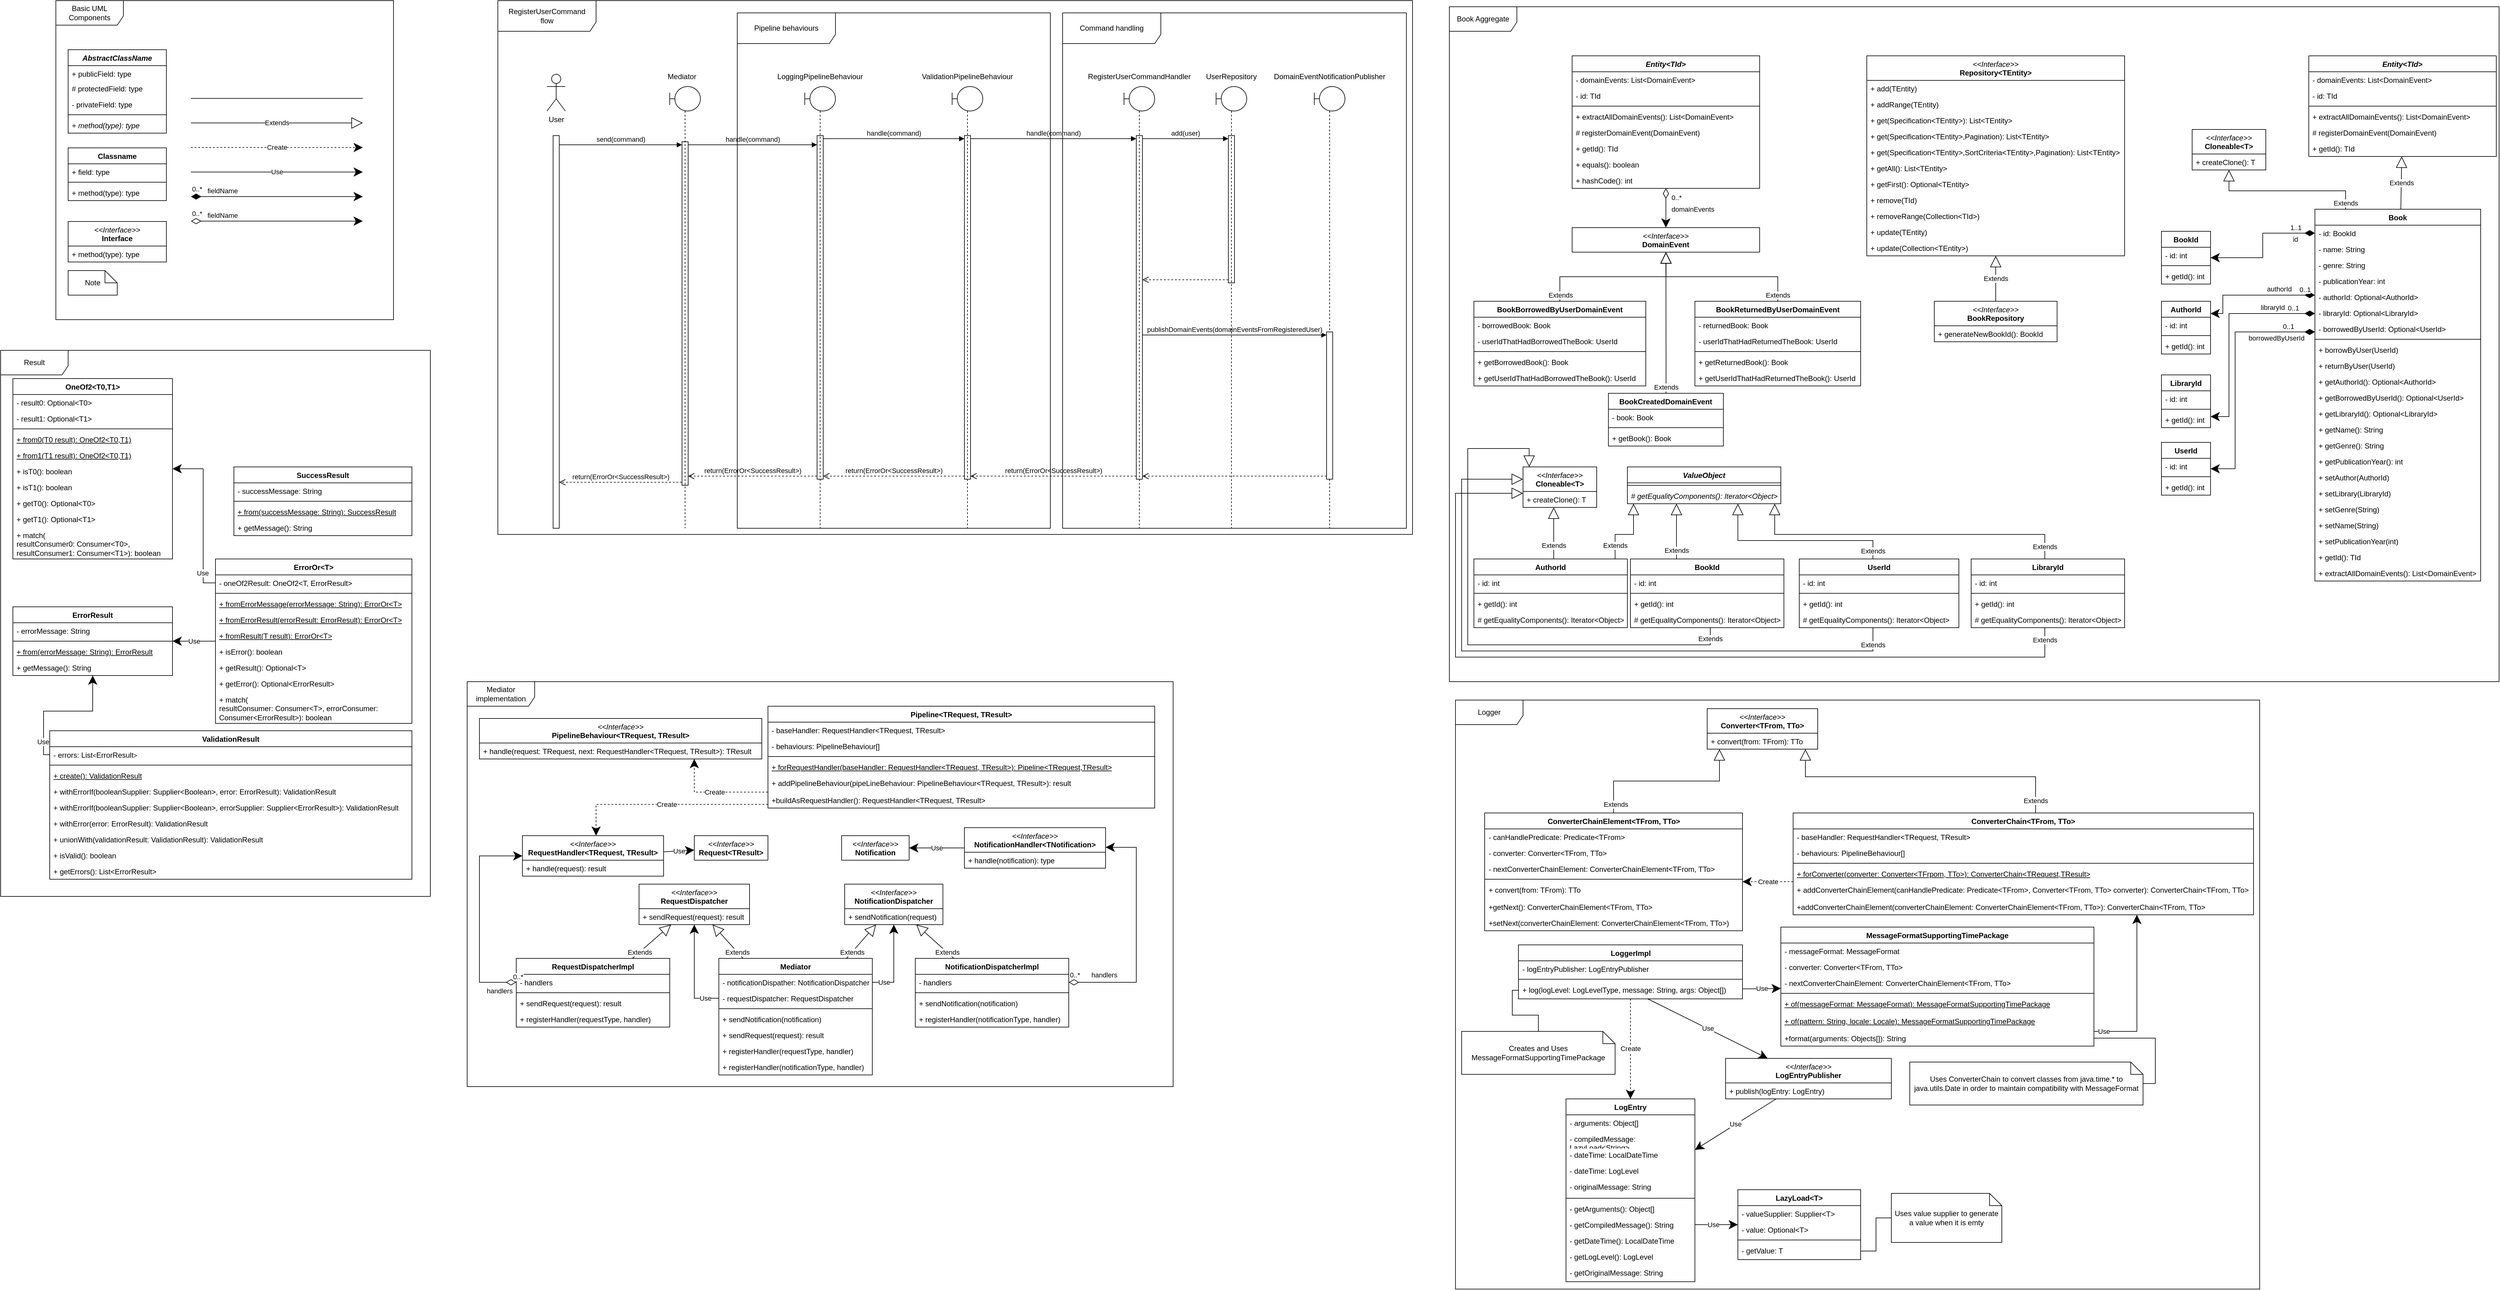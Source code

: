 <mxfile version="24.5.1" type="device">
  <diagram name="Page-1" id="c4acf3e9-155e-7222-9cf6-157b1a14988f">
    <mxGraphModel dx="710" dy="1622" grid="1" gridSize="10" guides="1" tooltips="1" connect="1" arrows="1" fold="1" page="1" pageScale="1" pageWidth="850" pageHeight="1100" background="none" math="0" shadow="0">
      <root>
        <mxCell id="0" />
        <mxCell id="1" parent="0" />
        <mxCell id="b37yQvhehZbOhli8LMTc-21" value="" style="group" parent="1" vertex="1" connectable="0">
          <mxGeometry x="160" y="-1080" width="550" height="520" as="geometry" />
        </mxCell>
        <mxCell id="nCatC-4cjdaNab20l5gE-1" value="Use" style="endArrow=classic;endSize=12;html=1;rounded=0;endFill=1;" parent="b37yQvhehZbOhli8LMTc-21" edge="1">
          <mxGeometry width="160" relative="1" as="geometry">
            <mxPoint x="220" y="279.43" as="sourcePoint" />
            <mxPoint x="500" y="279.43" as="targetPoint" />
          </mxGeometry>
        </mxCell>
        <mxCell id="nCatC-4cjdaNab20l5gE-2" value="Extends" style="endArrow=block;endSize=16;endFill=0;html=1;rounded=0;" parent="b37yQvhehZbOhli8LMTc-21" edge="1">
          <mxGeometry width="160" relative="1" as="geometry">
            <mxPoint x="220" y="199.43" as="sourcePoint" />
            <mxPoint x="500" y="199.43" as="targetPoint" />
          </mxGeometry>
        </mxCell>
        <mxCell id="nCatC-4cjdaNab20l5gE-5" value="Classname" style="swimlane;fontStyle=1;align=center;verticalAlign=top;childLayout=stackLayout;horizontal=1;startSize=26;horizontalStack=0;resizeParent=1;resizeParentMax=0;resizeLast=0;collapsible=1;marginBottom=0;whiteSpace=wrap;html=1;" parent="b37yQvhehZbOhli8LMTc-21" vertex="1">
          <mxGeometry x="20" y="240" width="160" height="86" as="geometry">
            <mxRectangle x="40" y="-440" width="100" height="30" as="alternateBounds" />
          </mxGeometry>
        </mxCell>
        <mxCell id="nCatC-4cjdaNab20l5gE-6" value="+ field: type" style="text;strokeColor=none;fillColor=none;align=left;verticalAlign=top;spacingLeft=4;spacingRight=4;overflow=hidden;rotatable=0;points=[[0,0.5],[1,0.5]];portConstraint=eastwest;whiteSpace=wrap;html=1;" parent="nCatC-4cjdaNab20l5gE-5" vertex="1">
          <mxGeometry y="26" width="160" height="26" as="geometry" />
        </mxCell>
        <mxCell id="nCatC-4cjdaNab20l5gE-7" value="" style="line;strokeWidth=1;fillColor=none;align=left;verticalAlign=middle;spacingTop=-1;spacingLeft=3;spacingRight=3;rotatable=0;labelPosition=right;points=[];portConstraint=eastwest;strokeColor=inherit;" parent="nCatC-4cjdaNab20l5gE-5" vertex="1">
          <mxGeometry y="52" width="160" height="8" as="geometry" />
        </mxCell>
        <mxCell id="nCatC-4cjdaNab20l5gE-8" value="+ method(type): type" style="text;strokeColor=none;fillColor=none;align=left;verticalAlign=top;spacingLeft=4;spacingRight=4;overflow=hidden;rotatable=0;points=[[0,0.5],[1,0.5]];portConstraint=eastwest;whiteSpace=wrap;html=1;" parent="nCatC-4cjdaNab20l5gE-5" vertex="1">
          <mxGeometry y="60" width="160" height="26" as="geometry" />
        </mxCell>
        <mxCell id="nCatC-4cjdaNab20l5gE-12" value="0..*" style="endArrow=classic;html=1;endSize=12;startArrow=diamondThin;startSize=14;startFill=0;edgeStyle=orthogonalEdgeStyle;align=left;verticalAlign=bottom;rounded=0;endFill=1;" parent="b37yQvhehZbOhli8LMTc-21" edge="1">
          <mxGeometry x="-1" y="3" relative="1" as="geometry">
            <mxPoint x="220" y="359.43" as="sourcePoint" />
            <mxPoint x="500" y="359.43" as="targetPoint" />
          </mxGeometry>
        </mxCell>
        <mxCell id="b37yQvhehZbOhli8LMTc-3" value="fieldName" style="edgeLabel;html=1;align=left;verticalAlign=middle;resizable=0;points=[];" parent="nCatC-4cjdaNab20l5gE-12" vertex="1" connectable="0">
          <mxGeometry x="-1" relative="1" as="geometry">
            <mxPoint x="25" y="-10" as="offset" />
          </mxGeometry>
        </mxCell>
        <mxCell id="nCatC-4cjdaNab20l5gE-13" value="0..*" style="endArrow=classic;html=1;endSize=12;startArrow=diamondThin;startSize=14;startFill=1;edgeStyle=orthogonalEdgeStyle;align=left;verticalAlign=bottom;rounded=0;endFill=1;" parent="b37yQvhehZbOhli8LMTc-21" edge="1">
          <mxGeometry x="-1" y="3" relative="1" as="geometry">
            <mxPoint x="220" y="319.43" as="sourcePoint" />
            <mxPoint x="500" y="319.43" as="targetPoint" />
            <mxPoint as="offset" />
          </mxGeometry>
        </mxCell>
        <mxCell id="b37yQvhehZbOhli8LMTc-2" value="fieldName" style="edgeLabel;html=1;align=left;verticalAlign=middle;resizable=0;points=[];" parent="nCatC-4cjdaNab20l5gE-13" vertex="1" connectable="0">
          <mxGeometry x="-1" relative="1" as="geometry">
            <mxPoint x="25" y="-10" as="offset" />
          </mxGeometry>
        </mxCell>
        <mxCell id="nCatC-4cjdaNab20l5gE-14" value="Create" style="endArrow=classic;endSize=12;dashed=1;html=1;rounded=0;endFill=1;" parent="b37yQvhehZbOhli8LMTc-21" edge="1">
          <mxGeometry width="160" relative="1" as="geometry">
            <mxPoint x="220" y="239.43" as="sourcePoint" />
            <mxPoint x="500" y="239.43" as="targetPoint" />
          </mxGeometry>
        </mxCell>
        <mxCell id="b37yQvhehZbOhli8LMTc-4" value="Note" style="shape=note;size=20;whiteSpace=wrap;html=1;" parent="b37yQvhehZbOhli8LMTc-21" vertex="1">
          <mxGeometry x="20" y="440" width="80" height="40" as="geometry" />
        </mxCell>
        <mxCell id="b37yQvhehZbOhli8LMTc-5" value="" style="endArrow=none;html=1;rounded=0;" parent="b37yQvhehZbOhli8LMTc-21" edge="1">
          <mxGeometry relative="1" as="geometry">
            <mxPoint x="220" y="159.43" as="sourcePoint" />
            <mxPoint x="500" y="159.43" as="targetPoint" />
          </mxGeometry>
        </mxCell>
        <mxCell id="b37yQvhehZbOhli8LMTc-7" value="&lt;i style=&quot;border-color: var(--border-color); font-weight: 400;&quot;&gt;&amp;lt;&amp;lt;Interface&amp;gt;&amp;gt;&lt;/i&gt;&lt;br&gt;Interface" style="swimlane;fontStyle=1;align=center;verticalAlign=top;childLayout=stackLayout;horizontal=1;startSize=40;horizontalStack=0;resizeParent=1;resizeParentMax=0;resizeLast=0;collapsible=1;marginBottom=0;whiteSpace=wrap;html=1;" parent="b37yQvhehZbOhli8LMTc-21" vertex="1">
          <mxGeometry x="20" y="360" width="160" height="66" as="geometry">
            <mxRectangle x="40" y="-320" width="110" height="40" as="alternateBounds" />
          </mxGeometry>
        </mxCell>
        <mxCell id="b37yQvhehZbOhli8LMTc-10" value="+ method(type): type" style="text;strokeColor=none;fillColor=none;align=left;verticalAlign=top;spacingLeft=4;spacingRight=4;overflow=hidden;rotatable=0;points=[[0,0.5],[1,0.5]];portConstraint=eastwest;whiteSpace=wrap;html=1;" parent="b37yQvhehZbOhli8LMTc-7" vertex="1">
          <mxGeometry y="40" width="160" height="26" as="geometry" />
        </mxCell>
        <mxCell id="b37yQvhehZbOhli8LMTc-14" value="&lt;i&gt;AbstractClassName&lt;/i&gt;" style="swimlane;fontStyle=1;align=center;verticalAlign=top;childLayout=stackLayout;horizontal=1;startSize=26;horizontalStack=0;resizeParent=1;resizeParentMax=0;resizeLast=0;collapsible=1;marginBottom=0;whiteSpace=wrap;html=1;" parent="b37yQvhehZbOhli8LMTc-21" vertex="1">
          <mxGeometry x="20" y="80" width="160" height="136" as="geometry">
            <mxRectangle x="40" y="-440" width="100" height="30" as="alternateBounds" />
          </mxGeometry>
        </mxCell>
        <mxCell id="b37yQvhehZbOhli8LMTc-15" value="+ publicField: type" style="text;strokeColor=none;fillColor=none;align=left;verticalAlign=top;spacingLeft=4;spacingRight=4;overflow=hidden;rotatable=0;points=[[0,0.5],[1,0.5]];portConstraint=eastwest;whiteSpace=wrap;html=1;" parent="b37yQvhehZbOhli8LMTc-14" vertex="1">
          <mxGeometry y="26" width="160" height="24" as="geometry" />
        </mxCell>
        <mxCell id="b37yQvhehZbOhli8LMTc-18" value="# protectedField: type" style="text;strokeColor=none;fillColor=none;align=left;verticalAlign=top;spacingLeft=4;spacingRight=4;overflow=hidden;rotatable=0;points=[[0,0.5],[1,0.5]];portConstraint=eastwest;whiteSpace=wrap;html=1;" parent="b37yQvhehZbOhli8LMTc-14" vertex="1">
          <mxGeometry y="50" width="160" height="26" as="geometry" />
        </mxCell>
        <mxCell id="b37yQvhehZbOhli8LMTc-19" value="- privateField: type" style="text;strokeColor=none;fillColor=none;align=left;verticalAlign=top;spacingLeft=4;spacingRight=4;overflow=hidden;rotatable=0;points=[[0,0.5],[1,0.5]];portConstraint=eastwest;whiteSpace=wrap;html=1;" parent="b37yQvhehZbOhli8LMTc-14" vertex="1">
          <mxGeometry y="76" width="160" height="26" as="geometry" />
        </mxCell>
        <mxCell id="b37yQvhehZbOhli8LMTc-16" value="" style="line;strokeWidth=1;fillColor=none;align=left;verticalAlign=middle;spacingTop=-1;spacingLeft=3;spacingRight=3;rotatable=0;labelPosition=right;points=[];portConstraint=eastwest;strokeColor=inherit;" parent="b37yQvhehZbOhli8LMTc-14" vertex="1">
          <mxGeometry y="102" width="160" height="8" as="geometry" />
        </mxCell>
        <mxCell id="b37yQvhehZbOhli8LMTc-17" value="&lt;i&gt;+ method(type): type&lt;/i&gt;" style="text;strokeColor=none;fillColor=none;align=left;verticalAlign=top;spacingLeft=4;spacingRight=4;overflow=hidden;rotatable=0;points=[[0,0.5],[1,0.5]];portConstraint=eastwest;whiteSpace=wrap;html=1;" parent="b37yQvhehZbOhli8LMTc-14" vertex="1">
          <mxGeometry y="110" width="160" height="26" as="geometry" />
        </mxCell>
        <mxCell id="b37yQvhehZbOhli8LMTc-20" value="Basic UML Components" style="shape=umlFrame;whiteSpace=wrap;html=1;pointerEvents=0;width=110;height=40;" parent="b37yQvhehZbOhli8LMTc-21" vertex="1">
          <mxGeometry width="550" height="520" as="geometry" />
        </mxCell>
        <mxCell id="9AnN1DfPJ01ArCOlPfXS-53" value="" style="group" parent="1" vertex="1" connectable="0">
          <mxGeometry x="880" y="-1080" width="1490" height="870" as="geometry" />
        </mxCell>
        <mxCell id="9AnN1DfPJ01ArCOlPfXS-1" value="" style="html=1;points=[[0,0,0,0,5],[0,1,0,0,-5],[1,0,0,0,5],[1,1,0,0,-5]];perimeter=orthogonalPerimeter;outlineConnect=0;targetShapes=umlLifeline;portConstraint=eastwest;newEdgeStyle={&quot;curved&quot;:0,&quot;rounded&quot;:0};" parent="9AnN1DfPJ01ArCOlPfXS-53" vertex="1">
          <mxGeometry x="90" y="220" width="10" height="640" as="geometry" />
        </mxCell>
        <mxCell id="9AnN1DfPJ01ArCOlPfXS-5" value="User" style="shape=umlActor;verticalLabelPosition=bottom;verticalAlign=top;html=1;" parent="9AnN1DfPJ01ArCOlPfXS-53" vertex="1">
          <mxGeometry x="80" y="120" width="30" height="60" as="geometry" />
        </mxCell>
        <mxCell id="9AnN1DfPJ01ArCOlPfXS-6" value="" style="html=1;points=[[0,0,0,0,5],[0,1,0,0,-5],[1,0,0,0,5],[1,1,0,0,-5]];perimeter=orthogonalPerimeter;outlineConnect=0;targetShapes=umlLifeline;portConstraint=eastwest;newEdgeStyle={&quot;curved&quot;:0,&quot;rounded&quot;:0};" parent="9AnN1DfPJ01ArCOlPfXS-53" vertex="1">
          <mxGeometry x="300" y="230" width="10" height="560" as="geometry" />
        </mxCell>
        <mxCell id="9AnN1DfPJ01ArCOlPfXS-7" value="send(command)" style="html=1;verticalAlign=bottom;endArrow=block;curved=0;rounded=0;entryX=0;entryY=0;entryDx=0;entryDy=5;" parent="9AnN1DfPJ01ArCOlPfXS-53" source="9AnN1DfPJ01ArCOlPfXS-1" target="9AnN1DfPJ01ArCOlPfXS-6" edge="1">
          <mxGeometry relative="1" as="geometry">
            <mxPoint x="150" y="225" as="sourcePoint" />
            <mxPoint as="offset" />
          </mxGeometry>
        </mxCell>
        <mxCell id="9AnN1DfPJ01ArCOlPfXS-8" value="return(ErrorOr&amp;lt;SuccessResult&amp;gt;)" style="html=1;verticalAlign=bottom;endArrow=open;dashed=1;endSize=8;curved=0;rounded=0;exitX=0;exitY=1;exitDx=0;exitDy=-5;" parent="9AnN1DfPJ01ArCOlPfXS-53" source="9AnN1DfPJ01ArCOlPfXS-6" target="9AnN1DfPJ01ArCOlPfXS-1" edge="1">
          <mxGeometry relative="1" as="geometry">
            <mxPoint x="170" y="410" as="targetPoint" />
          </mxGeometry>
        </mxCell>
        <mxCell id="9AnN1DfPJ01ArCOlPfXS-11" value="" style="html=1;points=[[0,0,0,0,5],[0,1,0,0,-5],[1,0,0,0,5],[1,1,0,0,-5]];perimeter=orthogonalPerimeter;outlineConnect=0;targetShapes=umlLifeline;portConstraint=eastwest;newEdgeStyle={&quot;curved&quot;:0,&quot;rounded&quot;:0};" parent="9AnN1DfPJ01ArCOlPfXS-53" vertex="1">
          <mxGeometry x="520" y="220" width="10" height="560" as="geometry" />
        </mxCell>
        <mxCell id="9AnN1DfPJ01ArCOlPfXS-12" value="return(ErrorOr&amp;lt;SuccessResult&amp;gt;)" style="html=1;verticalAlign=bottom;endArrow=open;dashed=1;endSize=8;curved=0;rounded=0;exitX=0;exitY=1;exitDx=0;exitDy=-5;" parent="9AnN1DfPJ01ArCOlPfXS-53" source="9AnN1DfPJ01ArCOlPfXS-11" target="9AnN1DfPJ01ArCOlPfXS-6" edge="1">
          <mxGeometry relative="1" as="geometry">
            <mxPoint x="360" y="455" as="targetPoint" />
          </mxGeometry>
        </mxCell>
        <mxCell id="9AnN1DfPJ01ArCOlPfXS-14" value="handle(command)" style="html=1;verticalAlign=bottom;endArrow=block;curved=0;rounded=0;exitX=1;exitY=0;exitDx=0;exitDy=5;exitPerimeter=0;" parent="9AnN1DfPJ01ArCOlPfXS-53" source="9AnN1DfPJ01ArCOlPfXS-6" target="9AnN1DfPJ01ArCOlPfXS-11" edge="1">
          <mxGeometry relative="1" as="geometry">
            <mxPoint x="320" y="250" as="sourcePoint" />
            <mxPoint x="580" y="250" as="targetPoint" />
            <mxPoint as="offset" />
          </mxGeometry>
        </mxCell>
        <mxCell id="9AnN1DfPJ01ArCOlPfXS-15" value="" style="html=1;points=[[0,0,0,0,5],[0,1,0,0,-5],[1,0,0,0,5],[1,1,0,0,-5]];perimeter=orthogonalPerimeter;outlineConnect=0;targetShapes=umlLifeline;portConstraint=eastwest;newEdgeStyle={&quot;curved&quot;:0,&quot;rounded&quot;:0};" parent="9AnN1DfPJ01ArCOlPfXS-53" vertex="1">
          <mxGeometry x="760" y="220" width="10" height="560" as="geometry" />
        </mxCell>
        <mxCell id="9AnN1DfPJ01ArCOlPfXS-17" value="return(ErrorOr&amp;lt;SuccessResult&amp;gt;)" style="html=1;verticalAlign=bottom;endArrow=open;dashed=1;endSize=8;curved=0;rounded=0;exitX=0;exitY=1;exitDx=0;exitDy=-5;entryX=1;entryY=1;entryDx=0;entryDy=-5;entryPerimeter=0;" parent="9AnN1DfPJ01ArCOlPfXS-53" source="9AnN1DfPJ01ArCOlPfXS-15" target="9AnN1DfPJ01ArCOlPfXS-11" edge="1">
          <mxGeometry relative="1" as="geometry">
            <mxPoint x="630" y="455" as="targetPoint" />
          </mxGeometry>
        </mxCell>
        <mxCell id="9AnN1DfPJ01ArCOlPfXS-18" value="handle(command)" style="html=1;verticalAlign=bottom;endArrow=block;curved=0;rounded=0;exitX=1;exitY=0;exitDx=0;exitDy=5;exitPerimeter=0;" parent="9AnN1DfPJ01ArCOlPfXS-53" source="9AnN1DfPJ01ArCOlPfXS-11" target="9AnN1DfPJ01ArCOlPfXS-15" edge="1">
          <mxGeometry relative="1" as="geometry">
            <mxPoint x="630" y="225" as="sourcePoint" />
            <mxPoint x="880" y="250" as="targetPoint" />
            <mxPoint as="offset" />
          </mxGeometry>
        </mxCell>
        <mxCell id="9AnN1DfPJ01ArCOlPfXS-20" value="" style="html=1;points=[[0,0,0,0,5],[0,1,0,0,-5],[1,0,0,0,5],[1,1,0,0,-5]];perimeter=orthogonalPerimeter;outlineConnect=0;targetShapes=umlLifeline;portConstraint=eastwest;newEdgeStyle={&quot;curved&quot;:0,&quot;rounded&quot;:0};" parent="9AnN1DfPJ01ArCOlPfXS-53" vertex="1">
          <mxGeometry x="1040" y="220" width="10" height="560" as="geometry" />
        </mxCell>
        <mxCell id="9AnN1DfPJ01ArCOlPfXS-22" value="handle(command)" style="html=1;verticalAlign=bottom;endArrow=block;curved=0;rounded=0;exitX=1;exitY=0;exitDx=0;exitDy=5;exitPerimeter=0;entryX=0;entryY=0;entryDx=0;entryDy=5;entryPerimeter=0;" parent="9AnN1DfPJ01ArCOlPfXS-53" source="9AnN1DfPJ01ArCOlPfXS-15" target="9AnN1DfPJ01ArCOlPfXS-20" edge="1">
          <mxGeometry relative="1" as="geometry">
            <mxPoint x="850" y="235" as="sourcePoint" />
            <mxPoint x="1140" y="235" as="targetPoint" />
            <mxPoint as="offset" />
          </mxGeometry>
        </mxCell>
        <mxCell id="9AnN1DfPJ01ArCOlPfXS-23" value="return(ErrorOr&amp;lt;SuccessResult&amp;gt;)" style="html=1;verticalAlign=bottom;endArrow=open;dashed=1;endSize=8;curved=0;rounded=0;exitX=0;exitY=1;exitDx=0;exitDy=-5;exitPerimeter=0;" parent="9AnN1DfPJ01ArCOlPfXS-53" source="9AnN1DfPJ01ArCOlPfXS-20" target="9AnN1DfPJ01ArCOlPfXS-15" edge="1">
          <mxGeometry relative="1" as="geometry">
            <mxPoint x="560" y="465" as="targetPoint" />
            <mxPoint x="850" y="465" as="sourcePoint" />
          </mxGeometry>
        </mxCell>
        <mxCell id="9AnN1DfPJ01ArCOlPfXS-25" value="add(user)" style="html=1;verticalAlign=bottom;endArrow=block;curved=0;rounded=0;exitX=1;exitY=0;exitDx=0;exitDy=5;exitPerimeter=0;entryX=0;entryY=0;entryDx=0;entryDy=5;entryPerimeter=0;" parent="9AnN1DfPJ01ArCOlPfXS-53" source="9AnN1DfPJ01ArCOlPfXS-20" target="9AnN1DfPJ01ArCOlPfXS-27" edge="1">
          <mxGeometry x="0.001" relative="1" as="geometry">
            <mxPoint x="1050" y="225" as="sourcePoint" />
            <mxPoint x="1420" y="235" as="targetPoint" />
            <mxPoint as="offset" />
          </mxGeometry>
        </mxCell>
        <mxCell id="9AnN1DfPJ01ArCOlPfXS-26" value="" style="html=1;verticalAlign=bottom;endArrow=open;dashed=1;endSize=8;curved=0;rounded=0;exitX=0;exitY=1;exitDx=0;exitDy=-5;exitPerimeter=0;" parent="9AnN1DfPJ01ArCOlPfXS-53" source="9AnN1DfPJ01ArCOlPfXS-27" target="9AnN1DfPJ01ArCOlPfXS-20" edge="1">
          <mxGeometry relative="1" as="geometry">
            <mxPoint x="1050" y="455" as="targetPoint" />
            <mxPoint x="1130" y="465" as="sourcePoint" />
          </mxGeometry>
        </mxCell>
        <mxCell id="9AnN1DfPJ01ArCOlPfXS-27" value="" style="html=1;points=[[0,0,0,0,5],[0,1,0,0,-5],[1,0,0,0,5],[1,1,0,0,-5]];perimeter=orthogonalPerimeter;outlineConnect=0;targetShapes=umlLifeline;portConstraint=eastwest;newEdgeStyle={&quot;curved&quot;:0,&quot;rounded&quot;:0};" parent="9AnN1DfPJ01ArCOlPfXS-53" vertex="1">
          <mxGeometry x="1190" y="220" width="10" height="240" as="geometry" />
        </mxCell>
        <mxCell id="9AnN1DfPJ01ArCOlPfXS-30" value="publishDomainEvents(domainEventsFromRegisteredUser)" style="html=1;verticalAlign=bottom;endArrow=block;curved=0;rounded=0;entryX=0;entryY=0;entryDx=0;entryDy=5;entryPerimeter=0;" parent="9AnN1DfPJ01ArCOlPfXS-53" source="9AnN1DfPJ01ArCOlPfXS-20" target="9AnN1DfPJ01ArCOlPfXS-29" edge="1">
          <mxGeometry x="0.001" relative="1" as="geometry">
            <mxPoint x="1260" y="525" as="sourcePoint" />
            <mxPoint x="1630" y="535" as="targetPoint" />
            <mxPoint as="offset" />
          </mxGeometry>
        </mxCell>
        <mxCell id="9AnN1DfPJ01ArCOlPfXS-31" value="" style="html=1;verticalAlign=bottom;endArrow=open;dashed=1;endSize=8;curved=0;rounded=0;exitX=0;exitY=1;exitDx=0;exitDy=-5;exitPerimeter=0;entryX=1;entryY=1;entryDx=0;entryDy=-5;entryPerimeter=0;" parent="9AnN1DfPJ01ArCOlPfXS-53" source="9AnN1DfPJ01ArCOlPfXS-29" target="9AnN1DfPJ01ArCOlPfXS-20" edge="1">
          <mxGeometry relative="1" as="geometry">
            <mxPoint x="1260" y="755" as="targetPoint" />
            <mxPoint x="1340" y="765" as="sourcePoint" />
          </mxGeometry>
        </mxCell>
        <mxCell id="9AnN1DfPJ01ArCOlPfXS-32" value="Pipeline behaviours" style="shape=umlFrame;whiteSpace=wrap;html=1;pointerEvents=0;width=160;height=50;" parent="9AnN1DfPJ01ArCOlPfXS-53" vertex="1">
          <mxGeometry x="390" y="20" width="510" height="840" as="geometry" />
        </mxCell>
        <mxCell id="9AnN1DfPJ01ArCOlPfXS-33" value="Command handling" style="shape=umlFrame;whiteSpace=wrap;html=1;pointerEvents=0;width=160;height=50;" parent="9AnN1DfPJ01ArCOlPfXS-53" vertex="1">
          <mxGeometry x="920" y="20" width="560" height="840" as="geometry" />
        </mxCell>
        <mxCell id="9AnN1DfPJ01ArCOlPfXS-34" value="" style="shape=umlLifeline;perimeter=lifelinePerimeter;whiteSpace=wrap;html=1;container=1;dropTarget=0;collapsible=0;recursiveResize=0;outlineConnect=0;portConstraint=eastwest;newEdgeStyle={&quot;curved&quot;:0,&quot;rounded&quot;:0};participant=umlBoundary;size=40;" parent="9AnN1DfPJ01ArCOlPfXS-53" vertex="1">
          <mxGeometry x="1330" y="140" width="50" height="720" as="geometry" />
        </mxCell>
        <mxCell id="9AnN1DfPJ01ArCOlPfXS-29" value="" style="html=1;points=[[0,0,0,0,5],[0,1,0,0,-5],[1,0,0,0,5],[1,1,0,0,-5]];perimeter=orthogonalPerimeter;outlineConnect=0;targetShapes=umlLifeline;portConstraint=eastwest;newEdgeStyle={&quot;curved&quot;:0,&quot;rounded&quot;:0};" parent="9AnN1DfPJ01ArCOlPfXS-34" vertex="1">
          <mxGeometry x="20" y="400" width="10" height="240" as="geometry" />
        </mxCell>
        <mxCell id="9AnN1DfPJ01ArCOlPfXS-36" value="&lt;span style=&quot;color: rgb(0, 0, 0); font-family: Helvetica; font-size: 12px; font-style: normal; font-variant-ligatures: normal; font-variant-caps: normal; font-weight: 400; letter-spacing: normal; orphans: 2; text-indent: 0px; text-transform: none; widows: 2; word-spacing: 0px; -webkit-text-stroke-width: 0px; background-color: rgb(251, 251, 251); text-decoration-thickness: initial; text-decoration-style: initial; text-decoration-color: initial; float: none; display: inline !important;&quot;&gt;DomainEventNotificationPublisher&lt;/span&gt;" style="text;whiteSpace=wrap;html=1;align=center;" parent="9AnN1DfPJ01ArCOlPfXS-53" vertex="1">
          <mxGeometry x="1260" y="110" width="190" height="20" as="geometry" />
        </mxCell>
        <mxCell id="9AnN1DfPJ01ArCOlPfXS-37" value="" style="shape=umlLifeline;perimeter=lifelinePerimeter;whiteSpace=wrap;html=1;container=1;dropTarget=0;collapsible=0;recursiveResize=0;outlineConnect=0;portConstraint=eastwest;newEdgeStyle={&quot;curved&quot;:0,&quot;rounded&quot;:0};participant=umlBoundary;" parent="9AnN1DfPJ01ArCOlPfXS-53" vertex="1">
          <mxGeometry x="1170" y="140" width="50" height="720" as="geometry" />
        </mxCell>
        <mxCell id="9AnN1DfPJ01ArCOlPfXS-38" value="&lt;span style=&quot;color: rgb(0, 0, 0); font-family: Helvetica; font-size: 12px; font-style: normal; font-variant-ligatures: normal; font-variant-caps: normal; font-weight: 400; letter-spacing: normal; orphans: 2; text-indent: 0px; text-transform: none; widows: 2; word-spacing: 0px; -webkit-text-stroke-width: 0px; background-color: rgb(251, 251, 251); text-decoration-thickness: initial; text-decoration-style: initial; text-decoration-color: initial; float: none; display: inline !important;&quot;&gt;UserRepository&lt;/span&gt;" style="text;whiteSpace=wrap;html=1;align=center;" parent="9AnN1DfPJ01ArCOlPfXS-53" vertex="1">
          <mxGeometry x="1150" y="110" width="90" height="20" as="geometry" />
        </mxCell>
        <mxCell id="9AnN1DfPJ01ArCOlPfXS-39" value="" style="shape=umlLifeline;perimeter=lifelinePerimeter;whiteSpace=wrap;html=1;container=1;dropTarget=0;collapsible=0;recursiveResize=0;outlineConnect=0;portConstraint=eastwest;newEdgeStyle={&quot;curved&quot;:0,&quot;rounded&quot;:0};participant=umlBoundary;" parent="9AnN1DfPJ01ArCOlPfXS-53" vertex="1">
          <mxGeometry x="1020" y="140" width="50" height="720" as="geometry" />
        </mxCell>
        <mxCell id="9AnN1DfPJ01ArCOlPfXS-40" value="RegisterUserCommandHandler" style="text;whiteSpace=wrap;html=1;align=center;" parent="9AnN1DfPJ01ArCOlPfXS-53" vertex="1">
          <mxGeometry x="1000" y="110" width="90" height="20" as="geometry" />
        </mxCell>
        <mxCell id="9AnN1DfPJ01ArCOlPfXS-41" value="" style="shape=umlLifeline;perimeter=lifelinePerimeter;whiteSpace=wrap;html=1;container=1;dropTarget=0;collapsible=0;recursiveResize=0;outlineConnect=0;portConstraint=eastwest;newEdgeStyle={&quot;curved&quot;:0,&quot;rounded&quot;:0};participant=umlBoundary;" parent="9AnN1DfPJ01ArCOlPfXS-53" vertex="1">
          <mxGeometry x="740" y="140" width="50" height="720" as="geometry" />
        </mxCell>
        <mxCell id="9AnN1DfPJ01ArCOlPfXS-42" value="ValidationPipelineBehaviour" style="text;whiteSpace=wrap;html=1;align=center;" parent="9AnN1DfPJ01ArCOlPfXS-53" vertex="1">
          <mxGeometry x="720" y="110" width="90" height="20" as="geometry" />
        </mxCell>
        <mxCell id="9AnN1DfPJ01ArCOlPfXS-43" value="" style="shape=umlLifeline;perimeter=lifelinePerimeter;whiteSpace=wrap;html=1;container=1;dropTarget=0;collapsible=0;recursiveResize=0;outlineConnect=0;portConstraint=eastwest;newEdgeStyle={&quot;curved&quot;:0,&quot;rounded&quot;:0};participant=umlBoundary;" parent="9AnN1DfPJ01ArCOlPfXS-53" vertex="1">
          <mxGeometry x="500" y="140" width="50" height="720" as="geometry" />
        </mxCell>
        <mxCell id="9AnN1DfPJ01ArCOlPfXS-44" value="LoggingPipelineBehaviour" style="text;whiteSpace=wrap;html=1;align=center;" parent="9AnN1DfPJ01ArCOlPfXS-53" vertex="1">
          <mxGeometry x="480" y="110" width="90" height="20" as="geometry" />
        </mxCell>
        <mxCell id="9AnN1DfPJ01ArCOlPfXS-45" value="" style="shape=umlLifeline;perimeter=lifelinePerimeter;whiteSpace=wrap;html=1;container=1;dropTarget=0;collapsible=0;recursiveResize=0;outlineConnect=0;portConstraint=eastwest;newEdgeStyle={&quot;curved&quot;:0,&quot;rounded&quot;:0};participant=umlBoundary;" parent="9AnN1DfPJ01ArCOlPfXS-53" vertex="1">
          <mxGeometry x="280" y="140" width="50" height="720" as="geometry" />
        </mxCell>
        <mxCell id="9AnN1DfPJ01ArCOlPfXS-46" value="Mediator" style="text;whiteSpace=wrap;html=1;align=center;" parent="9AnN1DfPJ01ArCOlPfXS-53" vertex="1">
          <mxGeometry x="270" y="110" width="60" height="20" as="geometry" />
        </mxCell>
        <mxCell id="9AnN1DfPJ01ArCOlPfXS-52" value="RegisterUserCommand&lt;br&gt;flow" style="shape=umlFrame;whiteSpace=wrap;html=1;pointerEvents=0;width=160;height=50;movable=1;resizable=1;rotatable=1;deletable=1;editable=1;locked=0;connectable=1;" parent="9AnN1DfPJ01ArCOlPfXS-53" vertex="1">
          <mxGeometry width="1490" height="870" as="geometry" />
        </mxCell>
        <mxCell id="9AnN1DfPJ01ArCOlPfXS-76" value="Book Aggregate" style="shape=umlFrame;whiteSpace=wrap;html=1;pointerEvents=0;width=110;height=40;" parent="1" vertex="1">
          <mxGeometry x="2430" y="-1070" width="1710" height="1100" as="geometry" />
        </mxCell>
        <mxCell id="9AnN1DfPJ01ArCOlPfXS-184" value="" style="group" parent="1" vertex="1" connectable="0">
          <mxGeometry x="2470" y="-990" width="630" height="636" as="geometry" />
        </mxCell>
        <mxCell id="9AnN1DfPJ01ArCOlPfXS-77" value="&lt;i&gt;Entity&amp;lt;TId&amp;gt;&lt;/i&gt;" style="swimlane;fontStyle=1;align=center;verticalAlign=top;childLayout=stackLayout;horizontal=1;startSize=26;horizontalStack=0;resizeParent=1;resizeParentMax=0;resizeLast=0;collapsible=1;marginBottom=0;whiteSpace=wrap;html=1;" parent="9AnN1DfPJ01ArCOlPfXS-184" vertex="1">
          <mxGeometry x="160.002" width="305.455" height="216" as="geometry">
            <mxRectangle x="40" y="-440" width="100" height="30" as="alternateBounds" />
          </mxGeometry>
        </mxCell>
        <mxCell id="9AnN1DfPJ01ArCOlPfXS-80" value="- domainEvents: List&amp;lt;DomainEvent&amp;gt;" style="text;strokeColor=none;fillColor=none;align=left;verticalAlign=top;spacingLeft=4;spacingRight=4;overflow=hidden;rotatable=0;points=[[0,0.5],[1,0.5]];portConstraint=eastwest;whiteSpace=wrap;html=1;" parent="9AnN1DfPJ01ArCOlPfXS-77" vertex="1">
          <mxGeometry y="26" width="305.455" height="26" as="geometry" />
        </mxCell>
        <mxCell id="9AnN1DfPJ01ArCOlPfXS-84" value="- id: TId" style="text;strokeColor=none;fillColor=none;align=left;verticalAlign=top;spacingLeft=4;spacingRight=4;overflow=hidden;rotatable=0;points=[[0,0.5],[1,0.5]];portConstraint=eastwest;whiteSpace=wrap;html=1;" parent="9AnN1DfPJ01ArCOlPfXS-77" vertex="1">
          <mxGeometry y="52" width="305.455" height="26" as="geometry" />
        </mxCell>
        <mxCell id="9AnN1DfPJ01ArCOlPfXS-81" value="" style="line;strokeWidth=1;fillColor=none;align=left;verticalAlign=middle;spacingTop=-1;spacingLeft=3;spacingRight=3;rotatable=0;labelPosition=right;points=[];portConstraint=eastwest;strokeColor=inherit;" parent="9AnN1DfPJ01ArCOlPfXS-77" vertex="1">
          <mxGeometry y="78" width="305.455" height="8" as="geometry" />
        </mxCell>
        <mxCell id="9AnN1DfPJ01ArCOlPfXS-82" value="+ extractAllDomainEvents(): List&amp;lt;DomainEvent&amp;gt;" style="text;strokeColor=none;fillColor=none;align=left;verticalAlign=top;spacingLeft=4;spacingRight=4;overflow=hidden;rotatable=0;points=[[0,0.5],[1,0.5]];portConstraint=eastwest;whiteSpace=wrap;html=1;" parent="9AnN1DfPJ01ArCOlPfXS-77" vertex="1">
          <mxGeometry y="86" width="305.455" height="26" as="geometry" />
        </mxCell>
        <mxCell id="9AnN1DfPJ01ArCOlPfXS-86" value="# registerDomainEvent(DomainEvent)" style="text;strokeColor=none;fillColor=none;align=left;verticalAlign=top;spacingLeft=4;spacingRight=4;overflow=hidden;rotatable=0;points=[[0,0.5],[1,0.5]];portConstraint=eastwest;whiteSpace=wrap;html=1;" parent="9AnN1DfPJ01ArCOlPfXS-77" vertex="1">
          <mxGeometry y="112" width="305.455" height="26" as="geometry" />
        </mxCell>
        <mxCell id="9AnN1DfPJ01ArCOlPfXS-85" value="+ getId(): TId" style="text;strokeColor=none;fillColor=none;align=left;verticalAlign=top;spacingLeft=4;spacingRight=4;overflow=hidden;rotatable=0;points=[[0,0.5],[1,0.5]];portConstraint=eastwest;whiteSpace=wrap;html=1;" parent="9AnN1DfPJ01ArCOlPfXS-77" vertex="1">
          <mxGeometry y="138" width="305.455" height="26" as="geometry" />
        </mxCell>
        <mxCell id="9AnN1DfPJ01ArCOlPfXS-94" value="+ equals(): boolean" style="text;strokeColor=none;fillColor=none;align=left;verticalAlign=top;spacingLeft=4;spacingRight=4;overflow=hidden;rotatable=0;points=[[0,0.5],[1,0.5]];portConstraint=eastwest;whiteSpace=wrap;html=1;" parent="9AnN1DfPJ01ArCOlPfXS-77" vertex="1">
          <mxGeometry y="164" width="305.455" height="26" as="geometry" />
        </mxCell>
        <mxCell id="9AnN1DfPJ01ArCOlPfXS-93" value="+ hashCode(): int" style="text;strokeColor=none;fillColor=none;align=left;verticalAlign=top;spacingLeft=4;spacingRight=4;overflow=hidden;rotatable=0;points=[[0,0.5],[1,0.5]];portConstraint=eastwest;whiteSpace=wrap;html=1;" parent="9AnN1DfPJ01ArCOlPfXS-77" vertex="1">
          <mxGeometry y="190" width="305.455" height="26" as="geometry" />
        </mxCell>
        <mxCell id="9AnN1DfPJ01ArCOlPfXS-96" value="&lt;i style=&quot;border-color: var(--border-color); font-weight: 400;&quot;&gt;&amp;lt;&amp;lt;Interface&amp;gt;&amp;gt;&lt;/i&gt;&lt;br&gt;DomainEvent" style="swimlane;fontStyle=1;align=center;verticalAlign=top;childLayout=stackLayout;horizontal=1;startSize=40;horizontalStack=0;resizeParent=1;resizeParentMax=0;resizeLast=0;collapsible=1;marginBottom=0;whiteSpace=wrap;html=1;" parent="9AnN1DfPJ01ArCOlPfXS-184" vertex="1">
          <mxGeometry x="160.01" y="280" width="305.45" height="40" as="geometry">
            <mxRectangle x="40" y="-320" width="110" height="40" as="alternateBounds" />
          </mxGeometry>
        </mxCell>
        <mxCell id="9AnN1DfPJ01ArCOlPfXS-116" value="0..*" style="endArrow=classic;html=1;endSize=12;startArrow=diamondThin;startSize=14;startFill=0;edgeStyle=orthogonalEdgeStyle;align=left;verticalAlign=bottom;rounded=0;endFill=1;entryX=0.5;entryY=0;entryDx=0;entryDy=0;" parent="9AnN1DfPJ01ArCOlPfXS-184" source="9AnN1DfPJ01ArCOlPfXS-77" target="9AnN1DfPJ01ArCOlPfXS-96" edge="1">
          <mxGeometry x="-0.251" y="7" relative="1" as="geometry">
            <mxPoint x="312.309" y="250" as="sourcePoint" />
            <mxPoint x="330" y="240" as="targetPoint" />
            <mxPoint as="offset" />
          </mxGeometry>
        </mxCell>
        <mxCell id="9AnN1DfPJ01ArCOlPfXS-117" value="domainEvents" style="edgeLabel;html=1;align=left;verticalAlign=middle;resizable=0;points=[];" parent="9AnN1DfPJ01ArCOlPfXS-116" vertex="1" connectable="0">
          <mxGeometry x="-1" relative="1" as="geometry">
            <mxPoint x="7" y="34" as="offset" />
          </mxGeometry>
        </mxCell>
        <mxCell id="9AnN1DfPJ01ArCOlPfXS-118" value="Extends" style="endArrow=block;endSize=16;endFill=0;html=1;rounded=0;" parent="9AnN1DfPJ01ArCOlPfXS-184" source="9AnN1DfPJ01ArCOlPfXS-124" target="9AnN1DfPJ01ArCOlPfXS-96" edge="1">
          <mxGeometry x="-0.921" y="-1" width="160" relative="1" as="geometry">
            <mxPoint x="180" y="500.0" as="sourcePoint" />
            <mxPoint x="714.545" y="500.0" as="targetPoint" />
            <Array as="points">
              <mxPoint x="140" y="360" />
              <mxPoint x="313" y="360" />
            </Array>
            <mxPoint as="offset" />
          </mxGeometry>
        </mxCell>
        <mxCell id="9AnN1DfPJ01ArCOlPfXS-124" value="BookBorrowedByUserDomainEvent" style="swimlane;fontStyle=1;align=center;verticalAlign=top;childLayout=stackLayout;horizontal=1;startSize=26;horizontalStack=0;resizeParent=1;resizeParentMax=0;resizeLast=0;collapsible=1;marginBottom=0;whiteSpace=wrap;html=1;" parent="9AnN1DfPJ01ArCOlPfXS-184" vertex="1">
          <mxGeometry y="400" width="280" height="138" as="geometry">
            <mxRectangle x="40" y="-440" width="100" height="30" as="alternateBounds" />
          </mxGeometry>
        </mxCell>
        <mxCell id="9AnN1DfPJ01ArCOlPfXS-125" value="- borrowedBook: Book" style="text;strokeColor=none;fillColor=none;align=left;verticalAlign=top;spacingLeft=4;spacingRight=4;overflow=hidden;rotatable=0;points=[[0,0.5],[1,0.5]];portConstraint=eastwest;whiteSpace=wrap;html=1;" parent="9AnN1DfPJ01ArCOlPfXS-124" vertex="1">
          <mxGeometry y="26" width="280" height="26" as="geometry" />
        </mxCell>
        <mxCell id="9AnN1DfPJ01ArCOlPfXS-130" value="- userIdThatHadBorrowedTheBook: UserId" style="text;strokeColor=none;fillColor=none;align=left;verticalAlign=top;spacingLeft=4;spacingRight=4;overflow=hidden;rotatable=0;points=[[0,0.5],[1,0.5]];portConstraint=eastwest;whiteSpace=wrap;html=1;" parent="9AnN1DfPJ01ArCOlPfXS-124" vertex="1">
          <mxGeometry y="52" width="280" height="26" as="geometry" />
        </mxCell>
        <mxCell id="9AnN1DfPJ01ArCOlPfXS-126" value="" style="line;strokeWidth=1;fillColor=none;align=left;verticalAlign=middle;spacingTop=-1;spacingLeft=3;spacingRight=3;rotatable=0;labelPosition=right;points=[];portConstraint=eastwest;strokeColor=inherit;" parent="9AnN1DfPJ01ArCOlPfXS-124" vertex="1">
          <mxGeometry y="78" width="280" height="8" as="geometry" />
        </mxCell>
        <mxCell id="9AnN1DfPJ01ArCOlPfXS-127" value="+ getBorrowedBook(): Book" style="text;strokeColor=none;fillColor=none;align=left;verticalAlign=top;spacingLeft=4;spacingRight=4;overflow=hidden;rotatable=0;points=[[0,0.5],[1,0.5]];portConstraint=eastwest;whiteSpace=wrap;html=1;" parent="9AnN1DfPJ01ArCOlPfXS-124" vertex="1">
          <mxGeometry y="86" width="280" height="26" as="geometry" />
        </mxCell>
        <mxCell id="9AnN1DfPJ01ArCOlPfXS-131" value="+ getUserIdThatHadBorrowedTheBook(): UserId" style="text;strokeColor=none;fillColor=none;align=left;verticalAlign=top;spacingLeft=4;spacingRight=4;overflow=hidden;rotatable=0;points=[[0,0.5],[1,0.5]];portConstraint=eastwest;whiteSpace=wrap;html=1;" parent="9AnN1DfPJ01ArCOlPfXS-124" vertex="1">
          <mxGeometry y="112" width="280" height="26" as="geometry" />
        </mxCell>
        <mxCell id="9AnN1DfPJ01ArCOlPfXS-133" value="BookCreatedDomainEvent" style="swimlane;fontStyle=1;align=center;verticalAlign=top;childLayout=stackLayout;horizontal=1;startSize=26;horizontalStack=0;resizeParent=1;resizeParentMax=0;resizeLast=0;collapsible=1;marginBottom=0;whiteSpace=wrap;html=1;" parent="9AnN1DfPJ01ArCOlPfXS-184" vertex="1">
          <mxGeometry x="219.11" y="550" width="187.26" height="86" as="geometry">
            <mxRectangle x="40" y="-440" width="100" height="30" as="alternateBounds" />
          </mxGeometry>
        </mxCell>
        <mxCell id="9AnN1DfPJ01ArCOlPfXS-134" value="- book: Book" style="text;strokeColor=none;fillColor=none;align=left;verticalAlign=top;spacingLeft=4;spacingRight=4;overflow=hidden;rotatable=0;points=[[0,0.5],[1,0.5]];portConstraint=eastwest;whiteSpace=wrap;html=1;" parent="9AnN1DfPJ01ArCOlPfXS-133" vertex="1">
          <mxGeometry y="26" width="187.26" height="26" as="geometry" />
        </mxCell>
        <mxCell id="9AnN1DfPJ01ArCOlPfXS-136" value="" style="line;strokeWidth=1;fillColor=none;align=left;verticalAlign=middle;spacingTop=-1;spacingLeft=3;spacingRight=3;rotatable=0;labelPosition=right;points=[];portConstraint=eastwest;strokeColor=inherit;" parent="9AnN1DfPJ01ArCOlPfXS-133" vertex="1">
          <mxGeometry y="52" width="187.26" height="8" as="geometry" />
        </mxCell>
        <mxCell id="9AnN1DfPJ01ArCOlPfXS-137" value="+ getBook(): Book" style="text;strokeColor=none;fillColor=none;align=left;verticalAlign=top;spacingLeft=4;spacingRight=4;overflow=hidden;rotatable=0;points=[[0,0.5],[1,0.5]];portConstraint=eastwest;whiteSpace=wrap;html=1;" parent="9AnN1DfPJ01ArCOlPfXS-133" vertex="1">
          <mxGeometry y="60" width="187.26" height="26" as="geometry" />
        </mxCell>
        <mxCell id="9AnN1DfPJ01ArCOlPfXS-139" value="Extends" style="endArrow=block;endSize=16;endFill=0;html=1;rounded=0;" parent="9AnN1DfPJ01ArCOlPfXS-184" source="9AnN1DfPJ01ArCOlPfXS-133" target="9AnN1DfPJ01ArCOlPfXS-96" edge="1">
          <mxGeometry x="-0.913" width="160" relative="1" as="geometry">
            <mxPoint x="170" y="650" as="sourcePoint" />
            <mxPoint x="323" y="450" as="targetPoint" />
            <Array as="points">
              <mxPoint x="313" y="520" />
            </Array>
            <mxPoint as="offset" />
          </mxGeometry>
        </mxCell>
        <mxCell id="9AnN1DfPJ01ArCOlPfXS-140" value="BookReturnedByUserDomainEvent" style="swimlane;fontStyle=1;align=center;verticalAlign=top;childLayout=stackLayout;horizontal=1;startSize=26;horizontalStack=0;resizeParent=1;resizeParentMax=0;resizeLast=0;collapsible=1;marginBottom=0;whiteSpace=wrap;html=1;" parent="9AnN1DfPJ01ArCOlPfXS-184" vertex="1">
          <mxGeometry x="360" y="400" width="270" height="138" as="geometry">
            <mxRectangle x="40" y="-440" width="100" height="30" as="alternateBounds" />
          </mxGeometry>
        </mxCell>
        <mxCell id="9AnN1DfPJ01ArCOlPfXS-141" value="-&amp;nbsp;returnedBook: Book" style="text;strokeColor=none;fillColor=none;align=left;verticalAlign=top;spacingLeft=4;spacingRight=4;overflow=hidden;rotatable=0;points=[[0,0.5],[1,0.5]];portConstraint=eastwest;whiteSpace=wrap;html=1;" parent="9AnN1DfPJ01ArCOlPfXS-140" vertex="1">
          <mxGeometry y="26" width="270" height="26" as="geometry" />
        </mxCell>
        <mxCell id="9AnN1DfPJ01ArCOlPfXS-142" value="- userIdThatHadReturnedTheBook: UserId" style="text;strokeColor=none;fillColor=none;align=left;verticalAlign=top;spacingLeft=4;spacingRight=4;overflow=hidden;rotatable=0;points=[[0,0.5],[1,0.5]];portConstraint=eastwest;whiteSpace=wrap;html=1;" parent="9AnN1DfPJ01ArCOlPfXS-140" vertex="1">
          <mxGeometry y="52" width="270" height="26" as="geometry" />
        </mxCell>
        <mxCell id="9AnN1DfPJ01ArCOlPfXS-143" value="" style="line;strokeWidth=1;fillColor=none;align=left;verticalAlign=middle;spacingTop=-1;spacingLeft=3;spacingRight=3;rotatable=0;labelPosition=right;points=[];portConstraint=eastwest;strokeColor=inherit;" parent="9AnN1DfPJ01ArCOlPfXS-140" vertex="1">
          <mxGeometry y="78" width="270" height="8" as="geometry" />
        </mxCell>
        <mxCell id="9AnN1DfPJ01ArCOlPfXS-144" value="+ getReturnedBook(): Book" style="text;strokeColor=none;fillColor=none;align=left;verticalAlign=top;spacingLeft=4;spacingRight=4;overflow=hidden;rotatable=0;points=[[0,0.5],[1,0.5]];portConstraint=eastwest;whiteSpace=wrap;html=1;" parent="9AnN1DfPJ01ArCOlPfXS-140" vertex="1">
          <mxGeometry y="86" width="270" height="26" as="geometry" />
        </mxCell>
        <mxCell id="9AnN1DfPJ01ArCOlPfXS-145" value="+ getUserIdThatHadReturnedTheBook(): UserId" style="text;strokeColor=none;fillColor=none;align=left;verticalAlign=top;spacingLeft=4;spacingRight=4;overflow=hidden;rotatable=0;points=[[0,0.5],[1,0.5]];portConstraint=eastwest;whiteSpace=wrap;html=1;" parent="9AnN1DfPJ01ArCOlPfXS-140" vertex="1">
          <mxGeometry y="112" width="270" height="26" as="geometry" />
        </mxCell>
        <mxCell id="9AnN1DfPJ01ArCOlPfXS-146" value="Extends" style="endArrow=block;endSize=16;endFill=0;html=1;rounded=0;" parent="9AnN1DfPJ01ArCOlPfXS-184" source="9AnN1DfPJ01ArCOlPfXS-140" target="9AnN1DfPJ01ArCOlPfXS-96" edge="1">
          <mxGeometry x="-0.924" width="160" relative="1" as="geometry">
            <mxPoint x="470" y="650" as="sourcePoint" />
            <mxPoint x="323" y="450" as="targetPoint" />
            <Array as="points">
              <mxPoint x="495" y="360" />
              <mxPoint x="313" y="360" />
            </Array>
            <mxPoint as="offset" />
          </mxGeometry>
        </mxCell>
        <mxCell id="9AnN1DfPJ01ArCOlPfXS-198" value="" style="group" parent="1" vertex="1" connectable="0">
          <mxGeometry x="3110" y="-990" width="420" height="466" as="geometry" />
        </mxCell>
        <mxCell id="9AnN1DfPJ01ArCOlPfXS-100" value="&lt;i style=&quot;border-color: var(--border-color); font-weight: 400;&quot;&gt;&amp;lt;&amp;lt;Interface&amp;gt;&amp;gt;&lt;/i&gt;&lt;br&gt;Repository&amp;lt;TEntity&amp;gt;" style="swimlane;fontStyle=1;align=center;verticalAlign=top;childLayout=stackLayout;horizontal=1;startSize=40;horizontalStack=0;resizeParent=1;resizeParentMax=0;resizeLast=0;collapsible=1;marginBottom=0;whiteSpace=wrap;html=1;" parent="9AnN1DfPJ01ArCOlPfXS-198" vertex="1">
          <mxGeometry width="420" height="326" as="geometry">
            <mxRectangle x="40" y="-320" width="110" height="40" as="alternateBounds" />
          </mxGeometry>
        </mxCell>
        <mxCell id="9AnN1DfPJ01ArCOlPfXS-101" value="+ add(TEntity)" style="text;strokeColor=none;fillColor=none;align=left;verticalAlign=top;spacingLeft=4;spacingRight=4;overflow=hidden;rotatable=0;points=[[0,0.5],[1,0.5]];portConstraint=eastwest;whiteSpace=wrap;html=1;" parent="9AnN1DfPJ01ArCOlPfXS-100" vertex="1">
          <mxGeometry y="40" width="420" height="26" as="geometry" />
        </mxCell>
        <mxCell id="9AnN1DfPJ01ArCOlPfXS-102" value="+ addRange(TEntity)" style="text;strokeColor=none;fillColor=none;align=left;verticalAlign=top;spacingLeft=4;spacingRight=4;overflow=hidden;rotatable=0;points=[[0,0.5],[1,0.5]];portConstraint=eastwest;whiteSpace=wrap;html=1;" parent="9AnN1DfPJ01ArCOlPfXS-100" vertex="1">
          <mxGeometry y="66" width="420" height="26" as="geometry" />
        </mxCell>
        <mxCell id="9AnN1DfPJ01ArCOlPfXS-105" value="+ get(Specification&amp;lt;TEntity&amp;gt;): List&amp;lt;TEntity&amp;gt;" style="text;strokeColor=none;fillColor=none;align=left;verticalAlign=top;spacingLeft=4;spacingRight=4;overflow=hidden;rotatable=0;points=[[0,0.5],[1,0.5]];portConstraint=eastwest;whiteSpace=wrap;html=1;" parent="9AnN1DfPJ01ArCOlPfXS-100" vertex="1">
          <mxGeometry y="92" width="420" height="26" as="geometry" />
        </mxCell>
        <mxCell id="9AnN1DfPJ01ArCOlPfXS-104" value="+ get(Specification&amp;lt;TEntity&amp;gt;,Pagination): List&amp;lt;TEntity&amp;gt;" style="text;strokeColor=none;fillColor=none;align=left;verticalAlign=top;spacingLeft=4;spacingRight=4;overflow=hidden;rotatable=0;points=[[0,0.5],[1,0.5]];portConstraint=eastwest;whiteSpace=wrap;html=1;" parent="9AnN1DfPJ01ArCOlPfXS-100" vertex="1">
          <mxGeometry y="118" width="420" height="26" as="geometry" />
        </mxCell>
        <mxCell id="9AnN1DfPJ01ArCOlPfXS-103" value="+ get(Specification&amp;lt;TEntity&amp;gt;,SortCriteria&amp;lt;TEntity&amp;gt;,Pagination): List&amp;lt;TEntity&amp;gt;" style="text;strokeColor=none;fillColor=none;align=left;verticalAlign=top;spacingLeft=4;spacingRight=4;overflow=hidden;rotatable=0;points=[[0,0.5],[1,0.5]];portConstraint=eastwest;whiteSpace=wrap;html=1;" parent="9AnN1DfPJ01ArCOlPfXS-100" vertex="1">
          <mxGeometry y="144" width="420" height="26" as="geometry" />
        </mxCell>
        <mxCell id="9AnN1DfPJ01ArCOlPfXS-106" value="+ getAll(): List&amp;lt;TEntity&amp;gt;" style="text;strokeColor=none;fillColor=none;align=left;verticalAlign=top;spacingLeft=4;spacingRight=4;overflow=hidden;rotatable=0;points=[[0,0.5],[1,0.5]];portConstraint=eastwest;whiteSpace=wrap;html=1;" parent="9AnN1DfPJ01ArCOlPfXS-100" vertex="1">
          <mxGeometry y="170" width="420" height="26" as="geometry" />
        </mxCell>
        <mxCell id="9AnN1DfPJ01ArCOlPfXS-107" value="+ getFirst(): Optional&amp;lt;TEntity&amp;gt;" style="text;strokeColor=none;fillColor=none;align=left;verticalAlign=top;spacingLeft=4;spacingRight=4;overflow=hidden;rotatable=0;points=[[0,0.5],[1,0.5]];portConstraint=eastwest;whiteSpace=wrap;html=1;" parent="9AnN1DfPJ01ArCOlPfXS-100" vertex="1">
          <mxGeometry y="196" width="420" height="26" as="geometry" />
        </mxCell>
        <mxCell id="9AnN1DfPJ01ArCOlPfXS-108" value="+ remove(TId)" style="text;strokeColor=none;fillColor=none;align=left;verticalAlign=top;spacingLeft=4;spacingRight=4;overflow=hidden;rotatable=0;points=[[0,0.5],[1,0.5]];portConstraint=eastwest;whiteSpace=wrap;html=1;" parent="9AnN1DfPJ01ArCOlPfXS-100" vertex="1">
          <mxGeometry y="222" width="420" height="26" as="geometry" />
        </mxCell>
        <mxCell id="9AnN1DfPJ01ArCOlPfXS-109" value="+ removeRange(Collection&amp;lt;TId&amp;gt;)" style="text;strokeColor=none;fillColor=none;align=left;verticalAlign=top;spacingLeft=4;spacingRight=4;overflow=hidden;rotatable=0;points=[[0,0.5],[1,0.5]];portConstraint=eastwest;whiteSpace=wrap;html=1;" parent="9AnN1DfPJ01ArCOlPfXS-100" vertex="1">
          <mxGeometry y="248" width="420" height="26" as="geometry" />
        </mxCell>
        <mxCell id="9AnN1DfPJ01ArCOlPfXS-110" value="+ update(TEntity)" style="text;strokeColor=none;fillColor=none;align=left;verticalAlign=top;spacingLeft=4;spacingRight=4;overflow=hidden;rotatable=0;points=[[0,0.5],[1,0.5]];portConstraint=eastwest;whiteSpace=wrap;html=1;" parent="9AnN1DfPJ01ArCOlPfXS-100" vertex="1">
          <mxGeometry y="274" width="420" height="26" as="geometry" />
        </mxCell>
        <mxCell id="9AnN1DfPJ01ArCOlPfXS-111" value="+ update(Collection&amp;lt;TEntity&amp;gt;)" style="text;strokeColor=none;fillColor=none;align=left;verticalAlign=top;spacingLeft=4;spacingRight=4;overflow=hidden;rotatable=0;points=[[0,0.5],[1,0.5]];portConstraint=eastwest;whiteSpace=wrap;html=1;" parent="9AnN1DfPJ01ArCOlPfXS-100" vertex="1">
          <mxGeometry y="300" width="420" height="26" as="geometry" />
        </mxCell>
        <mxCell id="9AnN1DfPJ01ArCOlPfXS-185" value="&lt;i style=&quot;border-color: var(--border-color); font-weight: 400;&quot;&gt;&amp;lt;&amp;lt;Interface&amp;gt;&amp;gt;&lt;/i&gt;&lt;br&gt;BookRepository" style="swimlane;fontStyle=1;align=center;verticalAlign=top;childLayout=stackLayout;horizontal=1;startSize=40;horizontalStack=0;resizeParent=1;resizeParentMax=0;resizeLast=0;collapsible=1;marginBottom=0;whiteSpace=wrap;html=1;" parent="9AnN1DfPJ01ArCOlPfXS-198" vertex="1">
          <mxGeometry x="110" y="400" width="200" height="66" as="geometry">
            <mxRectangle x="40" y="-320" width="110" height="40" as="alternateBounds" />
          </mxGeometry>
        </mxCell>
        <mxCell id="9AnN1DfPJ01ArCOlPfXS-186" value="+ generateNewBookId(): BookId" style="text;strokeColor=none;fillColor=none;align=left;verticalAlign=top;spacingLeft=4;spacingRight=4;overflow=hidden;rotatable=0;points=[[0,0.5],[1,0.5]];portConstraint=eastwest;whiteSpace=wrap;html=1;" parent="9AnN1DfPJ01ArCOlPfXS-185" vertex="1">
          <mxGeometry y="40" width="200" height="26" as="geometry" />
        </mxCell>
        <mxCell id="9AnN1DfPJ01ArCOlPfXS-197" value="Extends" style="endArrow=block;endSize=16;endFill=0;html=1;rounded=0;" parent="9AnN1DfPJ01ArCOlPfXS-198" source="9AnN1DfPJ01ArCOlPfXS-185" target="9AnN1DfPJ01ArCOlPfXS-100" edge="1">
          <mxGeometry width="160" relative="1" as="geometry">
            <mxPoint x="150" y="-50.0" as="sourcePoint" />
            <mxPoint x="684.545" y="-50.0" as="targetPoint" />
          </mxGeometry>
        </mxCell>
        <mxCell id="9AnN1DfPJ01ArCOlPfXS-267" value="" style="group" parent="1" vertex="1" connectable="0">
          <mxGeometry x="3590" y="-990" width="545.456" height="844" as="geometry" />
        </mxCell>
        <mxCell id="9AnN1DfPJ01ArCOlPfXS-199" value="&lt;i style=&quot;border-color: var(--border-color); font-weight: 400;&quot;&gt;&amp;lt;&amp;lt;Interface&amp;gt;&amp;gt;&lt;/i&gt;&lt;br&gt;Cloneable&amp;lt;T&amp;gt;" style="swimlane;fontStyle=1;align=center;verticalAlign=top;childLayout=stackLayout;horizontal=1;startSize=40;horizontalStack=0;resizeParent=1;resizeParentMax=0;resizeLast=0;collapsible=1;marginBottom=0;whiteSpace=wrap;html=1;" parent="9AnN1DfPJ01ArCOlPfXS-267" vertex="1">
          <mxGeometry x="50" y="120" width="120" height="66" as="geometry">
            <mxRectangle x="40" y="-320" width="110" height="40" as="alternateBounds" />
          </mxGeometry>
        </mxCell>
        <mxCell id="9AnN1DfPJ01ArCOlPfXS-200" value="+ createClone(): T" style="text;strokeColor=none;fillColor=none;align=left;verticalAlign=top;spacingLeft=4;spacingRight=4;overflow=hidden;rotatable=0;points=[[0,0.5],[1,0.5]];portConstraint=eastwest;whiteSpace=wrap;html=1;" parent="9AnN1DfPJ01ArCOlPfXS-199" vertex="1">
          <mxGeometry y="40" width="120" height="26" as="geometry" />
        </mxCell>
        <mxCell id="9AnN1DfPJ01ArCOlPfXS-201" value="&lt;i&gt;Entity&amp;lt;TId&amp;gt;&lt;/i&gt;" style="swimlane;fontStyle=1;align=center;verticalAlign=top;childLayout=stackLayout;horizontal=1;startSize=26;horizontalStack=0;resizeParent=1;resizeParentMax=0;resizeLast=0;collapsible=1;marginBottom=0;whiteSpace=wrap;html=1;" parent="9AnN1DfPJ01ArCOlPfXS-267" vertex="1">
          <mxGeometry x="240.002" width="305.455" height="164" as="geometry">
            <mxRectangle x="40" y="-440" width="100" height="30" as="alternateBounds" />
          </mxGeometry>
        </mxCell>
        <mxCell id="9AnN1DfPJ01ArCOlPfXS-202" value="- domainEvents: List&amp;lt;DomainEvent&amp;gt;" style="text;strokeColor=none;fillColor=none;align=left;verticalAlign=top;spacingLeft=4;spacingRight=4;overflow=hidden;rotatable=0;points=[[0,0.5],[1,0.5]];portConstraint=eastwest;whiteSpace=wrap;html=1;" parent="9AnN1DfPJ01ArCOlPfXS-201" vertex="1">
          <mxGeometry y="26" width="305.455" height="26" as="geometry" />
        </mxCell>
        <mxCell id="9AnN1DfPJ01ArCOlPfXS-203" value="- id: TId" style="text;strokeColor=none;fillColor=none;align=left;verticalAlign=top;spacingLeft=4;spacingRight=4;overflow=hidden;rotatable=0;points=[[0,0.5],[1,0.5]];portConstraint=eastwest;whiteSpace=wrap;html=1;" parent="9AnN1DfPJ01ArCOlPfXS-201" vertex="1">
          <mxGeometry y="52" width="305.455" height="26" as="geometry" />
        </mxCell>
        <mxCell id="9AnN1DfPJ01ArCOlPfXS-204" value="" style="line;strokeWidth=1;fillColor=none;align=left;verticalAlign=middle;spacingTop=-1;spacingLeft=3;spacingRight=3;rotatable=0;labelPosition=right;points=[];portConstraint=eastwest;strokeColor=inherit;" parent="9AnN1DfPJ01ArCOlPfXS-201" vertex="1">
          <mxGeometry y="78" width="305.455" height="8" as="geometry" />
        </mxCell>
        <mxCell id="9AnN1DfPJ01ArCOlPfXS-205" value="+ extractAllDomainEvents(): List&amp;lt;DomainEvent&amp;gt;" style="text;strokeColor=none;fillColor=none;align=left;verticalAlign=top;spacingLeft=4;spacingRight=4;overflow=hidden;rotatable=0;points=[[0,0.5],[1,0.5]];portConstraint=eastwest;whiteSpace=wrap;html=1;" parent="9AnN1DfPJ01ArCOlPfXS-201" vertex="1">
          <mxGeometry y="86" width="305.455" height="26" as="geometry" />
        </mxCell>
        <mxCell id="9AnN1DfPJ01ArCOlPfXS-206" value="# registerDomainEvent(DomainEvent)" style="text;strokeColor=none;fillColor=none;align=left;verticalAlign=top;spacingLeft=4;spacingRight=4;overflow=hidden;rotatable=0;points=[[0,0.5],[1,0.5]];portConstraint=eastwest;whiteSpace=wrap;html=1;" parent="9AnN1DfPJ01ArCOlPfXS-201" vertex="1">
          <mxGeometry y="112" width="305.455" height="26" as="geometry" />
        </mxCell>
        <mxCell id="9AnN1DfPJ01ArCOlPfXS-207" value="+ getId(): TId" style="text;strokeColor=none;fillColor=none;align=left;verticalAlign=top;spacingLeft=4;spacingRight=4;overflow=hidden;rotatable=0;points=[[0,0.5],[1,0.5]];portConstraint=eastwest;whiteSpace=wrap;html=1;" parent="9AnN1DfPJ01ArCOlPfXS-201" vertex="1">
          <mxGeometry y="138" width="305.455" height="26" as="geometry" />
        </mxCell>
        <mxCell id="9AnN1DfPJ01ArCOlPfXS-210" value="BookId" style="swimlane;fontStyle=1;align=center;verticalAlign=top;childLayout=stackLayout;horizontal=1;startSize=26;horizontalStack=0;resizeParent=1;resizeParentMax=0;resizeLast=0;collapsible=1;marginBottom=0;whiteSpace=wrap;html=1;" parent="9AnN1DfPJ01ArCOlPfXS-267" vertex="1">
          <mxGeometry y="286" width="80" height="86" as="geometry">
            <mxRectangle x="40" y="-440" width="100" height="30" as="alternateBounds" />
          </mxGeometry>
        </mxCell>
        <mxCell id="9AnN1DfPJ01ArCOlPfXS-211" value="- id: int" style="text;strokeColor=none;fillColor=none;align=left;verticalAlign=top;spacingLeft=4;spacingRight=4;overflow=hidden;rotatable=0;points=[[0,0.5],[1,0.5]];portConstraint=eastwest;whiteSpace=wrap;html=1;" parent="9AnN1DfPJ01ArCOlPfXS-210" vertex="1">
          <mxGeometry y="26" width="80" height="26" as="geometry" />
        </mxCell>
        <mxCell id="9AnN1DfPJ01ArCOlPfXS-212" value="" style="line;strokeWidth=1;fillColor=none;align=left;verticalAlign=middle;spacingTop=-1;spacingLeft=3;spacingRight=3;rotatable=0;labelPosition=right;points=[];portConstraint=eastwest;strokeColor=inherit;" parent="9AnN1DfPJ01ArCOlPfXS-210" vertex="1">
          <mxGeometry y="52" width="80" height="8" as="geometry" />
        </mxCell>
        <mxCell id="9AnN1DfPJ01ArCOlPfXS-213" value="+ getId(): int" style="text;strokeColor=none;fillColor=none;align=left;verticalAlign=top;spacingLeft=4;spacingRight=4;overflow=hidden;rotatable=0;points=[[0,0.5],[1,0.5]];portConstraint=eastwest;whiteSpace=wrap;html=1;" parent="9AnN1DfPJ01ArCOlPfXS-210" vertex="1">
          <mxGeometry y="60" width="80" height="26" as="geometry" />
        </mxCell>
        <mxCell id="9AnN1DfPJ01ArCOlPfXS-214" value="AuthorId" style="swimlane;fontStyle=1;align=center;verticalAlign=top;childLayout=stackLayout;horizontal=1;startSize=26;horizontalStack=0;resizeParent=1;resizeParentMax=0;resizeLast=0;collapsible=1;marginBottom=0;whiteSpace=wrap;html=1;" parent="9AnN1DfPJ01ArCOlPfXS-267" vertex="1">
          <mxGeometry y="400" width="80" height="86" as="geometry">
            <mxRectangle x="40" y="-440" width="100" height="30" as="alternateBounds" />
          </mxGeometry>
        </mxCell>
        <mxCell id="9AnN1DfPJ01ArCOlPfXS-215" value="- id: int" style="text;strokeColor=none;fillColor=none;align=left;verticalAlign=top;spacingLeft=4;spacingRight=4;overflow=hidden;rotatable=0;points=[[0,0.5],[1,0.5]];portConstraint=eastwest;whiteSpace=wrap;html=1;" parent="9AnN1DfPJ01ArCOlPfXS-214" vertex="1">
          <mxGeometry y="26" width="80" height="26" as="geometry" />
        </mxCell>
        <mxCell id="9AnN1DfPJ01ArCOlPfXS-216" value="" style="line;strokeWidth=1;fillColor=none;align=left;verticalAlign=middle;spacingTop=-1;spacingLeft=3;spacingRight=3;rotatable=0;labelPosition=right;points=[];portConstraint=eastwest;strokeColor=inherit;" parent="9AnN1DfPJ01ArCOlPfXS-214" vertex="1">
          <mxGeometry y="52" width="80" height="8" as="geometry" />
        </mxCell>
        <mxCell id="9AnN1DfPJ01ArCOlPfXS-217" value="+ getId(): int" style="text;strokeColor=none;fillColor=none;align=left;verticalAlign=top;spacingLeft=4;spacingRight=4;overflow=hidden;rotatable=0;points=[[0,0.5],[1,0.5]];portConstraint=eastwest;whiteSpace=wrap;html=1;" parent="9AnN1DfPJ01ArCOlPfXS-214" vertex="1">
          <mxGeometry y="60" width="80" height="26" as="geometry" />
        </mxCell>
        <mxCell id="9AnN1DfPJ01ArCOlPfXS-218" value="LibraryId" style="swimlane;fontStyle=1;align=center;verticalAlign=top;childLayout=stackLayout;horizontal=1;startSize=26;horizontalStack=0;resizeParent=1;resizeParentMax=0;resizeLast=0;collapsible=1;marginBottom=0;whiteSpace=wrap;html=1;" parent="9AnN1DfPJ01ArCOlPfXS-267" vertex="1">
          <mxGeometry y="520" width="80" height="86" as="geometry">
            <mxRectangle x="40" y="-440" width="100" height="30" as="alternateBounds" />
          </mxGeometry>
        </mxCell>
        <mxCell id="9AnN1DfPJ01ArCOlPfXS-219" value="- id: int" style="text;strokeColor=none;fillColor=none;align=left;verticalAlign=top;spacingLeft=4;spacingRight=4;overflow=hidden;rotatable=0;points=[[0,0.5],[1,0.5]];portConstraint=eastwest;whiteSpace=wrap;html=1;" parent="9AnN1DfPJ01ArCOlPfXS-218" vertex="1">
          <mxGeometry y="26" width="80" height="26" as="geometry" />
        </mxCell>
        <mxCell id="9AnN1DfPJ01ArCOlPfXS-220" value="" style="line;strokeWidth=1;fillColor=none;align=left;verticalAlign=middle;spacingTop=-1;spacingLeft=3;spacingRight=3;rotatable=0;labelPosition=right;points=[];portConstraint=eastwest;strokeColor=inherit;" parent="9AnN1DfPJ01ArCOlPfXS-218" vertex="1">
          <mxGeometry y="52" width="80" height="8" as="geometry" />
        </mxCell>
        <mxCell id="9AnN1DfPJ01ArCOlPfXS-221" value="+ getId(): int" style="text;strokeColor=none;fillColor=none;align=left;verticalAlign=top;spacingLeft=4;spacingRight=4;overflow=hidden;rotatable=0;points=[[0,0.5],[1,0.5]];portConstraint=eastwest;whiteSpace=wrap;html=1;" parent="9AnN1DfPJ01ArCOlPfXS-218" vertex="1">
          <mxGeometry y="60" width="80" height="26" as="geometry" />
        </mxCell>
        <mxCell id="9AnN1DfPJ01ArCOlPfXS-222" value="UserId" style="swimlane;fontStyle=1;align=center;verticalAlign=top;childLayout=stackLayout;horizontal=1;startSize=26;horizontalStack=0;resizeParent=1;resizeParentMax=0;resizeLast=0;collapsible=1;marginBottom=0;whiteSpace=wrap;html=1;" parent="9AnN1DfPJ01ArCOlPfXS-267" vertex="1">
          <mxGeometry y="630" width="80" height="86" as="geometry">
            <mxRectangle x="40" y="-440" width="100" height="30" as="alternateBounds" />
          </mxGeometry>
        </mxCell>
        <mxCell id="9AnN1DfPJ01ArCOlPfXS-223" value="- id: int" style="text;strokeColor=none;fillColor=none;align=left;verticalAlign=top;spacingLeft=4;spacingRight=4;overflow=hidden;rotatable=0;points=[[0,0.5],[1,0.5]];portConstraint=eastwest;whiteSpace=wrap;html=1;" parent="9AnN1DfPJ01ArCOlPfXS-222" vertex="1">
          <mxGeometry y="26" width="80" height="26" as="geometry" />
        </mxCell>
        <mxCell id="9AnN1DfPJ01ArCOlPfXS-224" value="" style="line;strokeWidth=1;fillColor=none;align=left;verticalAlign=middle;spacingTop=-1;spacingLeft=3;spacingRight=3;rotatable=0;labelPosition=right;points=[];portConstraint=eastwest;strokeColor=inherit;" parent="9AnN1DfPJ01ArCOlPfXS-222" vertex="1">
          <mxGeometry y="52" width="80" height="8" as="geometry" />
        </mxCell>
        <mxCell id="9AnN1DfPJ01ArCOlPfXS-225" value="+ getId(): int" style="text;strokeColor=none;fillColor=none;align=left;verticalAlign=top;spacingLeft=4;spacingRight=4;overflow=hidden;rotatable=0;points=[[0,0.5],[1,0.5]];portConstraint=eastwest;whiteSpace=wrap;html=1;" parent="9AnN1DfPJ01ArCOlPfXS-222" vertex="1">
          <mxGeometry y="60" width="80" height="26" as="geometry" />
        </mxCell>
        <mxCell id="9AnN1DfPJ01ArCOlPfXS-226" value="Book" style="swimlane;fontStyle=1;align=center;verticalAlign=top;childLayout=stackLayout;horizontal=1;startSize=26;horizontalStack=0;resizeParent=1;resizeParentMax=0;resizeLast=0;collapsible=1;marginBottom=0;whiteSpace=wrap;html=1;" parent="9AnN1DfPJ01ArCOlPfXS-267" vertex="1">
          <mxGeometry x="250.0" y="250" width="270" height="606" as="geometry">
            <mxRectangle x="40" y="-440" width="100" height="30" as="alternateBounds" />
          </mxGeometry>
        </mxCell>
        <mxCell id="9AnN1DfPJ01ArCOlPfXS-244" value="- id: BookId" style="text;strokeColor=none;fillColor=none;align=left;verticalAlign=top;spacingLeft=4;spacingRight=4;overflow=hidden;rotatable=0;points=[[0,0.5],[1,0.5]];portConstraint=eastwest;whiteSpace=wrap;html=1;" parent="9AnN1DfPJ01ArCOlPfXS-226" vertex="1">
          <mxGeometry y="26" width="270" height="26" as="geometry" />
        </mxCell>
        <mxCell id="9AnN1DfPJ01ArCOlPfXS-233" value="- name: String" style="text;strokeColor=none;fillColor=none;align=left;verticalAlign=top;spacingLeft=4;spacingRight=4;overflow=hidden;rotatable=0;points=[[0,0.5],[1,0.5]];portConstraint=eastwest;whiteSpace=wrap;html=1;" parent="9AnN1DfPJ01ArCOlPfXS-226" vertex="1">
          <mxGeometry y="52" width="270" height="26" as="geometry" />
        </mxCell>
        <mxCell id="9AnN1DfPJ01ArCOlPfXS-232" value="- genre: String" style="text;strokeColor=none;fillColor=none;align=left;verticalAlign=top;spacingLeft=4;spacingRight=4;overflow=hidden;rotatable=0;points=[[0,0.5],[1,0.5]];portConstraint=eastwest;whiteSpace=wrap;html=1;" parent="9AnN1DfPJ01ArCOlPfXS-226" vertex="1">
          <mxGeometry y="78" width="270" height="26" as="geometry" />
        </mxCell>
        <mxCell id="9AnN1DfPJ01ArCOlPfXS-234" value="- publicationYear: int" style="text;strokeColor=none;fillColor=none;align=left;verticalAlign=top;spacingLeft=4;spacingRight=4;overflow=hidden;rotatable=0;points=[[0,0.5],[1,0.5]];portConstraint=eastwest;whiteSpace=wrap;html=1;" parent="9AnN1DfPJ01ArCOlPfXS-226" vertex="1">
          <mxGeometry y="104" width="270" height="26" as="geometry" />
        </mxCell>
        <mxCell id="9AnN1DfPJ01ArCOlPfXS-227" value="- authorId: Optional&amp;lt;AuthorId&amp;gt;" style="text;strokeColor=none;fillColor=none;align=left;verticalAlign=top;spacingLeft=4;spacingRight=4;overflow=hidden;rotatable=0;points=[[0,0.5],[1,0.5]];portConstraint=eastwest;whiteSpace=wrap;html=1;" parent="9AnN1DfPJ01ArCOlPfXS-226" vertex="1">
          <mxGeometry y="130" width="270" height="26" as="geometry" />
        </mxCell>
        <mxCell id="9AnN1DfPJ01ArCOlPfXS-235" value="- libraryId: Optional&amp;lt;LibraryId&amp;gt;" style="text;strokeColor=none;fillColor=none;align=left;verticalAlign=top;spacingLeft=4;spacingRight=4;overflow=hidden;rotatable=0;points=[[0,0.5],[1,0.5]];portConstraint=eastwest;whiteSpace=wrap;html=1;" parent="9AnN1DfPJ01ArCOlPfXS-226" vertex="1">
          <mxGeometry y="156" width="270" height="26" as="geometry" />
        </mxCell>
        <mxCell id="9AnN1DfPJ01ArCOlPfXS-243" value="- borrowedByUserId: Optional&amp;lt;UserId&amp;gt;" style="text;strokeColor=none;fillColor=none;align=left;verticalAlign=top;spacingLeft=4;spacingRight=4;overflow=hidden;rotatable=0;points=[[0,0.5],[1,0.5]];portConstraint=eastwest;whiteSpace=wrap;html=1;" parent="9AnN1DfPJ01ArCOlPfXS-226" vertex="1">
          <mxGeometry y="182" width="270" height="26" as="geometry" />
        </mxCell>
        <mxCell id="9AnN1DfPJ01ArCOlPfXS-229" value="" style="line;strokeWidth=1;fillColor=none;align=left;verticalAlign=middle;spacingTop=-1;spacingLeft=3;spacingRight=3;rotatable=0;labelPosition=right;points=[];portConstraint=eastwest;strokeColor=inherit;" parent="9AnN1DfPJ01ArCOlPfXS-226" vertex="1">
          <mxGeometry y="208" width="270" height="8" as="geometry" />
        </mxCell>
        <mxCell id="9AnN1DfPJ01ArCOlPfXS-230" value="+ borrowByUser(UserId)" style="text;strokeColor=none;fillColor=none;align=left;verticalAlign=top;spacingLeft=4;spacingRight=4;overflow=hidden;rotatable=0;points=[[0,0.5],[1,0.5]];portConstraint=eastwest;whiteSpace=wrap;html=1;" parent="9AnN1DfPJ01ArCOlPfXS-226" vertex="1">
          <mxGeometry y="216" width="270" height="26" as="geometry" />
        </mxCell>
        <mxCell id="9AnN1DfPJ01ArCOlPfXS-236" value="+ returnByUser(UserId)" style="text;strokeColor=none;fillColor=none;align=left;verticalAlign=top;spacingLeft=4;spacingRight=4;overflow=hidden;rotatable=0;points=[[0,0.5],[1,0.5]];portConstraint=eastwest;whiteSpace=wrap;html=1;" parent="9AnN1DfPJ01ArCOlPfXS-226" vertex="1">
          <mxGeometry y="242" width="270" height="26" as="geometry" />
        </mxCell>
        <mxCell id="9AnN1DfPJ01ArCOlPfXS-254" value="+ getAuthorId(): Optional&amp;lt;AuthorId&amp;gt;" style="text;strokeColor=none;fillColor=none;align=left;verticalAlign=top;spacingLeft=4;spacingRight=4;overflow=hidden;rotatable=0;points=[[0,0.5],[1,0.5]];portConstraint=eastwest;whiteSpace=wrap;html=1;" parent="9AnN1DfPJ01ArCOlPfXS-226" vertex="1">
          <mxGeometry y="268" width="270" height="26" as="geometry" />
        </mxCell>
        <mxCell id="9AnN1DfPJ01ArCOlPfXS-255" value="+ getBorrowedByUserId(): Optional&amp;lt;UserId&amp;gt;" style="text;strokeColor=none;fillColor=none;align=left;verticalAlign=top;spacingLeft=4;spacingRight=4;overflow=hidden;rotatable=0;points=[[0,0.5],[1,0.5]];portConstraint=eastwest;whiteSpace=wrap;html=1;" parent="9AnN1DfPJ01ArCOlPfXS-226" vertex="1">
          <mxGeometry y="294" width="270" height="26" as="geometry" />
        </mxCell>
        <mxCell id="9AnN1DfPJ01ArCOlPfXS-257" value="+ getLibraryId(): Optional&amp;lt;LibraryId&amp;gt;" style="text;strokeColor=none;fillColor=none;align=left;verticalAlign=top;spacingLeft=4;spacingRight=4;overflow=hidden;rotatable=0;points=[[0,0.5],[1,0.5]];portConstraint=eastwest;whiteSpace=wrap;html=1;" parent="9AnN1DfPJ01ArCOlPfXS-226" vertex="1">
          <mxGeometry y="320" width="270" height="26" as="geometry" />
        </mxCell>
        <mxCell id="9AnN1DfPJ01ArCOlPfXS-258" value="+ getName(): String" style="text;strokeColor=none;fillColor=none;align=left;verticalAlign=top;spacingLeft=4;spacingRight=4;overflow=hidden;rotatable=0;points=[[0,0.5],[1,0.5]];portConstraint=eastwest;whiteSpace=wrap;html=1;" parent="9AnN1DfPJ01ArCOlPfXS-226" vertex="1">
          <mxGeometry y="346" width="270" height="26" as="geometry" />
        </mxCell>
        <mxCell id="9AnN1DfPJ01ArCOlPfXS-256" value="+ getGenre(): String" style="text;strokeColor=none;fillColor=none;align=left;verticalAlign=top;spacingLeft=4;spacingRight=4;overflow=hidden;rotatable=0;points=[[0,0.5],[1,0.5]];portConstraint=eastwest;whiteSpace=wrap;html=1;" parent="9AnN1DfPJ01ArCOlPfXS-226" vertex="1">
          <mxGeometry y="372" width="270" height="26" as="geometry" />
        </mxCell>
        <mxCell id="9AnN1DfPJ01ArCOlPfXS-259" value="+ getPublicationYear(): int" style="text;strokeColor=none;fillColor=none;align=left;verticalAlign=top;spacingLeft=4;spacingRight=4;overflow=hidden;rotatable=0;points=[[0,0.5],[1,0.5]];portConstraint=eastwest;whiteSpace=wrap;html=1;" parent="9AnN1DfPJ01ArCOlPfXS-226" vertex="1">
          <mxGeometry y="398" width="270" height="26" as="geometry" />
        </mxCell>
        <mxCell id="9AnN1DfPJ01ArCOlPfXS-260" value="+ setAuthor(AuthorId)" style="text;strokeColor=none;fillColor=none;align=left;verticalAlign=top;spacingLeft=4;spacingRight=4;overflow=hidden;rotatable=0;points=[[0,0.5],[1,0.5]];portConstraint=eastwest;whiteSpace=wrap;html=1;" parent="9AnN1DfPJ01ArCOlPfXS-226" vertex="1">
          <mxGeometry y="424" width="270" height="26" as="geometry" />
        </mxCell>
        <mxCell id="9AnN1DfPJ01ArCOlPfXS-262" value="+ setLibrary(LibraryId)" style="text;strokeColor=none;fillColor=none;align=left;verticalAlign=top;spacingLeft=4;spacingRight=4;overflow=hidden;rotatable=0;points=[[0,0.5],[1,0.5]];portConstraint=eastwest;whiteSpace=wrap;html=1;" parent="9AnN1DfPJ01ArCOlPfXS-226" vertex="1">
          <mxGeometry y="450" width="270" height="26" as="geometry" />
        </mxCell>
        <mxCell id="9AnN1DfPJ01ArCOlPfXS-261" value="+ setGenre(String)" style="text;strokeColor=none;fillColor=none;align=left;verticalAlign=top;spacingLeft=4;spacingRight=4;overflow=hidden;rotatable=0;points=[[0,0.5],[1,0.5]];portConstraint=eastwest;whiteSpace=wrap;html=1;" parent="9AnN1DfPJ01ArCOlPfXS-226" vertex="1">
          <mxGeometry y="476" width="270" height="26" as="geometry" />
        </mxCell>
        <mxCell id="9AnN1DfPJ01ArCOlPfXS-263" value="+ setName(String)" style="text;strokeColor=none;fillColor=none;align=left;verticalAlign=top;spacingLeft=4;spacingRight=4;overflow=hidden;rotatable=0;points=[[0,0.5],[1,0.5]];portConstraint=eastwest;whiteSpace=wrap;html=1;" parent="9AnN1DfPJ01ArCOlPfXS-226" vertex="1">
          <mxGeometry y="502" width="270" height="26" as="geometry" />
        </mxCell>
        <mxCell id="9AnN1DfPJ01ArCOlPfXS-264" value="+ setPublicationYear(int)" style="text;strokeColor=none;fillColor=none;align=left;verticalAlign=top;spacingLeft=4;spacingRight=4;overflow=hidden;rotatable=0;points=[[0,0.5],[1,0.5]];portConstraint=eastwest;whiteSpace=wrap;html=1;" parent="9AnN1DfPJ01ArCOlPfXS-226" vertex="1">
          <mxGeometry y="528" width="270" height="26" as="geometry" />
        </mxCell>
        <mxCell id="If70wuHJHP2B5IlWepmT-1" value="+ getId(): TId" style="text;strokeColor=none;fillColor=none;align=left;verticalAlign=top;spacingLeft=4;spacingRight=4;overflow=hidden;rotatable=0;points=[[0,0.5],[1,0.5]];portConstraint=eastwest;whiteSpace=wrap;html=1;" vertex="1" parent="9AnN1DfPJ01ArCOlPfXS-226">
          <mxGeometry y="554" width="270" height="26" as="geometry" />
        </mxCell>
        <mxCell id="If70wuHJHP2B5IlWepmT-3" value="+ extractAllDomainEvents(): List&amp;lt;DomainEvent&amp;gt;" style="text;strokeColor=none;fillColor=none;align=left;verticalAlign=top;spacingLeft=4;spacingRight=4;overflow=hidden;rotatable=0;points=[[0,0.5],[1,0.5]];portConstraint=eastwest;whiteSpace=wrap;html=1;" vertex="1" parent="9AnN1DfPJ01ArCOlPfXS-226">
          <mxGeometry y="580" width="270" height="26" as="geometry" />
        </mxCell>
        <mxCell id="9AnN1DfPJ01ArCOlPfXS-237" value="Extends" style="endArrow=block;endSize=16;endFill=0;html=1;rounded=0;" parent="9AnN1DfPJ01ArCOlPfXS-267" source="9AnN1DfPJ01ArCOlPfXS-226" target="9AnN1DfPJ01ArCOlPfXS-201" edge="1">
          <mxGeometry width="160" relative="1" as="geometry">
            <mxPoint x="160" y="404" as="sourcePoint" />
            <mxPoint x="160" y="330" as="targetPoint" />
          </mxGeometry>
        </mxCell>
        <mxCell id="9AnN1DfPJ01ArCOlPfXS-238" value="Extends" style="endArrow=block;endSize=16;endFill=0;html=1;rounded=0;edgeStyle=orthogonalEdgeStyle;" parent="9AnN1DfPJ01ArCOlPfXS-267" source="9AnN1DfPJ01ArCOlPfXS-226" target="9AnN1DfPJ01ArCOlPfXS-199" edge="1">
          <mxGeometry x="-0.921" width="160" relative="1" as="geometry">
            <mxPoint x="403" y="300" as="sourcePoint" />
            <mxPoint x="403" y="226" as="targetPoint" />
            <Array as="points">
              <mxPoint x="300" y="220" />
              <mxPoint x="110" y="220" />
            </Array>
            <mxPoint as="offset" />
          </mxGeometry>
        </mxCell>
        <mxCell id="9AnN1DfPJ01ArCOlPfXS-239" value="1..1" style="endArrow=classic;html=1;endSize=12;startArrow=diamondThin;startSize=14;startFill=1;edgeStyle=orthogonalEdgeStyle;align=left;verticalAlign=bottom;rounded=0;endFill=1;" parent="9AnN1DfPJ01ArCOlPfXS-267" source="9AnN1DfPJ01ArCOlPfXS-244" target="9AnN1DfPJ01ArCOlPfXS-210" edge="1">
          <mxGeometry x="-0.6" relative="1" as="geometry">
            <mxPoint x="-240" y="370" as="sourcePoint" />
            <mxPoint x="294.545" y="370" as="targetPoint" />
            <mxPoint as="offset" />
            <Array as="points" />
          </mxGeometry>
        </mxCell>
        <mxCell id="9AnN1DfPJ01ArCOlPfXS-240" value="id" style="edgeLabel;html=1;align=left;verticalAlign=middle;resizable=0;points=[];" parent="9AnN1DfPJ01ArCOlPfXS-239" vertex="1" connectable="0">
          <mxGeometry x="-1" relative="1" as="geometry">
            <mxPoint x="-38" y="10" as="offset" />
          </mxGeometry>
        </mxCell>
        <mxCell id="9AnN1DfPJ01ArCOlPfXS-251" value="0..1" style="endArrow=classic;html=1;endSize=12;startArrow=diamondThin;startSize=14;startFill=1;edgeStyle=orthogonalEdgeStyle;align=left;verticalAlign=bottom;rounded=0;endFill=1;" parent="9AnN1DfPJ01ArCOlPfXS-267" source="9AnN1DfPJ01ArCOlPfXS-243" target="9AnN1DfPJ01ArCOlPfXS-222" edge="1">
          <mxGeometry x="-0.726" relative="1" as="geometry">
            <mxPoint x="230" y="490" as="sourcePoint" />
            <mxPoint x="100" y="660" as="targetPoint" />
            <mxPoint as="offset" />
            <Array as="points">
              <mxPoint x="120" y="450" />
              <mxPoint x="120" y="673" />
            </Array>
          </mxGeometry>
        </mxCell>
        <mxCell id="9AnN1DfPJ01ArCOlPfXS-252" value="borrowedByUserId" style="edgeLabel;html=1;align=left;verticalAlign=middle;resizable=0;points=[];" parent="9AnN1DfPJ01ArCOlPfXS-251" vertex="1" connectable="0">
          <mxGeometry x="-1" relative="1" as="geometry">
            <mxPoint x="-110" y="10" as="offset" />
          </mxGeometry>
        </mxCell>
        <mxCell id="If70wuHJHP2B5IlWepmT-61" value="0..1" style="endArrow=classic;html=1;endSize=12;startArrow=diamondThin;startSize=14;startFill=1;edgeStyle=orthogonalEdgeStyle;align=left;verticalAlign=bottom;rounded=0;endFill=1;" edge="1" parent="9AnN1DfPJ01ArCOlPfXS-267" source="9AnN1DfPJ01ArCOlPfXS-235" target="9AnN1DfPJ01ArCOlPfXS-218">
          <mxGeometry x="-0.726" relative="1" as="geometry">
            <mxPoint x="240" y="360" as="sourcePoint" />
            <mxPoint x="70" y="588" as="targetPoint" />
            <mxPoint as="offset" />
            <Array as="points">
              <mxPoint x="110" y="420" />
              <mxPoint x="110" y="588" />
            </Array>
          </mxGeometry>
        </mxCell>
        <mxCell id="If70wuHJHP2B5IlWepmT-62" value="libraryId" style="edgeLabel;html=1;align=left;verticalAlign=middle;resizable=0;points=[];" vertex="1" connectable="0" parent="If70wuHJHP2B5IlWepmT-61">
          <mxGeometry x="-1" relative="1" as="geometry">
            <mxPoint x="-90" y="-10" as="offset" />
          </mxGeometry>
        </mxCell>
        <mxCell id="If70wuHJHP2B5IlWepmT-63" value="0..1" style="endArrow=classic;html=1;endSize=12;startArrow=diamondThin;startSize=14;startFill=1;edgeStyle=orthogonalEdgeStyle;align=left;verticalAlign=bottom;rounded=0;endFill=1;" edge="1" parent="9AnN1DfPJ01ArCOlPfXS-267" source="9AnN1DfPJ01ArCOlPfXS-227" target="9AnN1DfPJ01ArCOlPfXS-214">
          <mxGeometry x="-0.726" relative="1" as="geometry">
            <mxPoint x="240" y="360" as="sourcePoint" />
            <mxPoint x="70" y="538" as="targetPoint" />
            <mxPoint as="offset" />
            <Array as="points">
              <mxPoint x="100" y="390" />
              <mxPoint x="100" y="420" />
            </Array>
          </mxGeometry>
        </mxCell>
        <mxCell id="If70wuHJHP2B5IlWepmT-64" value="authorId" style="edgeLabel;html=1;align=left;verticalAlign=middle;resizable=0;points=[];" vertex="1" connectable="0" parent="If70wuHJHP2B5IlWepmT-63">
          <mxGeometry x="-1" relative="1" as="geometry">
            <mxPoint x="-80" y="-10" as="offset" />
          </mxGeometry>
        </mxCell>
        <mxCell id="qtOZtKAoIKEMNDdHNhjb-280" value="" style="group" parent="1" vertex="1" connectable="0">
          <mxGeometry x="2440" y="-350" width="1090" height="340" as="geometry" />
        </mxCell>
        <mxCell id="9AnN1DfPJ01ArCOlPfXS-87" value="&lt;i&gt;ValueObject&lt;/i&gt;" style="swimlane;fontStyle=1;align=center;verticalAlign=top;childLayout=stackLayout;horizontal=1;startSize=26;horizontalStack=0;resizeParent=1;resizeParentMax=0;resizeLast=0;collapsible=1;marginBottom=0;whiteSpace=wrap;html=1;" parent="qtOZtKAoIKEMNDdHNhjb-280" vertex="1">
          <mxGeometry x="280" y="30" width="250" height="60" as="geometry">
            <mxRectangle x="40" y="-440" width="100" height="30" as="alternateBounds" />
          </mxGeometry>
        </mxCell>
        <mxCell id="9AnN1DfPJ01ArCOlPfXS-90" value="" style="line;strokeWidth=1;fillColor=none;align=left;verticalAlign=middle;spacingTop=-1;spacingLeft=3;spacingRight=3;rotatable=0;labelPosition=right;points=[];portConstraint=eastwest;strokeColor=inherit;" parent="9AnN1DfPJ01ArCOlPfXS-87" vertex="1">
          <mxGeometry y="26" width="250" height="8" as="geometry" />
        </mxCell>
        <mxCell id="9AnN1DfPJ01ArCOlPfXS-91" value="&lt;i&gt;# getEqualityComponents(): Iterator&amp;lt;Object&amp;gt;&lt;/i&gt;" style="text;strokeColor=none;fillColor=none;align=left;verticalAlign=top;spacingLeft=4;spacingRight=4;overflow=hidden;rotatable=0;points=[[0,0.5],[1,0.5]];portConstraint=eastwest;whiteSpace=wrap;html=1;" parent="9AnN1DfPJ01ArCOlPfXS-87" vertex="1">
          <mxGeometry y="34" width="250" height="26" as="geometry" />
        </mxCell>
        <mxCell id="9AnN1DfPJ01ArCOlPfXS-112" value="&lt;i style=&quot;border-color: var(--border-color); font-weight: 400;&quot;&gt;&amp;lt;&amp;lt;Interface&amp;gt;&amp;gt;&lt;/i&gt;&lt;br&gt;Cloneable&amp;lt;T&amp;gt;" style="swimlane;fontStyle=1;align=center;verticalAlign=top;childLayout=stackLayout;horizontal=1;startSize=40;horizontalStack=0;resizeParent=1;resizeParentMax=0;resizeLast=0;collapsible=1;marginBottom=0;whiteSpace=wrap;html=1;" parent="qtOZtKAoIKEMNDdHNhjb-280" vertex="1">
          <mxGeometry x="110" y="30" width="120" height="66" as="geometry">
            <mxRectangle x="40" y="-320" width="110" height="40" as="alternateBounds" />
          </mxGeometry>
        </mxCell>
        <mxCell id="9AnN1DfPJ01ArCOlPfXS-113" value="+ createClone(): T" style="text;strokeColor=none;fillColor=none;align=left;verticalAlign=top;spacingLeft=4;spacingRight=4;overflow=hidden;rotatable=0;points=[[0,0.5],[1,0.5]];portConstraint=eastwest;whiteSpace=wrap;html=1;" parent="9AnN1DfPJ01ArCOlPfXS-112" vertex="1">
          <mxGeometry y="40" width="120" height="26" as="geometry" />
        </mxCell>
        <mxCell id="9AnN1DfPJ01ArCOlPfXS-147" value="BookId" style="swimlane;fontStyle=1;align=center;verticalAlign=top;childLayout=stackLayout;horizontal=1;startSize=26;horizontalStack=0;resizeParent=1;resizeParentMax=0;resizeLast=0;collapsible=1;marginBottom=0;whiteSpace=wrap;html=1;" parent="qtOZtKAoIKEMNDdHNhjb-280" vertex="1">
          <mxGeometry x="285" y="180" width="250" height="112" as="geometry">
            <mxRectangle x="40" y="-440" width="100" height="30" as="alternateBounds" />
          </mxGeometry>
        </mxCell>
        <mxCell id="9AnN1DfPJ01ArCOlPfXS-148" value="- id: int" style="text;strokeColor=none;fillColor=none;align=left;verticalAlign=top;spacingLeft=4;spacingRight=4;overflow=hidden;rotatable=0;points=[[0,0.5],[1,0.5]];portConstraint=eastwest;whiteSpace=wrap;html=1;" parent="9AnN1DfPJ01ArCOlPfXS-147" vertex="1">
          <mxGeometry y="26" width="250" height="26" as="geometry" />
        </mxCell>
        <mxCell id="9AnN1DfPJ01ArCOlPfXS-149" value="" style="line;strokeWidth=1;fillColor=none;align=left;verticalAlign=middle;spacingTop=-1;spacingLeft=3;spacingRight=3;rotatable=0;labelPosition=right;points=[];portConstraint=eastwest;strokeColor=inherit;" parent="9AnN1DfPJ01ArCOlPfXS-147" vertex="1">
          <mxGeometry y="52" width="250" height="8" as="geometry" />
        </mxCell>
        <mxCell id="9AnN1DfPJ01ArCOlPfXS-150" value="+ getId(): int" style="text;strokeColor=none;fillColor=none;align=left;verticalAlign=top;spacingLeft=4;spacingRight=4;overflow=hidden;rotatable=0;points=[[0,0.5],[1,0.5]];portConstraint=eastwest;whiteSpace=wrap;html=1;" parent="9AnN1DfPJ01ArCOlPfXS-147" vertex="1">
          <mxGeometry y="60" width="250" height="26" as="geometry" />
        </mxCell>
        <mxCell id="qtOZtKAoIKEMNDdHNhjb-276" value="&lt;span&gt;# getEqualityComponents(): Iterator&amp;lt;Object&amp;gt;&lt;/span&gt;" style="text;strokeColor=none;fillColor=none;align=left;verticalAlign=top;spacingLeft=4;spacingRight=4;overflow=hidden;rotatable=0;points=[[0,0.5],[1,0.5]];portConstraint=eastwest;whiteSpace=wrap;html=1;fontStyle=0" parent="9AnN1DfPJ01ArCOlPfXS-147" vertex="1">
          <mxGeometry y="86" width="250" height="26" as="geometry" />
        </mxCell>
        <mxCell id="9AnN1DfPJ01ArCOlPfXS-159" value="LibraryId" style="swimlane;fontStyle=1;align=center;verticalAlign=top;childLayout=stackLayout;horizontal=1;startSize=26;horizontalStack=0;resizeParent=1;resizeParentMax=0;resizeLast=0;collapsible=1;marginBottom=0;whiteSpace=wrap;html=1;" parent="qtOZtKAoIKEMNDdHNhjb-280" vertex="1">
          <mxGeometry x="840" y="180" width="250" height="112" as="geometry">
            <mxRectangle x="40" y="-440" width="100" height="30" as="alternateBounds" />
          </mxGeometry>
        </mxCell>
        <mxCell id="9AnN1DfPJ01ArCOlPfXS-160" value="- id: int" style="text;strokeColor=none;fillColor=none;align=left;verticalAlign=top;spacingLeft=4;spacingRight=4;overflow=hidden;rotatable=0;points=[[0,0.5],[1,0.5]];portConstraint=eastwest;whiteSpace=wrap;html=1;" parent="9AnN1DfPJ01ArCOlPfXS-159" vertex="1">
          <mxGeometry y="26" width="250" height="26" as="geometry" />
        </mxCell>
        <mxCell id="9AnN1DfPJ01ArCOlPfXS-161" value="" style="line;strokeWidth=1;fillColor=none;align=left;verticalAlign=middle;spacingTop=-1;spacingLeft=3;spacingRight=3;rotatable=0;labelPosition=right;points=[];portConstraint=eastwest;strokeColor=inherit;" parent="9AnN1DfPJ01ArCOlPfXS-159" vertex="1">
          <mxGeometry y="52" width="250" height="8" as="geometry" />
        </mxCell>
        <mxCell id="9AnN1DfPJ01ArCOlPfXS-162" value="+ getId(): int" style="text;strokeColor=none;fillColor=none;align=left;verticalAlign=top;spacingLeft=4;spacingRight=4;overflow=hidden;rotatable=0;points=[[0,0.5],[1,0.5]];portConstraint=eastwest;whiteSpace=wrap;html=1;" parent="9AnN1DfPJ01ArCOlPfXS-159" vertex="1">
          <mxGeometry y="60" width="250" height="26" as="geometry" />
        </mxCell>
        <mxCell id="qtOZtKAoIKEMNDdHNhjb-277" value="&lt;span&gt;# getEqualityComponents(): Iterator&amp;lt;Object&amp;gt;&lt;/span&gt;" style="text;strokeColor=none;fillColor=none;align=left;verticalAlign=top;spacingLeft=4;spacingRight=4;overflow=hidden;rotatable=0;points=[[0,0.5],[1,0.5]];portConstraint=eastwest;whiteSpace=wrap;html=1;fontStyle=0" parent="9AnN1DfPJ01ArCOlPfXS-159" vertex="1">
          <mxGeometry y="86" width="250" height="26" as="geometry" />
        </mxCell>
        <mxCell id="9AnN1DfPJ01ArCOlPfXS-167" value="AuthorId" style="swimlane;fontStyle=1;align=center;verticalAlign=top;childLayout=stackLayout;horizontal=1;startSize=26;horizontalStack=0;resizeParent=1;resizeParentMax=0;resizeLast=0;collapsible=1;marginBottom=0;whiteSpace=wrap;html=1;" parent="qtOZtKAoIKEMNDdHNhjb-280" vertex="1">
          <mxGeometry x="30" y="180" width="250" height="112" as="geometry">
            <mxRectangle x="40" y="-440" width="100" height="30" as="alternateBounds" />
          </mxGeometry>
        </mxCell>
        <mxCell id="9AnN1DfPJ01ArCOlPfXS-168" value="- id: int" style="text;strokeColor=none;fillColor=none;align=left;verticalAlign=top;spacingLeft=4;spacingRight=4;overflow=hidden;rotatable=0;points=[[0,0.5],[1,0.5]];portConstraint=eastwest;whiteSpace=wrap;html=1;" parent="9AnN1DfPJ01ArCOlPfXS-167" vertex="1">
          <mxGeometry y="26" width="250" height="26" as="geometry" />
        </mxCell>
        <mxCell id="9AnN1DfPJ01ArCOlPfXS-169" value="" style="line;strokeWidth=1;fillColor=none;align=left;verticalAlign=middle;spacingTop=-1;spacingLeft=3;spacingRight=3;rotatable=0;labelPosition=right;points=[];portConstraint=eastwest;strokeColor=inherit;" parent="9AnN1DfPJ01ArCOlPfXS-167" vertex="1">
          <mxGeometry y="52" width="250" height="8" as="geometry" />
        </mxCell>
        <mxCell id="9AnN1DfPJ01ArCOlPfXS-170" value="+ getId(): int" style="text;strokeColor=none;fillColor=none;align=left;verticalAlign=top;spacingLeft=4;spacingRight=4;overflow=hidden;rotatable=0;points=[[0,0.5],[1,0.5]];portConstraint=eastwest;whiteSpace=wrap;html=1;" parent="9AnN1DfPJ01ArCOlPfXS-167" vertex="1">
          <mxGeometry y="60" width="250" height="26" as="geometry" />
        </mxCell>
        <mxCell id="qtOZtKAoIKEMNDdHNhjb-279" value="&lt;span&gt;# getEqualityComponents(): Iterator&amp;lt;Object&amp;gt;&lt;/span&gt;" style="text;strokeColor=none;fillColor=none;align=left;verticalAlign=top;spacingLeft=4;spacingRight=4;overflow=hidden;rotatable=0;points=[[0,0.5],[1,0.5]];portConstraint=eastwest;whiteSpace=wrap;html=1;fontStyle=0" parent="9AnN1DfPJ01ArCOlPfXS-167" vertex="1">
          <mxGeometry y="86" width="250" height="26" as="geometry" />
        </mxCell>
        <mxCell id="9AnN1DfPJ01ArCOlPfXS-171" value="UserId" style="swimlane;fontStyle=1;align=center;verticalAlign=top;childLayout=stackLayout;horizontal=1;startSize=26;horizontalStack=0;resizeParent=1;resizeParentMax=0;resizeLast=0;collapsible=1;marginBottom=0;whiteSpace=wrap;html=1;" parent="qtOZtKAoIKEMNDdHNhjb-280" vertex="1">
          <mxGeometry x="560" y="180" width="260" height="112" as="geometry">
            <mxRectangle x="40" y="-440" width="100" height="30" as="alternateBounds" />
          </mxGeometry>
        </mxCell>
        <mxCell id="9AnN1DfPJ01ArCOlPfXS-172" value="- id: int" style="text;strokeColor=none;fillColor=none;align=left;verticalAlign=top;spacingLeft=4;spacingRight=4;overflow=hidden;rotatable=0;points=[[0,0.5],[1,0.5]];portConstraint=eastwest;whiteSpace=wrap;html=1;" parent="9AnN1DfPJ01ArCOlPfXS-171" vertex="1">
          <mxGeometry y="26" width="260" height="26" as="geometry" />
        </mxCell>
        <mxCell id="9AnN1DfPJ01ArCOlPfXS-173" value="" style="line;strokeWidth=1;fillColor=none;align=left;verticalAlign=middle;spacingTop=-1;spacingLeft=3;spacingRight=3;rotatable=0;labelPosition=right;points=[];portConstraint=eastwest;strokeColor=inherit;" parent="9AnN1DfPJ01ArCOlPfXS-171" vertex="1">
          <mxGeometry y="52" width="260" height="8" as="geometry" />
        </mxCell>
        <mxCell id="9AnN1DfPJ01ArCOlPfXS-174" value="+ getId(): int" style="text;strokeColor=none;fillColor=none;align=left;verticalAlign=top;spacingLeft=4;spacingRight=4;overflow=hidden;rotatable=0;points=[[0,0.5],[1,0.5]];portConstraint=eastwest;whiteSpace=wrap;html=1;" parent="9AnN1DfPJ01ArCOlPfXS-171" vertex="1">
          <mxGeometry y="60" width="260" height="26" as="geometry" />
        </mxCell>
        <mxCell id="qtOZtKAoIKEMNDdHNhjb-278" value="&lt;span&gt;# getEqualityComponents(): Iterator&amp;lt;Object&amp;gt;&lt;/span&gt;" style="text;strokeColor=none;fillColor=none;align=left;verticalAlign=top;spacingLeft=4;spacingRight=4;overflow=hidden;rotatable=0;points=[[0,0.5],[1,0.5]];portConstraint=eastwest;whiteSpace=wrap;html=1;fontStyle=0" parent="9AnN1DfPJ01ArCOlPfXS-171" vertex="1">
          <mxGeometry y="86" width="260" height="26" as="geometry" />
        </mxCell>
        <mxCell id="9AnN1DfPJ01ArCOlPfXS-175" value="Extends" style="endArrow=block;endSize=16;endFill=0;html=1;rounded=0;edgeStyle=orthogonalEdgeStyle;" parent="qtOZtKAoIKEMNDdHNhjb-280" source="9AnN1DfPJ01ArCOlPfXS-159" target="9AnN1DfPJ01ArCOlPfXS-87" edge="1">
          <mxGeometry x="-0.924" width="160" relative="1" as="geometry">
            <mxPoint x="50" y="530" as="sourcePoint" />
            <mxPoint x="584.545" y="530" as="targetPoint" />
            <Array as="points">
              <mxPoint x="960" y="140" />
              <mxPoint x="520" y="140" />
            </Array>
            <mxPoint as="offset" />
          </mxGeometry>
        </mxCell>
        <mxCell id="9AnN1DfPJ01ArCOlPfXS-176" value="Extends" style="endArrow=block;endSize=16;endFill=0;html=1;rounded=0;edgeStyle=orthogonalEdgeStyle;" parent="qtOZtKAoIKEMNDdHNhjb-280" source="9AnN1DfPJ01ArCOlPfXS-147" target="9AnN1DfPJ01ArCOlPfXS-87" edge="1">
          <mxGeometry x="-0.693" width="160" relative="1" as="geometry">
            <mxPoint x="172.73" y="390" as="sourcePoint" />
            <mxPoint x="707.275" y="390" as="targetPoint" />
            <Array as="points">
              <mxPoint x="360" y="140" />
              <mxPoint x="360" y="140" />
            </Array>
            <mxPoint as="offset" />
          </mxGeometry>
        </mxCell>
        <mxCell id="9AnN1DfPJ01ArCOlPfXS-177" value="Extends" style="endArrow=block;endSize=16;endFill=0;html=1;rounded=0;edgeStyle=orthogonalEdgeStyle;" parent="qtOZtKAoIKEMNDdHNhjb-280" source="9AnN1DfPJ01ArCOlPfXS-147" target="9AnN1DfPJ01ArCOlPfXS-112" edge="1">
          <mxGeometry x="-0.959" width="160" relative="1" as="geometry">
            <mxPoint x="330" y="250" as="sourcePoint" />
            <mxPoint x="450" y="106" as="targetPoint" />
            <Array as="points">
              <mxPoint x="415" y="320" />
              <mxPoint x="20" y="320" />
              <mxPoint x="20" />
              <mxPoint x="120" />
            </Array>
            <mxPoint as="offset" />
          </mxGeometry>
        </mxCell>
        <mxCell id="9AnN1DfPJ01ArCOlPfXS-178" value="Extends" style="endArrow=block;endSize=16;endFill=0;html=1;rounded=0;edgeStyle=orthogonalEdgeStyle;" parent="qtOZtKAoIKEMNDdHNhjb-280" source="9AnN1DfPJ01ArCOlPfXS-167" target="9AnN1DfPJ01ArCOlPfXS-112" edge="1">
          <mxGeometry x="-0.46" width="160" relative="1" as="geometry">
            <mxPoint x="170" y="430" as="sourcePoint" />
            <mxPoint x="704.545" y="430" as="targetPoint" />
            <Array as="points">
              <mxPoint x="160" y="140" />
              <mxPoint x="160" y="140" />
            </Array>
            <mxPoint as="offset" />
          </mxGeometry>
        </mxCell>
        <mxCell id="9AnN1DfPJ01ArCOlPfXS-179" value="Extends" style="endArrow=block;endSize=16;endFill=0;html=1;rounded=0;edgeStyle=orthogonalEdgeStyle;" parent="qtOZtKAoIKEMNDdHNhjb-280" source="9AnN1DfPJ01ArCOlPfXS-167" target="9AnN1DfPJ01ArCOlPfXS-87" edge="1">
          <mxGeometry x="-0.636" width="160" relative="1" as="geometry">
            <mxPoint x="105.45" y="362.74" as="sourcePoint" />
            <mxPoint x="639.995" y="362.74" as="targetPoint" />
            <Array as="points">
              <mxPoint x="260" y="140" />
              <mxPoint x="290" y="140" />
            </Array>
            <mxPoint as="offset" />
          </mxGeometry>
        </mxCell>
        <mxCell id="9AnN1DfPJ01ArCOlPfXS-180" value="Extends" style="endArrow=block;endSize=16;endFill=0;html=1;rounded=0;edgeStyle=orthogonalEdgeStyle;" parent="qtOZtKAoIKEMNDdHNhjb-280" source="9AnN1DfPJ01ArCOlPfXS-171" target="9AnN1DfPJ01ArCOlPfXS-87" edge="1">
          <mxGeometry x="-0.914" width="160" relative="1" as="geometry">
            <mxPoint x="80" y="210" as="sourcePoint" />
            <mxPoint x="220" y="116" as="targetPoint" />
            <Array as="points">
              <mxPoint x="680" y="150" />
              <mxPoint x="460" y="150" />
            </Array>
            <mxPoint as="offset" />
          </mxGeometry>
        </mxCell>
        <mxCell id="9AnN1DfPJ01ArCOlPfXS-181" value="Extends" style="endArrow=block;endSize=16;endFill=0;html=1;rounded=0;edgeStyle=orthogonalEdgeStyle;" parent="qtOZtKAoIKEMNDdHNhjb-280" source="9AnN1DfPJ01ArCOlPfXS-171" target="9AnN1DfPJ01ArCOlPfXS-112" edge="1">
          <mxGeometry x="-0.949" width="160" relative="1" as="geometry">
            <mxPoint x="600" y="290" as="sourcePoint" />
            <mxPoint x="456" y="162" as="targetPoint" />
            <Array as="points">
              <mxPoint x="680" y="330" />
              <mxPoint x="10" y="330" />
              <mxPoint x="10" y="50" />
            </Array>
            <mxPoint as="offset" />
          </mxGeometry>
        </mxCell>
        <mxCell id="9AnN1DfPJ01ArCOlPfXS-182" value="Extends" style="endArrow=block;endSize=16;endFill=0;html=1;rounded=0;edgeStyle=orthogonalEdgeStyle;" parent="qtOZtKAoIKEMNDdHNhjb-280" source="9AnN1DfPJ01ArCOlPfXS-159" target="9AnN1DfPJ01ArCOlPfXS-112" edge="1">
          <mxGeometry x="-0.971" width="160" relative="1" as="geometry">
            <mxPoint x="730" y="290" as="sourcePoint" />
            <mxPoint x="560" y="106" as="targetPoint" />
            <Array as="points">
              <mxPoint x="960" y="340" />
              <mxPoint y="340" />
              <mxPoint y="73" />
            </Array>
            <mxPoint as="offset" />
          </mxGeometry>
        </mxCell>
        <mxCell id="qtOZtKAoIKEMNDdHNhjb-281" value="" style="group" parent="1" vertex="1" connectable="0">
          <mxGeometry x="70" y="-510" width="700" height="890" as="geometry" />
        </mxCell>
        <mxCell id="qtOZtKAoIKEMNDdHNhjb-221" value="Result" style="shape=umlFrame;whiteSpace=wrap;html=1;pointerEvents=0;width=110;height=40;" parent="qtOZtKAoIKEMNDdHNhjb-281" vertex="1">
          <mxGeometry width="700" height="890" as="geometry" />
        </mxCell>
        <mxCell id="qtOZtKAoIKEMNDdHNhjb-223" value="OneOf2&amp;lt;T0,T1&amp;gt;" style="swimlane;fontStyle=1;align=center;verticalAlign=top;childLayout=stackLayout;horizontal=1;startSize=26;horizontalStack=0;resizeParent=1;resizeParentMax=0;resizeLast=0;collapsible=1;marginBottom=0;whiteSpace=wrap;html=1;" parent="qtOZtKAoIKEMNDdHNhjb-281" vertex="1">
          <mxGeometry x="20" y="46" width="260" height="294" as="geometry">
            <mxRectangle x="40" y="-440" width="100" height="30" as="alternateBounds" />
          </mxGeometry>
        </mxCell>
        <mxCell id="qtOZtKAoIKEMNDdHNhjb-224" value="- result0: Optional&amp;lt;T0&amp;gt;" style="text;strokeColor=none;fillColor=none;align=left;verticalAlign=top;spacingLeft=4;spacingRight=4;overflow=hidden;rotatable=0;points=[[0,0.5],[1,0.5]];portConstraint=eastwest;whiteSpace=wrap;html=1;" parent="qtOZtKAoIKEMNDdHNhjb-223" vertex="1">
          <mxGeometry y="26" width="260" height="26" as="geometry" />
        </mxCell>
        <mxCell id="qtOZtKAoIKEMNDdHNhjb-227" value="- result1: Optional&amp;lt;T1&amp;gt;" style="text;strokeColor=none;fillColor=none;align=left;verticalAlign=top;spacingLeft=4;spacingRight=4;overflow=hidden;rotatable=0;points=[[0,0.5],[1,0.5]];portConstraint=eastwest;whiteSpace=wrap;html=1;" parent="qtOZtKAoIKEMNDdHNhjb-223" vertex="1">
          <mxGeometry y="52" width="260" height="26" as="geometry" />
        </mxCell>
        <mxCell id="qtOZtKAoIKEMNDdHNhjb-225" value="" style="line;strokeWidth=1;fillColor=none;align=left;verticalAlign=middle;spacingTop=-1;spacingLeft=3;spacingRight=3;rotatable=0;labelPosition=right;points=[];portConstraint=eastwest;strokeColor=inherit;" parent="qtOZtKAoIKEMNDdHNhjb-223" vertex="1">
          <mxGeometry y="78" width="260" height="8" as="geometry" />
        </mxCell>
        <mxCell id="qtOZtKAoIKEMNDdHNhjb-241" value="+ from0(T0 result): OneOf2&amp;lt;T0,T1)" style="text;strokeColor=none;fillColor=none;align=left;verticalAlign=top;spacingLeft=4;spacingRight=4;overflow=hidden;rotatable=0;points=[[0,0.5],[1,0.5]];portConstraint=eastwest;whiteSpace=wrap;html=1;fontStyle=4" parent="qtOZtKAoIKEMNDdHNhjb-223" vertex="1">
          <mxGeometry y="86" width="260" height="26" as="geometry" />
        </mxCell>
        <mxCell id="qtOZtKAoIKEMNDdHNhjb-242" value="+ from1(T1 result): OneOf2&amp;lt;T0,T1)" style="text;strokeColor=none;fillColor=none;align=left;verticalAlign=top;spacingLeft=4;spacingRight=4;overflow=hidden;rotatable=0;points=[[0,0.5],[1,0.5]];portConstraint=eastwest;whiteSpace=wrap;html=1;fontStyle=4" parent="qtOZtKAoIKEMNDdHNhjb-223" vertex="1">
          <mxGeometry y="112" width="260" height="26" as="geometry" />
        </mxCell>
        <mxCell id="qtOZtKAoIKEMNDdHNhjb-226" value="+ isT0(): boolean" style="text;strokeColor=none;fillColor=none;align=left;verticalAlign=top;spacingLeft=4;spacingRight=4;overflow=hidden;rotatable=0;points=[[0,0.5],[1,0.5]];portConstraint=eastwest;whiteSpace=wrap;html=1;" parent="qtOZtKAoIKEMNDdHNhjb-223" vertex="1">
          <mxGeometry y="138" width="260" height="26" as="geometry" />
        </mxCell>
        <mxCell id="qtOZtKAoIKEMNDdHNhjb-228" value="+ isT1(): boolean" style="text;strokeColor=none;fillColor=none;align=left;verticalAlign=top;spacingLeft=4;spacingRight=4;overflow=hidden;rotatable=0;points=[[0,0.5],[1,0.5]];portConstraint=eastwest;whiteSpace=wrap;html=1;" parent="qtOZtKAoIKEMNDdHNhjb-223" vertex="1">
          <mxGeometry y="164" width="260" height="26" as="geometry" />
        </mxCell>
        <mxCell id="qtOZtKAoIKEMNDdHNhjb-230" value="+ getT0(): Optional&amp;lt;T0&amp;gt;" style="text;strokeColor=none;fillColor=none;align=left;verticalAlign=top;spacingLeft=4;spacingRight=4;overflow=hidden;rotatable=0;points=[[0,0.5],[1,0.5]];portConstraint=eastwest;whiteSpace=wrap;html=1;" parent="qtOZtKAoIKEMNDdHNhjb-223" vertex="1">
          <mxGeometry y="190" width="260" height="26" as="geometry" />
        </mxCell>
        <mxCell id="qtOZtKAoIKEMNDdHNhjb-231" value="+ getT1(): Optional&amp;lt;T1&amp;gt;" style="text;strokeColor=none;fillColor=none;align=left;verticalAlign=top;spacingLeft=4;spacingRight=4;overflow=hidden;rotatable=0;points=[[0,0.5],[1,0.5]];portConstraint=eastwest;whiteSpace=wrap;html=1;" parent="qtOZtKAoIKEMNDdHNhjb-223" vertex="1">
          <mxGeometry y="216" width="260" height="26" as="geometry" />
        </mxCell>
        <mxCell id="qtOZtKAoIKEMNDdHNhjb-229" value="+ match(&lt;br&gt;resultConsumer0: Consumer&amp;lt;T0&amp;gt;, resultConsumer1: Consumer&amp;lt;T1&amp;gt;): boolean" style="text;strokeColor=none;fillColor=none;align=left;verticalAlign=top;spacingLeft=4;spacingRight=4;overflow=hidden;rotatable=0;points=[[0,0.5],[1,0.5]];portConstraint=eastwest;whiteSpace=wrap;html=1;" parent="qtOZtKAoIKEMNDdHNhjb-223" vertex="1">
          <mxGeometry y="242" width="260" height="52" as="geometry" />
        </mxCell>
        <mxCell id="qtOZtKAoIKEMNDdHNhjb-232" value="ErrorOr&amp;lt;T&amp;gt;" style="swimlane;fontStyle=1;align=center;verticalAlign=top;childLayout=stackLayout;horizontal=1;startSize=26;horizontalStack=0;resizeParent=1;resizeParentMax=0;resizeLast=0;collapsible=1;marginBottom=0;whiteSpace=wrap;html=1;" parent="qtOZtKAoIKEMNDdHNhjb-281" vertex="1">
          <mxGeometry x="350" y="340" width="320" height="268" as="geometry">
            <mxRectangle x="40" y="-440" width="100" height="30" as="alternateBounds" />
          </mxGeometry>
        </mxCell>
        <mxCell id="qtOZtKAoIKEMNDdHNhjb-233" value="- oneOf2Result: OneOf2&amp;lt;T, ErrorResult&amp;gt;" style="text;strokeColor=none;fillColor=none;align=left;verticalAlign=top;spacingLeft=4;spacingRight=4;overflow=hidden;rotatable=0;points=[[0,0.5],[1,0.5]];portConstraint=eastwest;whiteSpace=wrap;html=1;" parent="qtOZtKAoIKEMNDdHNhjb-232" vertex="1">
          <mxGeometry y="26" width="320" height="26" as="geometry" />
        </mxCell>
        <mxCell id="qtOZtKAoIKEMNDdHNhjb-235" value="" style="line;strokeWidth=1;fillColor=none;align=left;verticalAlign=middle;spacingTop=-1;spacingLeft=3;spacingRight=3;rotatable=0;labelPosition=right;points=[];portConstraint=eastwest;strokeColor=inherit;" parent="qtOZtKAoIKEMNDdHNhjb-232" vertex="1">
          <mxGeometry y="52" width="320" height="8" as="geometry" />
        </mxCell>
        <mxCell id="qtOZtKAoIKEMNDdHNhjb-244" value="+ fromErrorMessage(errorMessage: String): ErrorOr&amp;lt;T&amp;gt;" style="text;strokeColor=none;fillColor=none;align=left;verticalAlign=top;spacingLeft=4;spacingRight=4;overflow=hidden;rotatable=0;points=[[0,0.5],[1,0.5]];portConstraint=eastwest;whiteSpace=wrap;html=1;fontStyle=4" parent="qtOZtKAoIKEMNDdHNhjb-232" vertex="1">
          <mxGeometry y="60" width="320" height="26" as="geometry" />
        </mxCell>
        <mxCell id="qtOZtKAoIKEMNDdHNhjb-245" value="+ fromErrorResult(errorResult: ErrorResult): ErrorOr&amp;lt;T&amp;gt;" style="text;strokeColor=none;fillColor=none;align=left;verticalAlign=top;spacingLeft=4;spacingRight=4;overflow=hidden;rotatable=0;points=[[0,0.5],[1,0.5]];portConstraint=eastwest;whiteSpace=wrap;html=1;fontStyle=4" parent="qtOZtKAoIKEMNDdHNhjb-232" vertex="1">
          <mxGeometry y="86" width="320" height="26" as="geometry" />
        </mxCell>
        <mxCell id="qtOZtKAoIKEMNDdHNhjb-243" value="+ fromResult(T result): ErrorOr&amp;lt;T&amp;gt;" style="text;strokeColor=none;fillColor=none;align=left;verticalAlign=top;spacingLeft=4;spacingRight=4;overflow=hidden;rotatable=0;points=[[0,0.5],[1,0.5]];portConstraint=eastwest;whiteSpace=wrap;html=1;fontStyle=4" parent="qtOZtKAoIKEMNDdHNhjb-232" vertex="1">
          <mxGeometry y="112" width="320" height="26" as="geometry" />
        </mxCell>
        <mxCell id="qtOZtKAoIKEMNDdHNhjb-236" value="+ isError(): boolean" style="text;strokeColor=none;fillColor=none;align=left;verticalAlign=top;spacingLeft=4;spacingRight=4;overflow=hidden;rotatable=0;points=[[0,0.5],[1,0.5]];portConstraint=eastwest;whiteSpace=wrap;html=1;" parent="qtOZtKAoIKEMNDdHNhjb-232" vertex="1">
          <mxGeometry y="138" width="320" height="26" as="geometry" />
        </mxCell>
        <mxCell id="qtOZtKAoIKEMNDdHNhjb-238" value="+ getResult(): Optional&amp;lt;T&amp;gt;" style="text;strokeColor=none;fillColor=none;align=left;verticalAlign=top;spacingLeft=4;spacingRight=4;overflow=hidden;rotatable=0;points=[[0,0.5],[1,0.5]];portConstraint=eastwest;whiteSpace=wrap;html=1;" parent="qtOZtKAoIKEMNDdHNhjb-232" vertex="1">
          <mxGeometry y="164" width="320" height="26" as="geometry" />
        </mxCell>
        <mxCell id="qtOZtKAoIKEMNDdHNhjb-239" value="+ getError(): Optional&amp;lt;ErrorResult&amp;gt;" style="text;strokeColor=none;fillColor=none;align=left;verticalAlign=top;spacingLeft=4;spacingRight=4;overflow=hidden;rotatable=0;points=[[0,0.5],[1,0.5]];portConstraint=eastwest;whiteSpace=wrap;html=1;" parent="qtOZtKAoIKEMNDdHNhjb-232" vertex="1">
          <mxGeometry y="190" width="320" height="26" as="geometry" />
        </mxCell>
        <mxCell id="qtOZtKAoIKEMNDdHNhjb-240" value="+ match(&lt;br&gt;resultConsumer: Consumer&amp;lt;T&amp;gt;, errorConsumer: Consumer&amp;lt;ErrorResult&amp;gt;): boolean" style="text;strokeColor=none;fillColor=none;align=left;verticalAlign=top;spacingLeft=4;spacingRight=4;overflow=hidden;rotatable=0;points=[[0,0.5],[1,0.5]];portConstraint=eastwest;whiteSpace=wrap;html=1;" parent="qtOZtKAoIKEMNDdHNhjb-232" vertex="1">
          <mxGeometry y="216" width="320" height="52" as="geometry" />
        </mxCell>
        <mxCell id="qtOZtKAoIKEMNDdHNhjb-246" value="ErrorResult" style="swimlane;fontStyle=1;align=center;verticalAlign=top;childLayout=stackLayout;horizontal=1;startSize=26;horizontalStack=0;resizeParent=1;resizeParentMax=0;resizeLast=0;collapsible=1;marginBottom=0;whiteSpace=wrap;html=1;" parent="qtOZtKAoIKEMNDdHNhjb-281" vertex="1">
          <mxGeometry x="20" y="418" width="260" height="112" as="geometry">
            <mxRectangle x="40" y="-440" width="100" height="30" as="alternateBounds" />
          </mxGeometry>
        </mxCell>
        <mxCell id="qtOZtKAoIKEMNDdHNhjb-247" value="- errorMessage: String" style="text;strokeColor=none;fillColor=none;align=left;verticalAlign=top;spacingLeft=4;spacingRight=4;overflow=hidden;rotatable=0;points=[[0,0.5],[1,0.5]];portConstraint=eastwest;whiteSpace=wrap;html=1;" parent="qtOZtKAoIKEMNDdHNhjb-246" vertex="1">
          <mxGeometry y="26" width="260" height="26" as="geometry" />
        </mxCell>
        <mxCell id="qtOZtKAoIKEMNDdHNhjb-249" value="" style="line;strokeWidth=1;fillColor=none;align=left;verticalAlign=middle;spacingTop=-1;spacingLeft=3;spacingRight=3;rotatable=0;labelPosition=right;points=[];portConstraint=eastwest;strokeColor=inherit;" parent="qtOZtKAoIKEMNDdHNhjb-246" vertex="1">
          <mxGeometry y="52" width="260" height="8" as="geometry" />
        </mxCell>
        <mxCell id="qtOZtKAoIKEMNDdHNhjb-250" value="+ from(errorMessage: String): ErrorResult" style="text;strokeColor=none;fillColor=none;align=left;verticalAlign=top;spacingLeft=4;spacingRight=4;overflow=hidden;rotatable=0;points=[[0,0.5],[1,0.5]];portConstraint=eastwest;whiteSpace=wrap;html=1;fontStyle=4" parent="qtOZtKAoIKEMNDdHNhjb-246" vertex="1">
          <mxGeometry y="60" width="260" height="26" as="geometry" />
        </mxCell>
        <mxCell id="qtOZtKAoIKEMNDdHNhjb-254" value="+ getMessage(): String" style="text;strokeColor=none;fillColor=none;align=left;verticalAlign=top;spacingLeft=4;spacingRight=4;overflow=hidden;rotatable=0;points=[[0,0.5],[1,0.5]];portConstraint=eastwest;whiteSpace=wrap;html=1;" parent="qtOZtKAoIKEMNDdHNhjb-246" vertex="1">
          <mxGeometry y="86" width="260" height="26" as="geometry" />
        </mxCell>
        <mxCell id="qtOZtKAoIKEMNDdHNhjb-257" value="SuccessResult" style="swimlane;fontStyle=1;align=center;verticalAlign=top;childLayout=stackLayout;horizontal=1;startSize=26;horizontalStack=0;resizeParent=1;resizeParentMax=0;resizeLast=0;collapsible=1;marginBottom=0;whiteSpace=wrap;html=1;" parent="qtOZtKAoIKEMNDdHNhjb-281" vertex="1">
          <mxGeometry x="380" y="190" width="290" height="112" as="geometry">
            <mxRectangle x="40" y="-440" width="100" height="30" as="alternateBounds" />
          </mxGeometry>
        </mxCell>
        <mxCell id="qtOZtKAoIKEMNDdHNhjb-258" value="- successMessage: String" style="text;strokeColor=none;fillColor=none;align=left;verticalAlign=top;spacingLeft=4;spacingRight=4;overflow=hidden;rotatable=0;points=[[0,0.5],[1,0.5]];portConstraint=eastwest;whiteSpace=wrap;html=1;" parent="qtOZtKAoIKEMNDdHNhjb-257" vertex="1">
          <mxGeometry y="26" width="290" height="26" as="geometry" />
        </mxCell>
        <mxCell id="qtOZtKAoIKEMNDdHNhjb-259" value="" style="line;strokeWidth=1;fillColor=none;align=left;verticalAlign=middle;spacingTop=-1;spacingLeft=3;spacingRight=3;rotatable=0;labelPosition=right;points=[];portConstraint=eastwest;strokeColor=inherit;" parent="qtOZtKAoIKEMNDdHNhjb-257" vertex="1">
          <mxGeometry y="52" width="290" height="8" as="geometry" />
        </mxCell>
        <mxCell id="qtOZtKAoIKEMNDdHNhjb-260" value="+ from(successMessage: String): SuccessResult" style="text;strokeColor=none;fillColor=none;align=left;verticalAlign=top;spacingLeft=4;spacingRight=4;overflow=hidden;rotatable=0;points=[[0,0.5],[1,0.5]];portConstraint=eastwest;whiteSpace=wrap;html=1;fontStyle=4" parent="qtOZtKAoIKEMNDdHNhjb-257" vertex="1">
          <mxGeometry y="60" width="290" height="26" as="geometry" />
        </mxCell>
        <mxCell id="qtOZtKAoIKEMNDdHNhjb-261" value="+ getMessage(): String" style="text;strokeColor=none;fillColor=none;align=left;verticalAlign=top;spacingLeft=4;spacingRight=4;overflow=hidden;rotatable=0;points=[[0,0.5],[1,0.5]];portConstraint=eastwest;whiteSpace=wrap;html=1;" parent="qtOZtKAoIKEMNDdHNhjb-257" vertex="1">
          <mxGeometry y="86" width="290" height="26" as="geometry" />
        </mxCell>
        <mxCell id="qtOZtKAoIKEMNDdHNhjb-262" value="ValidationResult" style="swimlane;fontStyle=1;align=center;verticalAlign=top;childLayout=stackLayout;horizontal=1;startSize=26;horizontalStack=0;resizeParent=1;resizeParentMax=0;resizeLast=0;collapsible=1;marginBottom=0;whiteSpace=wrap;html=1;" parent="qtOZtKAoIKEMNDdHNhjb-281" vertex="1">
          <mxGeometry x="80" y="620" width="590" height="242" as="geometry">
            <mxRectangle x="40" y="-440" width="100" height="30" as="alternateBounds" />
          </mxGeometry>
        </mxCell>
        <mxCell id="qtOZtKAoIKEMNDdHNhjb-263" value="- errors: List&lt;span style=&quot;font-size: 10px;&quot;&gt;&amp;lt;&lt;/span&gt;ErrorResult&lt;span style=&quot;font-size: 10px;&quot;&gt;&amp;gt;&lt;/span&gt;" style="text;strokeColor=none;fillColor=none;align=left;verticalAlign=top;spacingLeft=4;spacingRight=4;overflow=hidden;rotatable=0;points=[[0,0.5],[1,0.5]];portConstraint=eastwest;whiteSpace=wrap;html=1;" parent="qtOZtKAoIKEMNDdHNhjb-262" vertex="1">
          <mxGeometry y="26" width="590" height="26" as="geometry" />
        </mxCell>
        <mxCell id="qtOZtKAoIKEMNDdHNhjb-264" value="" style="line;strokeWidth=1;fillColor=none;align=left;verticalAlign=middle;spacingTop=-1;spacingLeft=3;spacingRight=3;rotatable=0;labelPosition=right;points=[];portConstraint=eastwest;strokeColor=inherit;" parent="qtOZtKAoIKEMNDdHNhjb-262" vertex="1">
          <mxGeometry y="52" width="590" height="8" as="geometry" />
        </mxCell>
        <mxCell id="qtOZtKAoIKEMNDdHNhjb-265" value="+ create(): ValidationResult" style="text;strokeColor=none;fillColor=none;align=left;verticalAlign=top;spacingLeft=4;spacingRight=4;overflow=hidden;rotatable=0;points=[[0,0.5],[1,0.5]];portConstraint=eastwest;whiteSpace=wrap;html=1;fontStyle=4" parent="qtOZtKAoIKEMNDdHNhjb-262" vertex="1">
          <mxGeometry y="60" width="590" height="26" as="geometry" />
        </mxCell>
        <mxCell id="qtOZtKAoIKEMNDdHNhjb-266" value="+ withErrorIf(booleanSupplier: Supplier&amp;lt;Boolean&amp;gt;, error: ErrorResult): ValidationResult" style="text;strokeColor=none;fillColor=none;align=left;verticalAlign=top;spacingLeft=4;spacingRight=4;overflow=hidden;rotatable=0;points=[[0,0.5],[1,0.5]];portConstraint=eastwest;whiteSpace=wrap;html=1;" parent="qtOZtKAoIKEMNDdHNhjb-262" vertex="1">
          <mxGeometry y="86" width="590" height="26" as="geometry" />
        </mxCell>
        <mxCell id="qtOZtKAoIKEMNDdHNhjb-267" value="+ withErrorIf(booleanSupplier: Supplier&amp;lt;Boolean&amp;gt;, errorSupplier: Supplier&amp;lt;ErrorResult&amp;gt;): ValidationResult" style="text;strokeColor=none;fillColor=none;align=left;verticalAlign=top;spacingLeft=4;spacingRight=4;overflow=hidden;rotatable=0;points=[[0,0.5],[1,0.5]];portConstraint=eastwest;whiteSpace=wrap;html=1;" parent="qtOZtKAoIKEMNDdHNhjb-262" vertex="1">
          <mxGeometry y="112" width="590" height="26" as="geometry" />
        </mxCell>
        <mxCell id="qtOZtKAoIKEMNDdHNhjb-268" value="+ withError(error: ErrorResult): ValidationResult" style="text;strokeColor=none;fillColor=none;align=left;verticalAlign=top;spacingLeft=4;spacingRight=4;overflow=hidden;rotatable=0;points=[[0,0.5],[1,0.5]];portConstraint=eastwest;whiteSpace=wrap;html=1;" parent="qtOZtKAoIKEMNDdHNhjb-262" vertex="1">
          <mxGeometry y="138" width="590" height="26" as="geometry" />
        </mxCell>
        <mxCell id="qtOZtKAoIKEMNDdHNhjb-269" value="+ unionWith(validationResult: ValidationResult): ValidationResult" style="text;strokeColor=none;fillColor=none;align=left;verticalAlign=top;spacingLeft=4;spacingRight=4;overflow=hidden;rotatable=0;points=[[0,0.5],[1,0.5]];portConstraint=eastwest;whiteSpace=wrap;html=1;" parent="qtOZtKAoIKEMNDdHNhjb-262" vertex="1">
          <mxGeometry y="164" width="590" height="26" as="geometry" />
        </mxCell>
        <mxCell id="qtOZtKAoIKEMNDdHNhjb-270" value="+ isValid(): boolean" style="text;strokeColor=none;fillColor=none;align=left;verticalAlign=top;spacingLeft=4;spacingRight=4;overflow=hidden;rotatable=0;points=[[0,0.5],[1,0.5]];portConstraint=eastwest;whiteSpace=wrap;html=1;" parent="qtOZtKAoIKEMNDdHNhjb-262" vertex="1">
          <mxGeometry y="190" width="590" height="26" as="geometry" />
        </mxCell>
        <mxCell id="qtOZtKAoIKEMNDdHNhjb-271" value="+ getErrors(): List&amp;lt;ErrorResult&amp;gt;" style="text;strokeColor=none;fillColor=none;align=left;verticalAlign=top;spacingLeft=4;spacingRight=4;overflow=hidden;rotatable=0;points=[[0,0.5],[1,0.5]];portConstraint=eastwest;whiteSpace=wrap;html=1;" parent="qtOZtKAoIKEMNDdHNhjb-262" vertex="1">
          <mxGeometry y="216" width="590" height="26" as="geometry" />
        </mxCell>
        <mxCell id="qtOZtKAoIKEMNDdHNhjb-272" value="Use" style="endArrow=classic;endSize=12;html=1;rounded=0;endFill=1;edgeStyle=orthogonalEdgeStyle;" parent="qtOZtKAoIKEMNDdHNhjb-281" source="qtOZtKAoIKEMNDdHNhjb-263" target="qtOZtKAoIKEMNDdHNhjb-246" edge="1">
          <mxGeometry x="-0.715" y="1" width="160" relative="1" as="geometry">
            <mxPoint y="620" as="sourcePoint" />
            <mxPoint x="280" y="620" as="targetPoint" />
            <mxPoint as="offset" />
          </mxGeometry>
        </mxCell>
        <mxCell id="qtOZtKAoIKEMNDdHNhjb-273" value="Use" style="endArrow=classic;endSize=12;html=1;rounded=0;endFill=1;edgeStyle=orthogonalEdgeStyle;" parent="qtOZtKAoIKEMNDdHNhjb-281" source="qtOZtKAoIKEMNDdHNhjb-233" target="qtOZtKAoIKEMNDdHNhjb-223" edge="1">
          <mxGeometry x="-0.715" y="1" width="160" relative="1" as="geometry">
            <mxPoint x="-40" y="669" as="sourcePoint" />
            <mxPoint x="210" y="458" as="targetPoint" />
            <Array as="points">
              <mxPoint x="330" y="379" />
              <mxPoint x="330" y="193" />
            </Array>
            <mxPoint as="offset" />
          </mxGeometry>
        </mxCell>
        <mxCell id="qtOZtKAoIKEMNDdHNhjb-275" value="Use" style="endArrow=classic;endSize=12;html=1;rounded=0;endFill=1;" parent="qtOZtKAoIKEMNDdHNhjb-281" source="qtOZtKAoIKEMNDdHNhjb-232" target="qtOZtKAoIKEMNDdHNhjb-246" edge="1">
          <mxGeometry width="160" relative="1" as="geometry">
            <mxPoint x="20" y="199.43" as="sourcePoint" />
            <mxPoint x="300" y="199.43" as="targetPoint" />
          </mxGeometry>
        </mxCell>
        <mxCell id="qtOZtKAoIKEMNDdHNhjb-282" value="" style="group" parent="1" vertex="1" connectable="0">
          <mxGeometry x="2440" y="60" width="1310" height="960" as="geometry" />
        </mxCell>
        <mxCell id="qtOZtKAoIKEMNDdHNhjb-115" value="Logger" style="shape=umlFrame;whiteSpace=wrap;html=1;pointerEvents=0;width=110;height=40;" parent="qtOZtKAoIKEMNDdHNhjb-282" vertex="1">
          <mxGeometry width="1310" height="960" as="geometry" />
        </mxCell>
        <mxCell id="qtOZtKAoIKEMNDdHNhjb-116" value="&lt;i style=&quot;border-color: var(--border-color); font-weight: 400;&quot;&gt;&amp;lt;&amp;lt;Interface&amp;gt;&amp;gt;&lt;/i&gt;&lt;br&gt;Converter&amp;lt;TFrom, TTo&amp;gt;" style="swimlane;fontStyle=1;align=center;verticalAlign=top;childLayout=stackLayout;horizontal=1;startSize=40;horizontalStack=0;resizeParent=1;resizeParentMax=0;resizeLast=0;collapsible=1;marginBottom=0;whiteSpace=wrap;html=1;" parent="qtOZtKAoIKEMNDdHNhjb-282" vertex="1">
          <mxGeometry x="410" y="14" width="180" height="66" as="geometry">
            <mxRectangle x="40" y="-320" width="110" height="40" as="alternateBounds" />
          </mxGeometry>
        </mxCell>
        <mxCell id="qtOZtKAoIKEMNDdHNhjb-117" value="+ convert(from: TFrom): TTo" style="text;strokeColor=none;fillColor=none;align=left;verticalAlign=top;spacingLeft=4;spacingRight=4;overflow=hidden;rotatable=0;points=[[0,0.5],[1,0.5]];portConstraint=eastwest;whiteSpace=wrap;html=1;" parent="qtOZtKAoIKEMNDdHNhjb-116" vertex="1">
          <mxGeometry y="40" width="180" height="26" as="geometry" />
        </mxCell>
        <mxCell id="qtOZtKAoIKEMNDdHNhjb-118" value="ConverterChain&amp;lt;TFrom, TTo&amp;gt;" style="swimlane;fontStyle=1;align=center;verticalAlign=top;childLayout=stackLayout;horizontal=1;startSize=26;horizontalStack=0;resizeParent=1;resizeParentMax=0;resizeLast=0;collapsible=1;marginBottom=0;whiteSpace=wrap;html=1;" parent="qtOZtKAoIKEMNDdHNhjb-282" vertex="1">
          <mxGeometry x="550" y="184" width="750" height="166" as="geometry">
            <mxRectangle x="40" y="-440" width="100" height="30" as="alternateBounds" />
          </mxGeometry>
        </mxCell>
        <mxCell id="qtOZtKAoIKEMNDdHNhjb-119" value="- baseHandler: RequestHandler&amp;lt;TRequest, TResult&amp;gt;" style="text;strokeColor=none;fillColor=none;align=left;verticalAlign=top;spacingLeft=4;spacingRight=4;overflow=hidden;rotatable=0;points=[[0,0.5],[1,0.5]];portConstraint=eastwest;whiteSpace=wrap;html=1;" parent="qtOZtKAoIKEMNDdHNhjb-118" vertex="1">
          <mxGeometry y="26" width="750" height="26" as="geometry" />
        </mxCell>
        <mxCell id="qtOZtKAoIKEMNDdHNhjb-120" value="- behaviours: PipelineBehaviour[]" style="text;strokeColor=none;fillColor=none;align=left;verticalAlign=top;spacingLeft=4;spacingRight=4;overflow=hidden;rotatable=0;points=[[0,0.5],[1,0.5]];portConstraint=eastwest;whiteSpace=wrap;html=1;" parent="qtOZtKAoIKEMNDdHNhjb-118" vertex="1">
          <mxGeometry y="52" width="750" height="26" as="geometry" />
        </mxCell>
        <mxCell id="qtOZtKAoIKEMNDdHNhjb-121" value="" style="line;strokeWidth=1;fillColor=none;align=left;verticalAlign=middle;spacingTop=-1;spacingLeft=3;spacingRight=3;rotatable=0;labelPosition=right;points=[];portConstraint=eastwest;strokeColor=inherit;" parent="qtOZtKAoIKEMNDdHNhjb-118" vertex="1">
          <mxGeometry y="78" width="750" height="8" as="geometry" />
        </mxCell>
        <mxCell id="qtOZtKAoIKEMNDdHNhjb-122" value="&lt;u&gt;+ forConverter(converter: Converter&amp;lt;TFrpom, TTo&amp;gt;): ConverterChain&amp;lt;TRequest,TResult&amp;gt;&lt;/u&gt;" style="text;strokeColor=none;fillColor=none;align=left;verticalAlign=top;spacingLeft=4;spacingRight=4;overflow=hidden;rotatable=0;points=[[0,0.5],[1,0.5]];portConstraint=eastwest;whiteSpace=wrap;html=1;" parent="qtOZtKAoIKEMNDdHNhjb-118" vertex="1">
          <mxGeometry y="86" width="750" height="26" as="geometry" />
        </mxCell>
        <mxCell id="qtOZtKAoIKEMNDdHNhjb-123" value="+ addConverterChainElement(canHandlePredicate: Predicate&amp;lt;TFrom&amp;gt;, Converter&amp;lt;TFrom, TTo&amp;gt; converter): ConverterChain&amp;lt;TFrom, TTo&amp;gt;" style="text;strokeColor=none;fillColor=none;align=left;verticalAlign=top;spacingLeft=4;spacingRight=4;overflow=hidden;rotatable=0;points=[[0,0.5],[1,0.5]];portConstraint=eastwest;whiteSpace=wrap;html=1;" parent="qtOZtKAoIKEMNDdHNhjb-118" vertex="1">
          <mxGeometry y="112" width="750" height="28" as="geometry" />
        </mxCell>
        <mxCell id="qtOZtKAoIKEMNDdHNhjb-124" value="+addConverterChainElement(converterChainElement: ConverterChainElement&amp;lt;TFrom, TTo&amp;gt;): ConverterChain&amp;lt;TFrom, TTo&amp;gt;" style="text;strokeColor=none;fillColor=none;align=left;verticalAlign=top;spacingLeft=4;spacingRight=4;overflow=hidden;rotatable=0;points=[[0,0.5],[1,0.5]];portConstraint=eastwest;whiteSpace=wrap;html=1;" parent="qtOZtKAoIKEMNDdHNhjb-118" vertex="1">
          <mxGeometry y="140" width="750" height="26" as="geometry" />
        </mxCell>
        <mxCell id="qtOZtKAoIKEMNDdHNhjb-127" value="ConverterChainElement&amp;lt;TFrom, TTo&amp;gt;" style="swimlane;fontStyle=1;align=center;verticalAlign=top;childLayout=stackLayout;horizontal=1;startSize=26;horizontalStack=0;resizeParent=1;resizeParentMax=0;resizeLast=0;collapsible=1;marginBottom=0;whiteSpace=wrap;html=1;" parent="qtOZtKAoIKEMNDdHNhjb-282" vertex="1">
          <mxGeometry x="47.5" y="184" width="420" height="192" as="geometry">
            <mxRectangle x="40" y="-440" width="100" height="30" as="alternateBounds" />
          </mxGeometry>
        </mxCell>
        <mxCell id="qtOZtKAoIKEMNDdHNhjb-128" value="- canHandlePredicate: Predicate&amp;lt;TFrom&amp;gt;" style="text;strokeColor=none;fillColor=none;align=left;verticalAlign=top;spacingLeft=4;spacingRight=4;overflow=hidden;rotatable=0;points=[[0,0.5],[1,0.5]];portConstraint=eastwest;whiteSpace=wrap;html=1;" parent="qtOZtKAoIKEMNDdHNhjb-127" vertex="1">
          <mxGeometry y="26" width="420" height="26" as="geometry" />
        </mxCell>
        <mxCell id="qtOZtKAoIKEMNDdHNhjb-129" value="- converter: Converter&amp;lt;TFrom, TTo&amp;gt;" style="text;strokeColor=none;fillColor=none;align=left;verticalAlign=top;spacingLeft=4;spacingRight=4;overflow=hidden;rotatable=0;points=[[0,0.5],[1,0.5]];portConstraint=eastwest;whiteSpace=wrap;html=1;" parent="qtOZtKAoIKEMNDdHNhjb-127" vertex="1">
          <mxGeometry y="52" width="420" height="26" as="geometry" />
        </mxCell>
        <mxCell id="qtOZtKAoIKEMNDdHNhjb-134" value="- nextConverterChainElement: ConverterChainElement&amp;lt;TFrom, TTo&amp;gt;" style="text;strokeColor=none;fillColor=none;align=left;verticalAlign=top;spacingLeft=4;spacingRight=4;overflow=hidden;rotatable=0;points=[[0,0.5],[1,0.5]];portConstraint=eastwest;whiteSpace=wrap;html=1;" parent="qtOZtKAoIKEMNDdHNhjb-127" vertex="1">
          <mxGeometry y="78" width="420" height="26" as="geometry" />
        </mxCell>
        <mxCell id="qtOZtKAoIKEMNDdHNhjb-130" value="" style="line;strokeWidth=1;fillColor=none;align=left;verticalAlign=middle;spacingTop=-1;spacingLeft=3;spacingRight=3;rotatable=0;labelPosition=right;points=[];portConstraint=eastwest;strokeColor=inherit;" parent="qtOZtKAoIKEMNDdHNhjb-127" vertex="1">
          <mxGeometry y="104" width="420" height="8" as="geometry" />
        </mxCell>
        <mxCell id="qtOZtKAoIKEMNDdHNhjb-132" value="+ convert(from: TFrom): TTo" style="text;strokeColor=none;fillColor=none;align=left;verticalAlign=top;spacingLeft=4;spacingRight=4;overflow=hidden;rotatable=0;points=[[0,0.5],[1,0.5]];portConstraint=eastwest;whiteSpace=wrap;html=1;" parent="qtOZtKAoIKEMNDdHNhjb-127" vertex="1">
          <mxGeometry y="112" width="420" height="28" as="geometry" />
        </mxCell>
        <mxCell id="qtOZtKAoIKEMNDdHNhjb-133" value="+getNext(): ConverterChainElement&amp;lt;TFrom, TTo&amp;gt;" style="text;strokeColor=none;fillColor=none;align=left;verticalAlign=top;spacingLeft=4;spacingRight=4;overflow=hidden;rotatable=0;points=[[0,0.5],[1,0.5]];portConstraint=eastwest;whiteSpace=wrap;html=1;" parent="qtOZtKAoIKEMNDdHNhjb-127" vertex="1">
          <mxGeometry y="140" width="420" height="26" as="geometry" />
        </mxCell>
        <mxCell id="qtOZtKAoIKEMNDdHNhjb-136" value="+setNext(converterChainElement: ConverterChainElement&amp;lt;TFrom, TTo&amp;gt;)" style="text;strokeColor=none;fillColor=none;align=left;verticalAlign=top;spacingLeft=4;spacingRight=4;overflow=hidden;rotatable=0;points=[[0,0.5],[1,0.5]];portConstraint=eastwest;whiteSpace=wrap;html=1;" parent="qtOZtKAoIKEMNDdHNhjb-127" vertex="1">
          <mxGeometry y="166" width="420" height="26" as="geometry" />
        </mxCell>
        <mxCell id="qtOZtKAoIKEMNDdHNhjb-137" value="Extends" style="endArrow=block;endSize=16;endFill=0;html=1;rounded=0;edgeStyle=orthogonalEdgeStyle;" parent="qtOZtKAoIKEMNDdHNhjb-282" source="qtOZtKAoIKEMNDdHNhjb-118" target="qtOZtKAoIKEMNDdHNhjb-116" edge="1">
          <mxGeometry x="-0.914" width="160" relative="1" as="geometry">
            <mxPoint x="130" y="76.0" as="sourcePoint" />
            <mxPoint x="410" y="76.0" as="targetPoint" />
            <Array as="points">
              <mxPoint x="945" y="125" />
              <mxPoint x="570" y="125" />
            </Array>
            <mxPoint as="offset" />
          </mxGeometry>
        </mxCell>
        <mxCell id="qtOZtKAoIKEMNDdHNhjb-138" value="Extends" style="endArrow=block;endSize=16;endFill=0;html=1;rounded=0;edgeStyle=orthogonalEdgeStyle;" parent="qtOZtKAoIKEMNDdHNhjb-282" source="qtOZtKAoIKEMNDdHNhjb-127" target="qtOZtKAoIKEMNDdHNhjb-116" edge="1">
          <mxGeometry x="-0.899" y="-3" width="160" relative="1" as="geometry">
            <mxPoint x="343" y="136" as="sourcePoint" />
            <mxPoint x="140" y="62" as="targetPoint" />
            <Array as="points">
              <mxPoint x="258" y="132" />
              <mxPoint x="430" y="132" />
            </Array>
            <mxPoint as="offset" />
          </mxGeometry>
        </mxCell>
        <mxCell id="qtOZtKAoIKEMNDdHNhjb-139" value="MessageFormatSupportingTimePackage" style="swimlane;fontStyle=1;align=center;verticalAlign=top;childLayout=stackLayout;horizontal=1;startSize=26;horizontalStack=0;resizeParent=1;resizeParentMax=0;resizeLast=0;collapsible=1;marginBottom=0;whiteSpace=wrap;html=1;" parent="qtOZtKAoIKEMNDdHNhjb-282" vertex="1">
          <mxGeometry x="530" y="370" width="510" height="194" as="geometry">
            <mxRectangle x="40" y="-440" width="100" height="30" as="alternateBounds" />
          </mxGeometry>
        </mxCell>
        <mxCell id="qtOZtKAoIKEMNDdHNhjb-140" value="- messageFormat: MessageFormat" style="text;strokeColor=none;fillColor=none;align=left;verticalAlign=top;spacingLeft=4;spacingRight=4;overflow=hidden;rotatable=0;points=[[0,0.5],[1,0.5]];portConstraint=eastwest;whiteSpace=wrap;html=1;" parent="qtOZtKAoIKEMNDdHNhjb-139" vertex="1">
          <mxGeometry y="26" width="510" height="26" as="geometry" />
        </mxCell>
        <mxCell id="qtOZtKAoIKEMNDdHNhjb-141" value="- converter: Converter&amp;lt;TFrom, TTo&amp;gt;" style="text;strokeColor=none;fillColor=none;align=left;verticalAlign=top;spacingLeft=4;spacingRight=4;overflow=hidden;rotatable=0;points=[[0,0.5],[1,0.5]];portConstraint=eastwest;whiteSpace=wrap;html=1;" parent="qtOZtKAoIKEMNDdHNhjb-139" vertex="1">
          <mxGeometry y="52" width="510" height="26" as="geometry" />
        </mxCell>
        <mxCell id="qtOZtKAoIKEMNDdHNhjb-142" value="- nextConverterChainElement: ConverterChainElement&amp;lt;TFrom, TTo&amp;gt;" style="text;strokeColor=none;fillColor=none;align=left;verticalAlign=top;spacingLeft=4;spacingRight=4;overflow=hidden;rotatable=0;points=[[0,0.5],[1,0.5]];portConstraint=eastwest;whiteSpace=wrap;html=1;" parent="qtOZtKAoIKEMNDdHNhjb-139" vertex="1">
          <mxGeometry y="78" width="510" height="26" as="geometry" />
        </mxCell>
        <mxCell id="qtOZtKAoIKEMNDdHNhjb-143" value="" style="line;strokeWidth=1;fillColor=none;align=left;verticalAlign=middle;spacingTop=-1;spacingLeft=3;spacingRight=3;rotatable=0;labelPosition=right;points=[];portConstraint=eastwest;strokeColor=inherit;" parent="qtOZtKAoIKEMNDdHNhjb-139" vertex="1">
          <mxGeometry y="104" width="510" height="8" as="geometry" />
        </mxCell>
        <mxCell id="qtOZtKAoIKEMNDdHNhjb-144" value="+ of(messageFormat: MessageFormat): MessageFormatSupportingTimePackage" style="text;strokeColor=none;fillColor=none;align=left;verticalAlign=top;spacingLeft=4;spacingRight=4;overflow=hidden;rotatable=0;points=[[0,0.5],[1,0.5]];portConstraint=eastwest;whiteSpace=wrap;html=1;fontStyle=4" parent="qtOZtKAoIKEMNDdHNhjb-139" vertex="1">
          <mxGeometry y="112" width="510" height="28" as="geometry" />
        </mxCell>
        <mxCell id="qtOZtKAoIKEMNDdHNhjb-148" value="+ of(pattern: String, locale: Locale): MessageFormatSupportingTimePackage" style="text;strokeColor=none;fillColor=none;align=left;verticalAlign=top;spacingLeft=4;spacingRight=4;overflow=hidden;rotatable=0;points=[[0,0.5],[1,0.5]];portConstraint=eastwest;whiteSpace=wrap;html=1;fontStyle=4" parent="qtOZtKAoIKEMNDdHNhjb-139" vertex="1">
          <mxGeometry y="140" width="510" height="28" as="geometry" />
        </mxCell>
        <mxCell id="qtOZtKAoIKEMNDdHNhjb-145" value="+format(arguments: Objects[]): String" style="text;strokeColor=none;fillColor=none;align=left;verticalAlign=top;spacingLeft=4;spacingRight=4;overflow=hidden;rotatable=0;points=[[0,0.5],[1,0.5]];portConstraint=eastwest;whiteSpace=wrap;html=1;" parent="qtOZtKAoIKEMNDdHNhjb-139" vertex="1">
          <mxGeometry y="168" width="510" height="26" as="geometry" />
        </mxCell>
        <mxCell id="qtOZtKAoIKEMNDdHNhjb-147" value="Create" style="endArrow=classic;endSize=12;dashed=1;html=1;rounded=0;endFill=1;edgeStyle=orthogonalEdgeStyle;" parent="qtOZtKAoIKEMNDdHNhjb-282" source="qtOZtKAoIKEMNDdHNhjb-123" target="qtOZtKAoIKEMNDdHNhjb-127" edge="1">
          <mxGeometry x="-0.004" width="160" relative="1" as="geometry">
            <mxPoint x="530" y="380" as="sourcePoint" />
            <mxPoint x="810" y="380" as="targetPoint" />
            <Array as="points">
              <mxPoint x="510" y="296" />
              <mxPoint x="510" y="296" />
            </Array>
            <mxPoint as="offset" />
          </mxGeometry>
        </mxCell>
        <mxCell id="qtOZtKAoIKEMNDdHNhjb-149" value="Use" style="endArrow=classic;endSize=12;html=1;rounded=0;endFill=1;edgeStyle=orthogonalEdgeStyle;" parent="qtOZtKAoIKEMNDdHNhjb-282" source="qtOZtKAoIKEMNDdHNhjb-145" target="qtOZtKAoIKEMNDdHNhjb-118" edge="1">
          <mxGeometry x="-0.877" width="160" relative="1" as="geometry">
            <mxPoint x="-95" y="480" as="sourcePoint" />
            <mxPoint x="185" y="480" as="targetPoint" />
            <Array as="points">
              <mxPoint x="1110" y="540" />
              <mxPoint x="1110" y="320" />
              <mxPoint x="1015" y="320" />
            </Array>
            <mxPoint as="offset" />
          </mxGeometry>
        </mxCell>
        <mxCell id="qtOZtKAoIKEMNDdHNhjb-151" value="LoggerImpl" style="swimlane;fontStyle=1;align=center;verticalAlign=top;childLayout=stackLayout;horizontal=1;startSize=26;horizontalStack=0;resizeParent=1;resizeParentMax=0;resizeLast=0;collapsible=1;marginBottom=0;whiteSpace=wrap;html=1;" parent="qtOZtKAoIKEMNDdHNhjb-282" vertex="1">
          <mxGeometry x="102.5" y="399" width="365" height="88" as="geometry">
            <mxRectangle x="40" y="-440" width="100" height="30" as="alternateBounds" />
          </mxGeometry>
        </mxCell>
        <mxCell id="qtOZtKAoIKEMNDdHNhjb-153" value="- logEntryPublisher: LogEntryPublisher" style="text;strokeColor=none;fillColor=none;align=left;verticalAlign=top;spacingLeft=4;spacingRight=4;overflow=hidden;rotatable=0;points=[[0,0.5],[1,0.5]];portConstraint=eastwest;whiteSpace=wrap;html=1;" parent="qtOZtKAoIKEMNDdHNhjb-151" vertex="1">
          <mxGeometry y="26" width="365" height="26" as="geometry" />
        </mxCell>
        <mxCell id="qtOZtKAoIKEMNDdHNhjb-155" value="" style="line;strokeWidth=1;fillColor=none;align=left;verticalAlign=middle;spacingTop=-1;spacingLeft=3;spacingRight=3;rotatable=0;labelPosition=right;points=[];portConstraint=eastwest;strokeColor=inherit;" parent="qtOZtKAoIKEMNDdHNhjb-151" vertex="1">
          <mxGeometry y="52" width="365" height="8" as="geometry" />
        </mxCell>
        <mxCell id="qtOZtKAoIKEMNDdHNhjb-156" value="+ log(logLevel: LogLevelType, message: String, args: Object[])" style="text;strokeColor=none;fillColor=none;align=left;verticalAlign=top;spacingLeft=4;spacingRight=4;overflow=hidden;rotatable=0;points=[[0,0.5],[1,0.5]];portConstraint=eastwest;whiteSpace=wrap;html=1;fontStyle=0" parent="qtOZtKAoIKEMNDdHNhjb-151" vertex="1">
          <mxGeometry y="60" width="365" height="28" as="geometry" />
        </mxCell>
        <mxCell id="qtOZtKAoIKEMNDdHNhjb-159" value="&lt;i style=&quot;border-color: var(--border-color); font-weight: 400;&quot;&gt;&amp;lt;&amp;lt;Interface&amp;gt;&amp;gt;&lt;/i&gt;&lt;br&gt;LogEntryPublisher" style="swimlane;fontStyle=1;align=center;verticalAlign=top;childLayout=stackLayout;horizontal=1;startSize=40;horizontalStack=0;resizeParent=1;resizeParentMax=0;resizeLast=0;collapsible=1;marginBottom=0;whiteSpace=wrap;html=1;" parent="qtOZtKAoIKEMNDdHNhjb-282" vertex="1">
          <mxGeometry x="440" y="584" width="270" height="66" as="geometry">
            <mxRectangle x="40" y="-320" width="110" height="40" as="alternateBounds" />
          </mxGeometry>
        </mxCell>
        <mxCell id="qtOZtKAoIKEMNDdHNhjb-160" value="+ publish(logEntry: LogEntry)" style="text;strokeColor=none;fillColor=none;align=left;verticalAlign=top;spacingLeft=4;spacingRight=4;overflow=hidden;rotatable=0;points=[[0,0.5],[1,0.5]];portConstraint=eastwest;whiteSpace=wrap;html=1;" parent="qtOZtKAoIKEMNDdHNhjb-159" vertex="1">
          <mxGeometry y="40" width="270" height="26" as="geometry" />
        </mxCell>
        <mxCell id="qtOZtKAoIKEMNDdHNhjb-161" value="LogEntry" style="swimlane;fontStyle=1;align=center;verticalAlign=top;childLayout=stackLayout;horizontal=1;startSize=26;horizontalStack=0;resizeParent=1;resizeParentMax=0;resizeLast=0;collapsible=1;marginBottom=0;whiteSpace=wrap;html=1;" parent="qtOZtKAoIKEMNDdHNhjb-282" vertex="1">
          <mxGeometry x="180" y="650" width="210" height="298" as="geometry">
            <mxRectangle x="40" y="-440" width="100" height="30" as="alternateBounds" />
          </mxGeometry>
        </mxCell>
        <mxCell id="qtOZtKAoIKEMNDdHNhjb-162" value="- arguments: Object[]" style="text;strokeColor=none;fillColor=none;align=left;verticalAlign=top;spacingLeft=4;spacingRight=4;overflow=hidden;rotatable=0;points=[[0,0.5],[1,0.5]];portConstraint=eastwest;whiteSpace=wrap;html=1;" parent="qtOZtKAoIKEMNDdHNhjb-161" vertex="1">
          <mxGeometry y="26" width="210" height="26" as="geometry" />
        </mxCell>
        <mxCell id="qtOZtKAoIKEMNDdHNhjb-165" value="- compiledMessage: LazyLoad&amp;lt;String&amp;gt;" style="text;strokeColor=none;fillColor=none;align=left;verticalAlign=top;spacingLeft=4;spacingRight=4;overflow=hidden;rotatable=0;points=[[0,0.5],[1,0.5]];portConstraint=eastwest;whiteSpace=wrap;html=1;" parent="qtOZtKAoIKEMNDdHNhjb-161" vertex="1">
          <mxGeometry y="52" width="210" height="26" as="geometry" />
        </mxCell>
        <mxCell id="qtOZtKAoIKEMNDdHNhjb-166" value="- dateTime: LocalDateTime" style="text;strokeColor=none;fillColor=none;align=left;verticalAlign=top;spacingLeft=4;spacingRight=4;overflow=hidden;rotatable=0;points=[[0,0.5],[1,0.5]];portConstraint=eastwest;whiteSpace=wrap;html=1;" parent="qtOZtKAoIKEMNDdHNhjb-161" vertex="1">
          <mxGeometry y="78" width="210" height="26" as="geometry" />
        </mxCell>
        <mxCell id="qtOZtKAoIKEMNDdHNhjb-169" value="- dateTime: LogLevel" style="text;strokeColor=none;fillColor=none;align=left;verticalAlign=top;spacingLeft=4;spacingRight=4;overflow=hidden;rotatable=0;points=[[0,0.5],[1,0.5]];portConstraint=eastwest;whiteSpace=wrap;html=1;" parent="qtOZtKAoIKEMNDdHNhjb-161" vertex="1">
          <mxGeometry y="104" width="210" height="26" as="geometry" />
        </mxCell>
        <mxCell id="qtOZtKAoIKEMNDdHNhjb-170" value="- originalMessage: String" style="text;strokeColor=none;fillColor=none;align=left;verticalAlign=top;spacingLeft=4;spacingRight=4;overflow=hidden;rotatable=0;points=[[0,0.5],[1,0.5]];portConstraint=eastwest;whiteSpace=wrap;html=1;fontStyle=0" parent="qtOZtKAoIKEMNDdHNhjb-161" vertex="1">
          <mxGeometry y="130" width="210" height="28" as="geometry" />
        </mxCell>
        <mxCell id="qtOZtKAoIKEMNDdHNhjb-163" value="" style="line;strokeWidth=1;fillColor=none;align=left;verticalAlign=middle;spacingTop=-1;spacingLeft=3;spacingRight=3;rotatable=0;labelPosition=right;points=[];portConstraint=eastwest;strokeColor=inherit;" parent="qtOZtKAoIKEMNDdHNhjb-161" vertex="1">
          <mxGeometry y="158" width="210" height="8" as="geometry" />
        </mxCell>
        <mxCell id="qtOZtKAoIKEMNDdHNhjb-168" value="- getArguments(): Object[]" style="text;strokeColor=none;fillColor=none;align=left;verticalAlign=top;spacingLeft=4;spacingRight=4;overflow=hidden;rotatable=0;points=[[0,0.5],[1,0.5]];portConstraint=eastwest;whiteSpace=wrap;html=1;" parent="qtOZtKAoIKEMNDdHNhjb-161" vertex="1">
          <mxGeometry y="166" width="210" height="26" as="geometry" />
        </mxCell>
        <mxCell id="qtOZtKAoIKEMNDdHNhjb-171" value="- getCompiledMessage(): String" style="text;strokeColor=none;fillColor=none;align=left;verticalAlign=top;spacingLeft=4;spacingRight=4;overflow=hidden;rotatable=0;points=[[0,0.5],[1,0.5]];portConstraint=eastwest;whiteSpace=wrap;html=1;" parent="qtOZtKAoIKEMNDdHNhjb-161" vertex="1">
          <mxGeometry y="192" width="210" height="26" as="geometry" />
        </mxCell>
        <mxCell id="qtOZtKAoIKEMNDdHNhjb-172" value="- getDateTime(): LocalDateTime" style="text;strokeColor=none;fillColor=none;align=left;verticalAlign=top;spacingLeft=4;spacingRight=4;overflow=hidden;rotatable=0;points=[[0,0.5],[1,0.5]];portConstraint=eastwest;whiteSpace=wrap;html=1;" parent="qtOZtKAoIKEMNDdHNhjb-161" vertex="1">
          <mxGeometry y="218" width="210" height="26" as="geometry" />
        </mxCell>
        <mxCell id="qtOZtKAoIKEMNDdHNhjb-173" value="- getLogLevel(): LogLevel" style="text;strokeColor=none;fillColor=none;align=left;verticalAlign=top;spacingLeft=4;spacingRight=4;overflow=hidden;rotatable=0;points=[[0,0.5],[1,0.5]];portConstraint=eastwest;whiteSpace=wrap;html=1;" parent="qtOZtKAoIKEMNDdHNhjb-161" vertex="1">
          <mxGeometry y="244" width="210" height="26" as="geometry" />
        </mxCell>
        <mxCell id="qtOZtKAoIKEMNDdHNhjb-174" value="- getOriginalMessage: String" style="text;strokeColor=none;fillColor=none;align=left;verticalAlign=top;spacingLeft=4;spacingRight=4;overflow=hidden;rotatable=0;points=[[0,0.5],[1,0.5]];portConstraint=eastwest;whiteSpace=wrap;html=1;fontStyle=0" parent="qtOZtKAoIKEMNDdHNhjb-161" vertex="1">
          <mxGeometry y="270" width="210" height="28" as="geometry" />
        </mxCell>
        <mxCell id="qtOZtKAoIKEMNDdHNhjb-175" value="Create" style="endArrow=classic;endSize=12;dashed=1;html=1;rounded=0;endFill=1;edgeStyle=orthogonalEdgeStyle;" parent="qtOZtKAoIKEMNDdHNhjb-282" source="qtOZtKAoIKEMNDdHNhjb-151" target="qtOZtKAoIKEMNDdHNhjb-161" edge="1">
          <mxGeometry x="-0.004" width="160" relative="1" as="geometry">
            <mxPoint x="450" y="353" as="sourcePoint" />
            <mxPoint x="264" y="346" as="targetPoint" />
            <mxPoint as="offset" />
          </mxGeometry>
        </mxCell>
        <mxCell id="qtOZtKAoIKEMNDdHNhjb-176" value="Use" style="endArrow=classic;endSize=12;html=1;rounded=0;endFill=1;" parent="qtOZtKAoIKEMNDdHNhjb-282" source="qtOZtKAoIKEMNDdHNhjb-156" target="qtOZtKAoIKEMNDdHNhjb-139" edge="1">
          <mxGeometry width="160" relative="1" as="geometry">
            <mxPoint x="770" y="537" as="sourcePoint" />
            <mxPoint x="1025" y="282" as="targetPoint" />
          </mxGeometry>
        </mxCell>
        <mxCell id="qtOZtKAoIKEMNDdHNhjb-177" value="Use" style="endArrow=classic;endSize=12;html=1;rounded=0;endFill=1;" parent="qtOZtKAoIKEMNDdHNhjb-282" source="qtOZtKAoIKEMNDdHNhjb-156" target="qtOZtKAoIKEMNDdHNhjb-159" edge="1">
          <mxGeometry width="160" relative="1" as="geometry">
            <mxPoint x="550" y="454" as="sourcePoint" />
            <mxPoint x="770" y="453" as="targetPoint" />
          </mxGeometry>
        </mxCell>
        <mxCell id="qtOZtKAoIKEMNDdHNhjb-179" value="Use" style="endArrow=classic;endSize=12;html=1;rounded=0;endFill=1;" parent="qtOZtKAoIKEMNDdHNhjb-282" source="qtOZtKAoIKEMNDdHNhjb-159" target="qtOZtKAoIKEMNDdHNhjb-161" edge="1">
          <mxGeometry width="160" relative="1" as="geometry">
            <mxPoint x="318" y="498" as="sourcePoint" />
            <mxPoint x="740" y="750" as="targetPoint" />
          </mxGeometry>
        </mxCell>
        <mxCell id="qtOZtKAoIKEMNDdHNhjb-180" value="LazyLoad&amp;lt;T&amp;gt;" style="swimlane;fontStyle=1;align=center;verticalAlign=top;childLayout=stackLayout;horizontal=1;startSize=26;horizontalStack=0;resizeParent=1;resizeParentMax=0;resizeLast=0;collapsible=1;marginBottom=0;whiteSpace=wrap;html=1;" parent="qtOZtKAoIKEMNDdHNhjb-282" vertex="1">
          <mxGeometry x="460" y="798" width="200" height="114" as="geometry">
            <mxRectangle x="40" y="-440" width="100" height="30" as="alternateBounds" />
          </mxGeometry>
        </mxCell>
        <mxCell id="qtOZtKAoIKEMNDdHNhjb-181" value="- valueSupplier: Supplier&amp;lt;T&amp;gt;" style="text;strokeColor=none;fillColor=none;align=left;verticalAlign=top;spacingLeft=4;spacingRight=4;overflow=hidden;rotatable=0;points=[[0,0.5],[1,0.5]];portConstraint=eastwest;whiteSpace=wrap;html=1;" parent="qtOZtKAoIKEMNDdHNhjb-180" vertex="1">
          <mxGeometry y="26" width="200" height="26" as="geometry" />
        </mxCell>
        <mxCell id="qtOZtKAoIKEMNDdHNhjb-182" value="- value: Optional&amp;lt;T&amp;gt;" style="text;strokeColor=none;fillColor=none;align=left;verticalAlign=top;spacingLeft=4;spacingRight=4;overflow=hidden;rotatable=0;points=[[0,0.5],[1,0.5]];portConstraint=eastwest;whiteSpace=wrap;html=1;" parent="qtOZtKAoIKEMNDdHNhjb-180" vertex="1">
          <mxGeometry y="52" width="200" height="26" as="geometry" />
        </mxCell>
        <mxCell id="qtOZtKAoIKEMNDdHNhjb-186" value="" style="line;strokeWidth=1;fillColor=none;align=left;verticalAlign=middle;spacingTop=-1;spacingLeft=3;spacingRight=3;rotatable=0;labelPosition=right;points=[];portConstraint=eastwest;strokeColor=inherit;" parent="qtOZtKAoIKEMNDdHNhjb-180" vertex="1">
          <mxGeometry y="78" width="200" height="8" as="geometry" />
        </mxCell>
        <mxCell id="qtOZtKAoIKEMNDdHNhjb-191" value="- getValue: T" style="text;strokeColor=none;fillColor=none;align=left;verticalAlign=top;spacingLeft=4;spacingRight=4;overflow=hidden;rotatable=0;points=[[0,0.5],[1,0.5]];portConstraint=eastwest;whiteSpace=wrap;html=1;fontStyle=0" parent="qtOZtKAoIKEMNDdHNhjb-180" vertex="1">
          <mxGeometry y="86" width="200" height="28" as="geometry" />
        </mxCell>
        <mxCell id="qtOZtKAoIKEMNDdHNhjb-192" value="Uses value supplier to generate a value when it is emty" style="shape=note;size=20;whiteSpace=wrap;html=1;" parent="qtOZtKAoIKEMNDdHNhjb-282" vertex="1">
          <mxGeometry x="710" y="804" width="180" height="80" as="geometry" />
        </mxCell>
        <mxCell id="qtOZtKAoIKEMNDdHNhjb-106" value="" style="endArrow=none;html=1;rounded=0;edgeStyle=orthogonalEdgeStyle;" parent="qtOZtKAoIKEMNDdHNhjb-282" source="qtOZtKAoIKEMNDdHNhjb-192" target="qtOZtKAoIKEMNDdHNhjb-191" edge="1">
          <mxGeometry relative="1" as="geometry">
            <mxPoint x="-770" y="800" as="sourcePoint" />
            <mxPoint x="-490" y="800" as="targetPoint" />
          </mxGeometry>
        </mxCell>
        <mxCell id="qtOZtKAoIKEMNDdHNhjb-193" value="Use" style="endArrow=classic;endSize=12;html=1;rounded=0;endFill=1;edgeStyle=orthogonalEdgeStyle;" parent="qtOZtKAoIKEMNDdHNhjb-282" source="qtOZtKAoIKEMNDdHNhjb-171" target="qtOZtKAoIKEMNDdHNhjb-180" edge="1">
          <mxGeometry x="-0.143" width="160" relative="1" as="geometry">
            <mxPoint x="-100" y="683" as="sourcePoint" />
            <mxPoint x="-260" y="710" as="targetPoint" />
            <mxPoint as="offset" />
          </mxGeometry>
        </mxCell>
        <mxCell id="qtOZtKAoIKEMNDdHNhjb-194" value="Creates and Uses MessageFormatSupportingTimePackage" style="shape=note;size=20;whiteSpace=wrap;html=1;" parent="qtOZtKAoIKEMNDdHNhjb-282" vertex="1">
          <mxGeometry x="10" y="540" width="250" height="70" as="geometry" />
        </mxCell>
        <mxCell id="qtOZtKAoIKEMNDdHNhjb-195" value="" style="endArrow=none;html=1;rounded=0;edgeStyle=orthogonalEdgeStyle;" parent="qtOZtKAoIKEMNDdHNhjb-282" source="qtOZtKAoIKEMNDdHNhjb-194" target="qtOZtKAoIKEMNDdHNhjb-156" edge="1">
          <mxGeometry relative="1" as="geometry">
            <mxPoint x="-360" y="720" as="sourcePoint" />
            <mxPoint x="-270" y="770" as="targetPoint" />
          </mxGeometry>
        </mxCell>
        <mxCell id="qtOZtKAoIKEMNDdHNhjb-196" value="Uses ConverterChain to convert classes from java.time.* to java.utils.Date in order to maintain compatibility with MessageFormat" style="shape=note;size=20;whiteSpace=wrap;html=1;" parent="qtOZtKAoIKEMNDdHNhjb-282" vertex="1">
          <mxGeometry x="740" y="590" width="380" height="70" as="geometry" />
        </mxCell>
        <mxCell id="qtOZtKAoIKEMNDdHNhjb-197" value="" style="endArrow=none;html=1;rounded=0;edgeStyle=orthogonalEdgeStyle;" parent="qtOZtKAoIKEMNDdHNhjb-282" source="qtOZtKAoIKEMNDdHNhjb-196" target="qtOZtKAoIKEMNDdHNhjb-145" edge="1">
          <mxGeometry relative="1" as="geometry">
            <mxPoint x="1190" y="679.999" as="sourcePoint" />
            <mxPoint x="1050" y="796.97" as="targetPoint" />
            <Array as="points">
              <mxPoint x="1140" y="625" />
              <mxPoint x="1140" y="551" />
            </Array>
          </mxGeometry>
        </mxCell>
        <mxCell id="qtOZtKAoIKEMNDdHNhjb-304" value="" style="group" parent="1" vertex="1" connectable="0">
          <mxGeometry x="830" y="30" width="1150" height="660" as="geometry" />
        </mxCell>
        <mxCell id="qtOZtKAoIKEMNDdHNhjb-24" value="Mediator&lt;br&gt;implementation" style="shape=umlFrame;whiteSpace=wrap;html=1;pointerEvents=0;width=110;height=40;" parent="qtOZtKAoIKEMNDdHNhjb-304" vertex="1">
          <mxGeometry width="1150" height="660" as="geometry" />
        </mxCell>
        <mxCell id="qtOZtKAoIKEMNDdHNhjb-48" value="Mediator" style="swimlane;fontStyle=1;align=center;verticalAlign=top;childLayout=stackLayout;horizontal=1;startSize=26;horizontalStack=0;resizeParent=1;resizeParentMax=0;resizeLast=0;collapsible=1;marginBottom=0;whiteSpace=wrap;html=1;" parent="qtOZtKAoIKEMNDdHNhjb-304" vertex="1">
          <mxGeometry x="410" y="451" width="250" height="190" as="geometry">
            <mxRectangle x="40" y="-440" width="100" height="30" as="alternateBounds" />
          </mxGeometry>
        </mxCell>
        <mxCell id="qtOZtKAoIKEMNDdHNhjb-49" value="- notificationDispather: NotificationDispatcher" style="text;strokeColor=none;fillColor=none;align=left;verticalAlign=top;spacingLeft=4;spacingRight=4;overflow=hidden;rotatable=0;points=[[0,0.5],[1,0.5]];portConstraint=eastwest;whiteSpace=wrap;html=1;" parent="qtOZtKAoIKEMNDdHNhjb-48" vertex="1">
          <mxGeometry y="26" width="250" height="26" as="geometry" />
        </mxCell>
        <mxCell id="qtOZtKAoIKEMNDdHNhjb-52" value="- requestDispatcher: RequestDispatcher" style="text;strokeColor=none;fillColor=none;align=left;verticalAlign=top;spacingLeft=4;spacingRight=4;overflow=hidden;rotatable=0;points=[[0,0.5],[1,0.5]];portConstraint=eastwest;whiteSpace=wrap;html=1;" parent="qtOZtKAoIKEMNDdHNhjb-48" vertex="1">
          <mxGeometry y="52" width="250" height="26" as="geometry" />
        </mxCell>
        <mxCell id="qtOZtKAoIKEMNDdHNhjb-50" value="" style="line;strokeWidth=1;fillColor=none;align=left;verticalAlign=middle;spacingTop=-1;spacingLeft=3;spacingRight=3;rotatable=0;labelPosition=right;points=[];portConstraint=eastwest;strokeColor=inherit;" parent="qtOZtKAoIKEMNDdHNhjb-48" vertex="1">
          <mxGeometry y="78" width="250" height="8" as="geometry" />
        </mxCell>
        <mxCell id="qtOZtKAoIKEMNDdHNhjb-51" value="+ sendNotification(notification)" style="text;strokeColor=none;fillColor=none;align=left;verticalAlign=top;spacingLeft=4;spacingRight=4;overflow=hidden;rotatable=0;points=[[0,0.5],[1,0.5]];portConstraint=eastwest;whiteSpace=wrap;html=1;" parent="qtOZtKAoIKEMNDdHNhjb-48" vertex="1">
          <mxGeometry y="86" width="250" height="26" as="geometry" />
        </mxCell>
        <mxCell id="qtOZtKAoIKEMNDdHNhjb-53" value="+ sendRequest(request): result" style="text;strokeColor=none;fillColor=none;align=left;verticalAlign=top;spacingLeft=4;spacingRight=4;overflow=hidden;rotatable=0;points=[[0,0.5],[1,0.5]];portConstraint=eastwest;whiteSpace=wrap;html=1;" parent="qtOZtKAoIKEMNDdHNhjb-48" vertex="1">
          <mxGeometry y="112" width="250" height="26" as="geometry" />
        </mxCell>
        <mxCell id="qtOZtKAoIKEMNDdHNhjb-54" value="+ registerHandler(requestType, handler)" style="text;strokeColor=none;fillColor=none;align=left;verticalAlign=top;spacingLeft=4;spacingRight=4;overflow=hidden;rotatable=0;points=[[0,0.5],[1,0.5]];portConstraint=eastwest;whiteSpace=wrap;html=1;" parent="qtOZtKAoIKEMNDdHNhjb-48" vertex="1">
          <mxGeometry y="138" width="250" height="26" as="geometry" />
        </mxCell>
        <mxCell id="qtOZtKAoIKEMNDdHNhjb-55" value="+ registerHandler(notificationType, handler)" style="text;strokeColor=none;fillColor=none;align=left;verticalAlign=top;spacingLeft=4;spacingRight=4;overflow=hidden;rotatable=0;points=[[0,0.5],[1,0.5]];portConstraint=eastwest;whiteSpace=wrap;html=1;" parent="qtOZtKAoIKEMNDdHNhjb-48" vertex="1">
          <mxGeometry y="164" width="250" height="26" as="geometry" />
        </mxCell>
        <mxCell id="qtOZtKAoIKEMNDdHNhjb-56" value="&lt;i style=&quot;border-color: var(--border-color); font-weight: 400;&quot;&gt;&amp;lt;&amp;lt;Interface&amp;gt;&amp;gt;&lt;/i&gt;&lt;br&gt;Request&amp;lt;TResult&amp;gt;" style="swimlane;fontStyle=1;align=center;verticalAlign=top;childLayout=stackLayout;horizontal=1;startSize=40;horizontalStack=0;resizeParent=1;resizeParentMax=0;resizeLast=0;collapsible=1;marginBottom=0;whiteSpace=wrap;html=1;" parent="qtOZtKAoIKEMNDdHNhjb-304" vertex="1">
          <mxGeometry x="370" y="251" width="120" height="40" as="geometry">
            <mxRectangle x="40" y="-320" width="110" height="40" as="alternateBounds" />
          </mxGeometry>
        </mxCell>
        <mxCell id="qtOZtKAoIKEMNDdHNhjb-58" value="&lt;i style=&quot;border-color: var(--border-color); font-weight: 400;&quot;&gt;&amp;lt;&amp;lt;Interface&amp;gt;&amp;gt;&lt;/i&gt;&lt;br&gt;Notification" style="swimlane;fontStyle=1;align=center;verticalAlign=top;childLayout=stackLayout;horizontal=1;startSize=40;horizontalStack=0;resizeParent=1;resizeParentMax=0;resizeLast=0;collapsible=1;marginBottom=0;whiteSpace=wrap;html=1;" parent="qtOZtKAoIKEMNDdHNhjb-304" vertex="1">
          <mxGeometry x="610" y="251" width="110" height="40" as="geometry">
            <mxRectangle x="40" y="-320" width="110" height="40" as="alternateBounds" />
          </mxGeometry>
        </mxCell>
        <mxCell id="qtOZtKAoIKEMNDdHNhjb-59" value="&lt;i style=&quot;border-color: var(--border-color); font-weight: 400;&quot;&gt;&amp;lt;&amp;lt;Interface&amp;gt;&amp;gt;&lt;/i&gt;&lt;br&gt;NotificationHandler&amp;lt;TNotification&amp;gt;" style="swimlane;fontStyle=1;align=center;verticalAlign=top;childLayout=stackLayout;horizontal=1;startSize=40;horizontalStack=0;resizeParent=1;resizeParentMax=0;resizeLast=0;collapsible=1;marginBottom=0;whiteSpace=wrap;html=1;" parent="qtOZtKAoIKEMNDdHNhjb-304" vertex="1">
          <mxGeometry x="810" y="238" width="230" height="66" as="geometry">
            <mxRectangle x="40" y="-320" width="110" height="40" as="alternateBounds" />
          </mxGeometry>
        </mxCell>
        <mxCell id="qtOZtKAoIKEMNDdHNhjb-60" value="+ handle(notification): type" style="text;strokeColor=none;fillColor=none;align=left;verticalAlign=top;spacingLeft=4;spacingRight=4;overflow=hidden;rotatable=0;points=[[0,0.5],[1,0.5]];portConstraint=eastwest;whiteSpace=wrap;html=1;" parent="qtOZtKAoIKEMNDdHNhjb-59" vertex="1">
          <mxGeometry y="40" width="230" height="26" as="geometry" />
        </mxCell>
        <mxCell id="qtOZtKAoIKEMNDdHNhjb-61" value="&lt;i style=&quot;border-color: var(--border-color); font-weight: 400;&quot;&gt;&amp;lt;&amp;lt;Interface&amp;gt;&amp;gt;&lt;/i&gt;&lt;br&gt;RequestHandler&amp;lt;TRequest, TResult&amp;gt;" style="swimlane;fontStyle=1;align=center;verticalAlign=top;childLayout=stackLayout;horizontal=1;startSize=40;horizontalStack=0;resizeParent=1;resizeParentMax=0;resizeLast=0;collapsible=1;marginBottom=0;whiteSpace=wrap;html=1;" parent="qtOZtKAoIKEMNDdHNhjb-304" vertex="1">
          <mxGeometry x="90" y="251" width="230" height="66" as="geometry">
            <mxRectangle x="40" y="-320" width="110" height="40" as="alternateBounds" />
          </mxGeometry>
        </mxCell>
        <mxCell id="qtOZtKAoIKEMNDdHNhjb-62" value="+ handle(request): result" style="text;strokeColor=none;fillColor=none;align=left;verticalAlign=top;spacingLeft=4;spacingRight=4;overflow=hidden;rotatable=0;points=[[0,0.5],[1,0.5]];portConstraint=eastwest;whiteSpace=wrap;html=1;" parent="qtOZtKAoIKEMNDdHNhjb-61" vertex="1">
          <mxGeometry y="40" width="230" height="26" as="geometry" />
        </mxCell>
        <mxCell id="qtOZtKAoIKEMNDdHNhjb-63" value="&lt;i style=&quot;border-color: var(--border-color); font-weight: 400;&quot;&gt;&amp;lt;&amp;lt;Interface&amp;gt;&amp;gt;&lt;/i&gt;&lt;br&gt;RequestDispatcher" style="swimlane;fontStyle=1;align=center;verticalAlign=top;childLayout=stackLayout;horizontal=1;startSize=40;horizontalStack=0;resizeParent=1;resizeParentMax=0;resizeLast=0;collapsible=1;marginBottom=0;whiteSpace=wrap;html=1;" parent="qtOZtKAoIKEMNDdHNhjb-304" vertex="1">
          <mxGeometry x="280" y="330" width="180" height="66" as="geometry">
            <mxRectangle x="40" y="-320" width="110" height="40" as="alternateBounds" />
          </mxGeometry>
        </mxCell>
        <mxCell id="qtOZtKAoIKEMNDdHNhjb-64" value="+ sendRequest(request): result" style="text;strokeColor=none;fillColor=none;align=left;verticalAlign=top;spacingLeft=4;spacingRight=4;overflow=hidden;rotatable=0;points=[[0,0.5],[1,0.5]];portConstraint=eastwest;whiteSpace=wrap;html=1;" parent="qtOZtKAoIKEMNDdHNhjb-63" vertex="1">
          <mxGeometry y="40" width="180" height="26" as="geometry" />
        </mxCell>
        <mxCell id="qtOZtKAoIKEMNDdHNhjb-65" value="&lt;i style=&quot;border-color: var(--border-color); font-weight: 400;&quot;&gt;&amp;lt;&amp;lt;Interface&amp;gt;&amp;gt;&lt;/i&gt;&lt;br&gt;NotificationDispatcher" style="swimlane;fontStyle=1;align=center;verticalAlign=top;childLayout=stackLayout;horizontal=1;startSize=40;horizontalStack=0;resizeParent=1;resizeParentMax=0;resizeLast=0;collapsible=1;marginBottom=0;whiteSpace=wrap;html=1;" parent="qtOZtKAoIKEMNDdHNhjb-304" vertex="1">
          <mxGeometry x="615" y="330" width="160" height="66" as="geometry">
            <mxRectangle x="40" y="-320" width="110" height="40" as="alternateBounds" />
          </mxGeometry>
        </mxCell>
        <mxCell id="qtOZtKAoIKEMNDdHNhjb-66" value="+ sendNotification(request)" style="text;strokeColor=none;fillColor=none;align=left;verticalAlign=top;spacingLeft=4;spacingRight=4;overflow=hidden;rotatable=0;points=[[0,0.5],[1,0.5]];portConstraint=eastwest;whiteSpace=wrap;html=1;" parent="qtOZtKAoIKEMNDdHNhjb-65" vertex="1">
          <mxGeometry y="40" width="160" height="26" as="geometry" />
        </mxCell>
        <mxCell id="qtOZtKAoIKEMNDdHNhjb-67" value="NotificationDispatcherImpl" style="swimlane;fontStyle=1;align=center;verticalAlign=top;childLayout=stackLayout;horizontal=1;startSize=26;horizontalStack=0;resizeParent=1;resizeParentMax=0;resizeLast=0;collapsible=1;marginBottom=0;whiteSpace=wrap;html=1;" parent="qtOZtKAoIKEMNDdHNhjb-304" vertex="1">
          <mxGeometry x="730" y="451" width="250" height="112" as="geometry">
            <mxRectangle x="40" y="-440" width="100" height="30" as="alternateBounds" />
          </mxGeometry>
        </mxCell>
        <mxCell id="qtOZtKAoIKEMNDdHNhjb-68" value="- handlers" style="text;strokeColor=none;fillColor=none;align=left;verticalAlign=top;spacingLeft=4;spacingRight=4;overflow=hidden;rotatable=0;points=[[0,0.5],[1,0.5]];portConstraint=eastwest;whiteSpace=wrap;html=1;" parent="qtOZtKAoIKEMNDdHNhjb-67" vertex="1">
          <mxGeometry y="26" width="250" height="26" as="geometry" />
        </mxCell>
        <mxCell id="qtOZtKAoIKEMNDdHNhjb-70" value="" style="line;strokeWidth=1;fillColor=none;align=left;verticalAlign=middle;spacingTop=-1;spacingLeft=3;spacingRight=3;rotatable=0;labelPosition=right;points=[];portConstraint=eastwest;strokeColor=inherit;" parent="qtOZtKAoIKEMNDdHNhjb-67" vertex="1">
          <mxGeometry y="52" width="250" height="8" as="geometry" />
        </mxCell>
        <mxCell id="qtOZtKAoIKEMNDdHNhjb-71" value="+ sendNotification(notification)" style="text;strokeColor=none;fillColor=none;align=left;verticalAlign=top;spacingLeft=4;spacingRight=4;overflow=hidden;rotatable=0;points=[[0,0.5],[1,0.5]];portConstraint=eastwest;whiteSpace=wrap;html=1;" parent="qtOZtKAoIKEMNDdHNhjb-67" vertex="1">
          <mxGeometry y="60" width="250" height="26" as="geometry" />
        </mxCell>
        <mxCell id="qtOZtKAoIKEMNDdHNhjb-74" value="+ registerHandler(notificationType, handler)" style="text;strokeColor=none;fillColor=none;align=left;verticalAlign=top;spacingLeft=4;spacingRight=4;overflow=hidden;rotatable=0;points=[[0,0.5],[1,0.5]];portConstraint=eastwest;whiteSpace=wrap;html=1;" parent="qtOZtKAoIKEMNDdHNhjb-67" vertex="1">
          <mxGeometry y="86" width="250" height="26" as="geometry" />
        </mxCell>
        <mxCell id="qtOZtKAoIKEMNDdHNhjb-75" value="RequestDispatcherImpl" style="swimlane;fontStyle=1;align=center;verticalAlign=top;childLayout=stackLayout;horizontal=1;startSize=26;horizontalStack=0;resizeParent=1;resizeParentMax=0;resizeLast=0;collapsible=1;marginBottom=0;whiteSpace=wrap;html=1;" parent="qtOZtKAoIKEMNDdHNhjb-304" vertex="1">
          <mxGeometry x="80" y="451" width="250" height="112" as="geometry">
            <mxRectangle x="40" y="-440" width="100" height="30" as="alternateBounds" />
          </mxGeometry>
        </mxCell>
        <mxCell id="qtOZtKAoIKEMNDdHNhjb-76" value="- handlers" style="text;strokeColor=none;fillColor=none;align=left;verticalAlign=top;spacingLeft=4;spacingRight=4;overflow=hidden;rotatable=0;points=[[0,0.5],[1,0.5]];portConstraint=eastwest;whiteSpace=wrap;html=1;" parent="qtOZtKAoIKEMNDdHNhjb-75" vertex="1">
          <mxGeometry y="26" width="250" height="26" as="geometry" />
        </mxCell>
        <mxCell id="qtOZtKAoIKEMNDdHNhjb-77" value="" style="line;strokeWidth=1;fillColor=none;align=left;verticalAlign=middle;spacingTop=-1;spacingLeft=3;spacingRight=3;rotatable=0;labelPosition=right;points=[];portConstraint=eastwest;strokeColor=inherit;" parent="qtOZtKAoIKEMNDdHNhjb-75" vertex="1">
          <mxGeometry y="52" width="250" height="8" as="geometry" />
        </mxCell>
        <mxCell id="qtOZtKAoIKEMNDdHNhjb-80" value="+ sendRequest(request): result" style="text;strokeColor=none;fillColor=none;align=left;verticalAlign=top;spacingLeft=4;spacingRight=4;overflow=hidden;rotatable=0;points=[[0,0.5],[1,0.5]];portConstraint=eastwest;whiteSpace=wrap;html=1;" parent="qtOZtKAoIKEMNDdHNhjb-75" vertex="1">
          <mxGeometry y="60" width="250" height="26" as="geometry" />
        </mxCell>
        <mxCell id="qtOZtKAoIKEMNDdHNhjb-81" value="+ registerHandler(requestType, handler)" style="text;strokeColor=none;fillColor=none;align=left;verticalAlign=top;spacingLeft=4;spacingRight=4;overflow=hidden;rotatable=0;points=[[0,0.5],[1,0.5]];portConstraint=eastwest;whiteSpace=wrap;html=1;" parent="qtOZtKAoIKEMNDdHNhjb-75" vertex="1">
          <mxGeometry y="86" width="250" height="26" as="geometry" />
        </mxCell>
        <mxCell id="qtOZtKAoIKEMNDdHNhjb-82" value="Pipeline&amp;lt;TRequest, TResult&amp;gt;" style="swimlane;fontStyle=1;align=center;verticalAlign=top;childLayout=stackLayout;horizontal=1;startSize=26;horizontalStack=0;resizeParent=1;resizeParentMax=0;resizeLast=0;collapsible=1;marginBottom=0;whiteSpace=wrap;html=1;" parent="qtOZtKAoIKEMNDdHNhjb-304" vertex="1">
          <mxGeometry x="490" y="40" width="630" height="166" as="geometry">
            <mxRectangle x="40" y="-440" width="100" height="30" as="alternateBounds" />
          </mxGeometry>
        </mxCell>
        <mxCell id="qtOZtKAoIKEMNDdHNhjb-83" value="- baseHandler: RequestHandler&amp;lt;TRequest, TResult&amp;gt;" style="text;strokeColor=none;fillColor=none;align=left;verticalAlign=top;spacingLeft=4;spacingRight=4;overflow=hidden;rotatable=0;points=[[0,0.5],[1,0.5]];portConstraint=eastwest;whiteSpace=wrap;html=1;" parent="qtOZtKAoIKEMNDdHNhjb-82" vertex="1">
          <mxGeometry y="26" width="630" height="26" as="geometry" />
        </mxCell>
        <mxCell id="qtOZtKAoIKEMNDdHNhjb-84" value="- behaviours: PipelineBehaviour[]" style="text;strokeColor=none;fillColor=none;align=left;verticalAlign=top;spacingLeft=4;spacingRight=4;overflow=hidden;rotatable=0;points=[[0,0.5],[1,0.5]];portConstraint=eastwest;whiteSpace=wrap;html=1;" parent="qtOZtKAoIKEMNDdHNhjb-82" vertex="1">
          <mxGeometry y="52" width="630" height="26" as="geometry" />
        </mxCell>
        <mxCell id="qtOZtKAoIKEMNDdHNhjb-85" value="" style="line;strokeWidth=1;fillColor=none;align=left;verticalAlign=middle;spacingTop=-1;spacingLeft=3;spacingRight=3;rotatable=0;labelPosition=right;points=[];portConstraint=eastwest;strokeColor=inherit;" parent="qtOZtKAoIKEMNDdHNhjb-82" vertex="1">
          <mxGeometry y="78" width="630" height="8" as="geometry" />
        </mxCell>
        <mxCell id="qtOZtKAoIKEMNDdHNhjb-86" value="&lt;u&gt;+ forRequestHandler(baseHandler: RequestHandler&amp;lt;TRequest, TResult&amp;gt;): Pipeline&amp;lt;TRequest,TResult&amp;gt;&lt;/u&gt;" style="text;strokeColor=none;fillColor=none;align=left;verticalAlign=top;spacingLeft=4;spacingRight=4;overflow=hidden;rotatable=0;points=[[0,0.5],[1,0.5]];portConstraint=eastwest;whiteSpace=wrap;html=1;" parent="qtOZtKAoIKEMNDdHNhjb-82" vertex="1">
          <mxGeometry y="86" width="630" height="26" as="geometry" />
        </mxCell>
        <mxCell id="qtOZtKAoIKEMNDdHNhjb-87" value="+ addPipelineBehaviour(pipeLineBehaviour: PipelineBehaviour&amp;lt;TRequest, TResult&amp;gt;): result" style="text;strokeColor=none;fillColor=none;align=left;verticalAlign=top;spacingLeft=4;spacingRight=4;overflow=hidden;rotatable=0;points=[[0,0.5],[1,0.5]];portConstraint=eastwest;whiteSpace=wrap;html=1;" parent="qtOZtKAoIKEMNDdHNhjb-82" vertex="1">
          <mxGeometry y="112" width="630" height="28" as="geometry" />
        </mxCell>
        <mxCell id="qtOZtKAoIKEMNDdHNhjb-88" value="+buildAsRequestHandler(): RequestHandler&amp;lt;TRequest, TResult&amp;gt;" style="text;strokeColor=none;fillColor=none;align=left;verticalAlign=top;spacingLeft=4;spacingRight=4;overflow=hidden;rotatable=0;points=[[0,0.5],[1,0.5]];portConstraint=eastwest;whiteSpace=wrap;html=1;" parent="qtOZtKAoIKEMNDdHNhjb-82" vertex="1">
          <mxGeometry y="140" width="630" height="26" as="geometry" />
        </mxCell>
        <mxCell id="qtOZtKAoIKEMNDdHNhjb-90" value="&lt;i style=&quot;border-color: var(--border-color); font-weight: 400;&quot;&gt;&amp;lt;&amp;lt;Interface&amp;gt;&amp;gt;&lt;/i&gt;&lt;br&gt;PipelineBehaviour&amp;lt;TRequest, TResult&amp;gt;" style="swimlane;fontStyle=1;align=center;verticalAlign=top;childLayout=stackLayout;horizontal=1;startSize=40;horizontalStack=0;resizeParent=1;resizeParentMax=0;resizeLast=0;collapsible=1;marginBottom=0;whiteSpace=wrap;html=1;" parent="qtOZtKAoIKEMNDdHNhjb-304" vertex="1">
          <mxGeometry x="20" y="60" width="460" height="66" as="geometry">
            <mxRectangle x="40" y="-320" width="110" height="40" as="alternateBounds" />
          </mxGeometry>
        </mxCell>
        <mxCell id="qtOZtKAoIKEMNDdHNhjb-91" value="+ handle(request: TRequest, next: RequestHandler&amp;lt;TRequest, TResult&amp;gt;): TResult" style="text;strokeColor=none;fillColor=none;align=left;verticalAlign=top;spacingLeft=4;spacingRight=4;overflow=hidden;rotatable=0;points=[[0,0.5],[1,0.5]];portConstraint=eastwest;whiteSpace=wrap;html=1;" parent="qtOZtKAoIKEMNDdHNhjb-90" vertex="1">
          <mxGeometry y="40" width="460" height="26" as="geometry" />
        </mxCell>
        <mxCell id="qtOZtKAoIKEMNDdHNhjb-285" value="Use" style="endArrow=classic;endSize=12;html=1;rounded=0;endFill=1;" parent="qtOZtKAoIKEMNDdHNhjb-304" source="qtOZtKAoIKEMNDdHNhjb-61" target="qtOZtKAoIKEMNDdHNhjb-56" edge="1">
          <mxGeometry width="160" relative="1" as="geometry">
            <mxPoint x="280" y="139.43" as="sourcePoint" />
            <mxPoint x="560" y="139.43" as="targetPoint" />
          </mxGeometry>
        </mxCell>
        <mxCell id="qtOZtKAoIKEMNDdHNhjb-286" value="Use" style="endArrow=classic;endSize=12;html=1;rounded=0;endFill=1;" parent="qtOZtKAoIKEMNDdHNhjb-304" source="qtOZtKAoIKEMNDdHNhjb-59" target="qtOZtKAoIKEMNDdHNhjb-58" edge="1">
          <mxGeometry width="160" relative="1" as="geometry">
            <mxPoint x="755" y="46" as="sourcePoint" />
            <mxPoint x="688" y="120" as="targetPoint" />
          </mxGeometry>
        </mxCell>
        <mxCell id="qtOZtKAoIKEMNDdHNhjb-287" value="Extends" style="endArrow=block;endSize=16;endFill=0;html=1;rounded=0;" parent="qtOZtKAoIKEMNDdHNhjb-304" source="qtOZtKAoIKEMNDdHNhjb-75" target="qtOZtKAoIKEMNDdHNhjb-63" edge="1">
          <mxGeometry x="-0.63" width="160" relative="1" as="geometry">
            <mxPoint x="870" y="120" as="sourcePoint" />
            <mxPoint x="811" y="46" as="targetPoint" />
            <mxPoint as="offset" />
          </mxGeometry>
        </mxCell>
        <mxCell id="qtOZtKAoIKEMNDdHNhjb-288" value="Extends" style="endArrow=block;endSize=16;endFill=0;html=1;rounded=0;" parent="qtOZtKAoIKEMNDdHNhjb-304" source="qtOZtKAoIKEMNDdHNhjb-67" target="qtOZtKAoIKEMNDdHNhjb-65" edge="1">
          <mxGeometry x="-0.63" width="160" relative="1" as="geometry">
            <mxPoint x="380" y="474" as="sourcePoint" />
            <mxPoint x="380" y="406" as="targetPoint" />
            <mxPoint as="offset" />
          </mxGeometry>
        </mxCell>
        <mxCell id="qtOZtKAoIKEMNDdHNhjb-291" value="Extends" style="endArrow=block;endSize=16;endFill=0;html=1;rounded=0;" parent="qtOZtKAoIKEMNDdHNhjb-304" source="qtOZtKAoIKEMNDdHNhjb-48" target="qtOZtKAoIKEMNDdHNhjb-63" edge="1">
          <mxGeometry x="-0.63" width="160" relative="1" as="geometry">
            <mxPoint x="293" y="500" as="sourcePoint" />
            <mxPoint x="357" y="406" as="targetPoint" />
            <mxPoint as="offset" />
          </mxGeometry>
        </mxCell>
        <mxCell id="qtOZtKAoIKEMNDdHNhjb-292" value="Extends" style="endArrow=block;endSize=16;endFill=0;html=1;rounded=0;" parent="qtOZtKAoIKEMNDdHNhjb-304" source="qtOZtKAoIKEMNDdHNhjb-48" target="qtOZtKAoIKEMNDdHNhjb-65" edge="1">
          <mxGeometry x="-0.63" width="160" relative="1" as="geometry">
            <mxPoint x="459" y="461" as="sourcePoint" />
            <mxPoint x="410" y="406" as="targetPoint" />
            <mxPoint as="offset" />
          </mxGeometry>
        </mxCell>
        <mxCell id="qtOZtKAoIKEMNDdHNhjb-293" value="Use" style="endArrow=classic;endSize=12;html=1;rounded=0;endFill=1;edgeStyle=orthogonalEdgeStyle;" parent="qtOZtKAoIKEMNDdHNhjb-304" source="qtOZtKAoIKEMNDdHNhjb-52" target="qtOZtKAoIKEMNDdHNhjb-63" edge="1">
          <mxGeometry x="-0.717" width="160" relative="1" as="geometry">
            <mxPoint x="290" y="420" as="sourcePoint" />
            <mxPoint x="570" y="420" as="targetPoint" />
            <mxPoint as="offset" />
          </mxGeometry>
        </mxCell>
        <mxCell id="qtOZtKAoIKEMNDdHNhjb-294" value="Use" style="endArrow=classic;endSize=12;html=1;rounded=0;endFill=1;edgeStyle=orthogonalEdgeStyle;" parent="qtOZtKAoIKEMNDdHNhjb-304" source="qtOZtKAoIKEMNDdHNhjb-49" target="qtOZtKAoIKEMNDdHNhjb-65" edge="1">
          <mxGeometry x="-0.717" width="160" relative="1" as="geometry">
            <mxPoint x="420" y="526" as="sourcePoint" />
            <mxPoint x="380" y="406" as="targetPoint" />
            <mxPoint as="offset" />
          </mxGeometry>
        </mxCell>
        <mxCell id="qtOZtKAoIKEMNDdHNhjb-295" value="Create" style="endArrow=classic;endSize=12;dashed=1;html=1;rounded=0;endFill=1;edgeStyle=orthogonalEdgeStyle;" parent="qtOZtKAoIKEMNDdHNhjb-304" source="qtOZtKAoIKEMNDdHNhjb-87" target="qtOZtKAoIKEMNDdHNhjb-90" edge="1">
          <mxGeometry width="160" relative="1" as="geometry">
            <mxPoint x="250" y="890" as="sourcePoint" />
            <mxPoint x="530" y="890" as="targetPoint" />
            <Array as="points">
              <mxPoint x="370" y="180" />
            </Array>
          </mxGeometry>
        </mxCell>
        <mxCell id="qtOZtKAoIKEMNDdHNhjb-296" value="Create" style="endArrow=classic;endSize=12;dashed=1;html=1;rounded=0;endFill=1;edgeStyle=orthogonalEdgeStyle;" parent="qtOZtKAoIKEMNDdHNhjb-304" source="qtOZtKAoIKEMNDdHNhjb-88" target="qtOZtKAoIKEMNDdHNhjb-61" edge="1">
          <mxGeometry width="160" relative="1" as="geometry">
            <mxPoint x="660" y="816" as="sourcePoint" />
            <mxPoint x="500" y="769" as="targetPoint" />
            <Array as="points">
              <mxPoint x="210" y="200" />
            </Array>
          </mxGeometry>
        </mxCell>
        <mxCell id="qtOZtKAoIKEMNDdHNhjb-297" value="0..*" style="endArrow=classic;html=1;endSize=12;startArrow=diamondThin;startSize=14;startFill=0;edgeStyle=orthogonalEdgeStyle;align=left;verticalAlign=bottom;rounded=0;endFill=1;" parent="qtOZtKAoIKEMNDdHNhjb-304" source="qtOZtKAoIKEMNDdHNhjb-68" target="qtOZtKAoIKEMNDdHNhjb-59" edge="1">
          <mxGeometry x="-1" y="3" relative="1" as="geometry">
            <mxPoint x="280" y="219.43" as="sourcePoint" />
            <mxPoint x="560" y="219.43" as="targetPoint" />
            <Array as="points">
              <mxPoint x="1090" y="490" />
              <mxPoint x="1090" y="270" />
            </Array>
          </mxGeometry>
        </mxCell>
        <mxCell id="qtOZtKAoIKEMNDdHNhjb-298" value="handlers" style="edgeLabel;html=1;align=left;verticalAlign=middle;resizable=0;points=[];" parent="qtOZtKAoIKEMNDdHNhjb-297" vertex="1" connectable="0">
          <mxGeometry x="-1" relative="1" as="geometry">
            <mxPoint x="35" y="-12" as="offset" />
          </mxGeometry>
        </mxCell>
        <mxCell id="qtOZtKAoIKEMNDdHNhjb-299" value="0..*" style="endArrow=classic;html=1;endSize=12;startArrow=diamondThin;startSize=14;startFill=0;edgeStyle=orthogonalEdgeStyle;align=left;verticalAlign=bottom;rounded=0;endFill=1;" parent="qtOZtKAoIKEMNDdHNhjb-304" source="qtOZtKAoIKEMNDdHNhjb-76" target="qtOZtKAoIKEMNDdHNhjb-61" edge="1">
          <mxGeometry x="-0.958" relative="1" as="geometry">
            <mxPoint x="990" y="500" as="sourcePoint" />
            <mxPoint x="1050" y="220" as="targetPoint" />
            <Array as="points">
              <mxPoint x="20" y="490" />
              <mxPoint x="20" y="284" />
            </Array>
            <mxPoint as="offset" />
          </mxGeometry>
        </mxCell>
        <mxCell id="qtOZtKAoIKEMNDdHNhjb-300" value="handlers" style="edgeLabel;html=1;align=left;verticalAlign=middle;resizable=0;points=[];" parent="qtOZtKAoIKEMNDdHNhjb-299" vertex="1" connectable="0">
          <mxGeometry x="-1" relative="1" as="geometry">
            <mxPoint x="-50" y="14" as="offset" />
          </mxGeometry>
        </mxCell>
      </root>
    </mxGraphModel>
  </diagram>
</mxfile>
